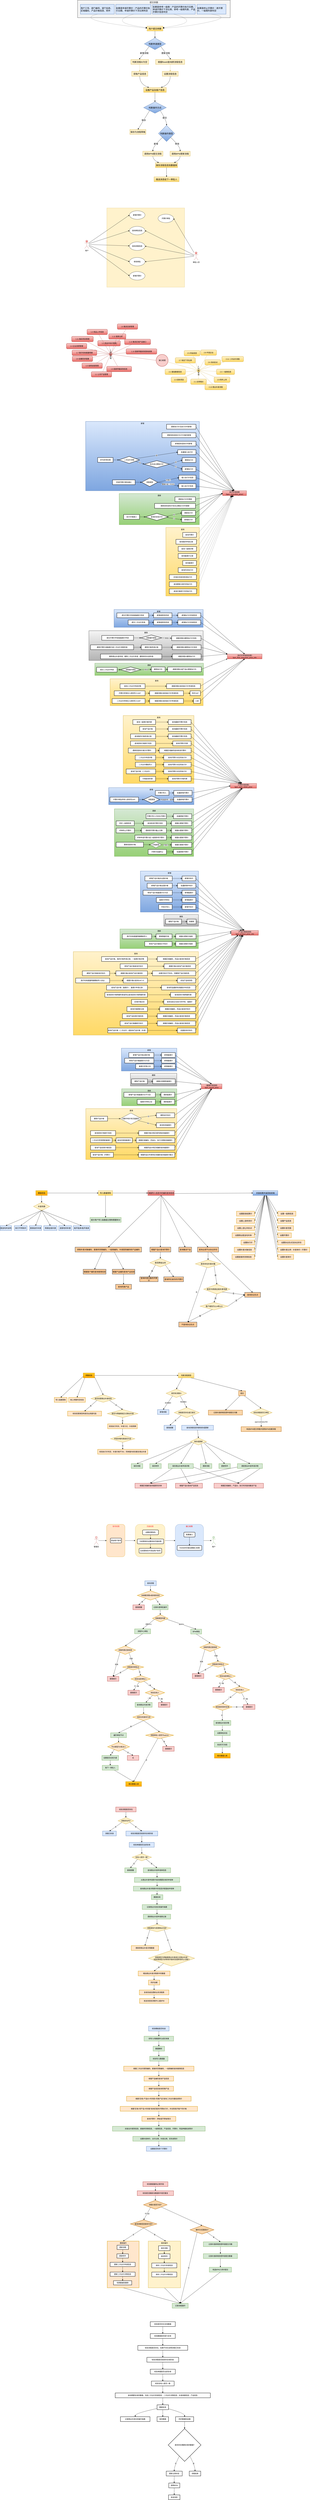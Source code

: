 <mxfile version="24.7.7">
  <diagram name="第 1 页" id="l5Lf0VB6GXugXm_NKXEi">
    <mxGraphModel dx="2440" dy="1292" grid="1" gridSize="10" guides="1" tooltips="1" connect="1" arrows="1" fold="1" page="1" pageScale="1" pageWidth="827" pageHeight="1169" math="0" shadow="0">
      <root>
        <mxCell id="0" />
        <mxCell id="1" parent="0" />
        <mxCell id="yKUO5xQ4mtwYFIjXQCxF-121" style="rounded=0;orthogonalLoop=1;jettySize=auto;html=1;entryX=0.5;entryY=0;entryDx=0;entryDy=0;exitX=0.5;exitY=1;exitDx=0;exitDy=0;" edge="1" parent="1" source="yKUO5xQ4mtwYFIjXQCxF-78" target="yKUO5xQ4mtwYFIjXQCxF-104">
          <mxGeometry relative="1" as="geometry" />
        </mxCell>
        <mxCell id="yKUO5xQ4mtwYFIjXQCxF-78" value="更新操作" style="whiteSpace=wrap;strokeWidth=2;verticalAlign=top;container=0;fillColor=#ffe6cc;strokeColor=#d79b00;" vertex="1" parent="1">
          <mxGeometry x="860" y="16070" width="225.12" height="330" as="geometry" />
        </mxCell>
        <mxCell id="hMDY3C7VhPyiTPUDgX0r-97" style="edgeStyle=orthogonalEdgeStyle;rounded=0;orthogonalLoop=1;jettySize=auto;html=1;" parent="1" source="hMDY3C7VhPyiTPUDgX0r-82" target="hMDY3C7VhPyiTPUDgX0r-95" edge="1">
          <mxGeometry relative="1" as="geometry" />
        </mxCell>
        <mxCell id="hMDY3C7VhPyiTPUDgX0r-82" value="" style="rounded=1;whiteSpace=wrap;html=1;fillColor=#dae8fc;strokeColor=#6c8ebf;" parent="1" vertex="1">
          <mxGeometry x="1341.12" y="11000" width="200" height="230" as="geometry" />
        </mxCell>
        <mxCell id="hMDY3C7VhPyiTPUDgX0r-94" style="edgeStyle=orthogonalEdgeStyle;rounded=0;orthogonalLoop=1;jettySize=auto;html=1;entryX=0;entryY=0.5;entryDx=0;entryDy=0;" parent="1" source="hMDY3C7VhPyiTPUDgX0r-81" target="hMDY3C7VhPyiTPUDgX0r-82" edge="1">
          <mxGeometry relative="1" as="geometry" />
        </mxCell>
        <mxCell id="hMDY3C7VhPyiTPUDgX0r-81" value="" style="rounded=1;whiteSpace=wrap;html=1;fillColor=#fff2cc;strokeColor=#d6b656;" parent="1" vertex="1">
          <mxGeometry x="1058.12" y="11000" width="210" height="230" as="geometry" />
        </mxCell>
        <mxCell id="hMDY3C7VhPyiTPUDgX0r-92" style="edgeStyle=orthogonalEdgeStyle;rounded=0;orthogonalLoop=1;jettySize=auto;html=1;entryX=0;entryY=0.5;entryDx=0;entryDy=0;" parent="1" source="hMDY3C7VhPyiTPUDgX0r-80" target="hMDY3C7VhPyiTPUDgX0r-81" edge="1">
          <mxGeometry relative="1" as="geometry" />
        </mxCell>
        <mxCell id="hMDY3C7VhPyiTPUDgX0r-80" value="" style="rounded=1;whiteSpace=wrap;html=1;fillColor=#ffe6cc;strokeColor=#d79b00;" parent="1" vertex="1">
          <mxGeometry x="855.12" y="11000" width="130" height="230" as="geometry" />
        </mxCell>
        <mxCell id="3gcszN6TvIsbYGYXbhkd-58" value="" style="rounded=0;whiteSpace=wrap;html=1;fillColor=#fff2cc;strokeColor=#d6b656;" parent="1" vertex="1">
          <mxGeometry x="857" y="1690" width="550" height="560" as="geometry" />
        </mxCell>
        <mxCell id="dfa77TRQc0kNnZSTThjv-1" value="提交参数" style="whiteSpace=wrap;strokeWidth=2;verticalAlign=top;fontSize=15;fillColor=#f5f5f5;strokeColor=#666666;fontColor=#333333;" parent="1" vertex="1">
          <mxGeometry x="650" y="220" width="1080" height="124" as="geometry" />
        </mxCell>
        <mxCell id="dfa77TRQc0kNnZSTThjv-2" value="用户工号、部门编号、部门名称、区域编码、产品价格信息、附件" style="whiteSpace=wrap;strokeWidth=2;fontSize=15;align=left;fillColor=#dae8fc;strokeColor=#6c8ebf;" parent="1" vertex="1">
          <mxGeometry x="670" y="250" width="240" height="69" as="geometry" />
        </mxCell>
        <mxCell id="dfa77TRQc0kNnZSTThjv-3" value="如果是申请开票价：产品的开票价执行日期、申请开票价下浮比例判空" style="whiteSpace=wrap;strokeWidth=2;fontSize=15;align=left;fillColor=#dae8fc;strokeColor=#6c8ebf;" parent="1" vertex="1">
          <mxGeometry x="920" y="250" width="250" height="69" as="geometry" />
        </mxCell>
        <mxCell id="dfa77TRQc0kNnZSTThjv-4" value="如果是参考一级商：产品的开票价执行日期、申请开票价下浮比例、参考一级商列表、产品开票价信息判空" style="whiteSpace=wrap;strokeWidth=2;fontSize=15;align=left;fillColor=#dae8fc;strokeColor=#6c8ebf;" parent="1" vertex="1">
          <mxGeometry x="1180" y="250" width="303" height="69" as="geometry" />
        </mxCell>
        <mxCell id="dfa77TRQc0kNnZSTThjv-5" value="如果是终止开票价：原开票价、一级商列表判空" style="whiteSpace=wrap;strokeWidth=2;fontSize=15;align=left;fillColor=#dae8fc;strokeColor=#6c8ebf;" parent="1" vertex="1">
          <mxGeometry x="1495" y="250" width="205" height="69" as="geometry" />
        </mxCell>
        <mxCell id="dfa77TRQc0kNnZSTThjv-6" value="用户提交参数" style="whiteSpace=wrap;strokeWidth=2;fontSize=15;fillColor=#fff2cc;gradientColor=#ffd966;strokeColor=#d6b656;" parent="1" vertex="1">
          <mxGeometry x="1141.5" y="404" width="112" height="34" as="geometry" />
        </mxCell>
        <mxCell id="dfa77TRQc0kNnZSTThjv-7" value="判断申请类型" style="rhombus;strokeWidth=2;whiteSpace=wrap;fontSize=15;fillColor=#dae8fc;strokeColor=#6c8ebf;gradientColor=#7ea6e0;" parent="1" vertex="1">
          <mxGeometry x="1122.5" y="488" width="150" height="82" as="geometry" />
        </mxCell>
        <mxCell id="dfa77TRQc0kNnZSTThjv-8" value="判断流程ID为空" style="whiteSpace=wrap;strokeWidth=2;fontSize=15;fillColor=#fff2cc;strokeColor=#d6b656;" parent="1" vertex="1">
          <mxGeometry x="1027.5" y="640" width="125" height="34" as="geometry" />
        </mxCell>
        <mxCell id="dfa77TRQc0kNnZSTThjv-9" value="根据flowId查询原流程信息" style="whiteSpace=wrap;strokeWidth=2;fontSize=15;fillColor=#fff2cc;strokeColor=#d6b656;" parent="1" vertex="1">
          <mxGeometry x="1202.5" y="640" width="205" height="34" as="geometry" />
        </mxCell>
        <mxCell id="dfa77TRQc0kNnZSTThjv-10" value="获取产品信息" style="whiteSpace=wrap;strokeWidth=2;fontSize=15;fillColor=#fff2cc;strokeColor=#d6b656;" parent="1" vertex="1">
          <mxGeometry x="1033.5" y="724" width="113" height="34" as="geometry" />
        </mxCell>
        <mxCell id="dfa77TRQc0kNnZSTThjv-11" value="设置流程信息" style="whiteSpace=wrap;strokeWidth=2;fontSize=15;fillColor=#fff2cc;strokeColor=#d6b656;" parent="1" vertex="1">
          <mxGeometry x="1249.5" y="724" width="112" height="34" as="geometry" />
        </mxCell>
        <mxCell id="dfa77TRQc0kNnZSTThjv-12" value="设置产品及客户信息" style="whiteSpace=wrap;strokeWidth=2;fontSize=15;fillColor=#fff2cc;gradientColor=#ffd966;strokeColor=#d6b656;" parent="1" vertex="1">
          <mxGeometry x="1117.5" y="838" width="160" height="34" as="geometry" />
        </mxCell>
        <mxCell id="dfa77TRQc0kNnZSTThjv-13" value="判断操作方式" style="rhombus;strokeWidth=2;whiteSpace=wrap;fontSize=15;fillColor=#dae8fc;gradientColor=#7ea6e0;strokeColor=#6c8ebf;" parent="1" vertex="1">
          <mxGeometry x="1117.5" y="940" width="160" height="80" as="geometry" />
        </mxCell>
        <mxCell id="dfa77TRQc0kNnZSTThjv-14" value="保存为流程草稿" style="whiteSpace=wrap;strokeWidth=2;fontSize=15;fillColor=#fff2cc;strokeColor=#d6b656;" parent="1" vertex="1">
          <mxGeometry x="1020" y="1135" width="113" height="34" as="geometry" />
        </mxCell>
        <mxCell id="dfa77TRQc0kNnZSTThjv-15" value="判断操作类型" style="rhombus;strokeWidth=2;whiteSpace=wrap;fontSize=15;fillColor=#dae8fc;gradientColor=#7ea6e0;strokeColor=#6c8ebf;" parent="1" vertex="1">
          <mxGeometry x="1222.5" y="1106" width="114" height="114" as="geometry" />
        </mxCell>
        <mxCell id="dfa77TRQc0kNnZSTThjv-16" value="调用BPM提交流程" style="whiteSpace=wrap;strokeWidth=2;fontSize=15;fillColor=#fff2cc;strokeColor=#d6b656;" parent="1" vertex="1">
          <mxGeometry x="1111.5" y="1289" width="142" height="34" as="geometry" />
        </mxCell>
        <mxCell id="dfa77TRQc0kNnZSTThjv-17" value="调用BPM更新流程" style="whiteSpace=wrap;strokeWidth=2;fontSize=15;fillColor=#fff2cc;strokeColor=#d6b656;" parent="1" vertex="1">
          <mxGeometry x="1304.5" y="1289" width="142" height="34" as="geometry" />
        </mxCell>
        <mxCell id="dfa77TRQc0kNnZSTThjv-18" value="保存流程信息到数据库" style="whiteSpace=wrap;strokeWidth=2;fontSize=15;fillColor=#fff2cc;gradientColor=#ffd966;strokeColor=#d6b656;" parent="1" vertex="1">
          <mxGeometry x="1200.75" y="1370" width="156.5" height="34" as="geometry" />
        </mxCell>
        <mxCell id="dfa77TRQc0kNnZSTThjv-19" value="推送消息给下一审批人" style="whiteSpace=wrap;strokeWidth=2;fontSize=15;fillColor=#fff2cc;gradientColor=#ffd966;strokeColor=#d6b656;" parent="1" vertex="1">
          <mxGeometry x="1191" y="1470" width="177" height="34" as="geometry" />
        </mxCell>
        <mxCell id="dfa77TRQc0kNnZSTThjv-20" value="" style="curved=1;startArrow=none;endArrow=block;exitX=0.5;exitY=1;entryX=0.5;entryY=0;rounded=0;fontSize=15;" parent="1" source="dfa77TRQc0kNnZSTThjv-6" target="dfa77TRQc0kNnZSTThjv-7" edge="1">
          <mxGeometry relative="1" as="geometry">
            <Array as="points" />
          </mxGeometry>
        </mxCell>
        <mxCell id="dfa77TRQc0kNnZSTThjv-21" value="新增流程" style="curved=1;startArrow=none;endArrow=block;exitX=0;exitY=0.92;entryX=0.5;entryY=0;rounded=0;fontSize=15;" parent="1" source="dfa77TRQc0kNnZSTThjv-7" target="dfa77TRQc0kNnZSTThjv-8" edge="1">
          <mxGeometry relative="1" as="geometry">
            <Array as="points">
              <mxPoint x="1089.5" y="636" />
            </Array>
          </mxGeometry>
        </mxCell>
        <mxCell id="dfa77TRQc0kNnZSTThjv-22" value="更新流程" style="curved=1;startArrow=none;endArrow=block;exitX=1;exitY=0.92;entryX=0.5;entryY=0;rounded=0;fontSize=15;" parent="1" source="dfa77TRQc0kNnZSTThjv-7" target="dfa77TRQc0kNnZSTThjv-9" edge="1">
          <mxGeometry relative="1" as="geometry">
            <Array as="points">
              <mxPoint x="1305.5" y="636" />
            </Array>
          </mxGeometry>
        </mxCell>
        <mxCell id="dfa77TRQc0kNnZSTThjv-23" value="" style="curved=1;startArrow=none;endArrow=block;exitX=0.5;exitY=1;entryX=0.5;entryY=0;rounded=0;fontSize=15;fillColor=#fff2cc;strokeColor=#d6b656;" parent="1" source="dfa77TRQc0kNnZSTThjv-8" target="dfa77TRQc0kNnZSTThjv-10" edge="1">
          <mxGeometry relative="1" as="geometry">
            <Array as="points" />
          </mxGeometry>
        </mxCell>
        <mxCell id="dfa77TRQc0kNnZSTThjv-24" value="" style="curved=1;startArrow=none;endArrow=block;exitX=0.5;exitY=1;entryX=0.5;entryY=0;rounded=0;fontSize=15;fillColor=#fff2cc;strokeColor=#d6b656;" parent="1" source="dfa77TRQc0kNnZSTThjv-9" target="dfa77TRQc0kNnZSTThjv-11" edge="1">
          <mxGeometry relative="1" as="geometry">
            <Array as="points" />
          </mxGeometry>
        </mxCell>
        <mxCell id="dfa77TRQc0kNnZSTThjv-25" value="" style="curved=1;startArrow=none;endArrow=block;exitX=0.5;exitY=1;entryX=0.23;entryY=0;rounded=0;fontSize=15;" parent="1" source="dfa77TRQc0kNnZSTThjv-10" target="dfa77TRQc0kNnZSTThjv-12" edge="1">
          <mxGeometry relative="1" as="geometry">
            <Array as="points">
              <mxPoint x="1089.5" y="813" />
            </Array>
          </mxGeometry>
        </mxCell>
        <mxCell id="dfa77TRQc0kNnZSTThjv-26" value="" style="curved=1;startArrow=none;endArrow=block;exitX=0.5;exitY=1;entryX=0.77;entryY=0;rounded=0;fontSize=15;" parent="1" source="dfa77TRQc0kNnZSTThjv-11" target="dfa77TRQc0kNnZSTThjv-12" edge="1">
          <mxGeometry relative="1" as="geometry">
            <Array as="points">
              <mxPoint x="1305.5" y="813" />
            </Array>
          </mxGeometry>
        </mxCell>
        <mxCell id="dfa77TRQc0kNnZSTThjv-27" value="" style="curved=1;startArrow=none;endArrow=block;exitX=0.5;exitY=1;entryX=0.5;entryY=0;rounded=0;fontSize=15;" parent="1" source="dfa77TRQc0kNnZSTThjv-12" target="dfa77TRQc0kNnZSTThjv-13" edge="1">
          <mxGeometry relative="1" as="geometry">
            <Array as="points" />
          </mxGeometry>
        </mxCell>
        <mxCell id="dfa77TRQc0kNnZSTThjv-28" value="保存" style="curved=1;startArrow=none;endArrow=block;exitX=0.05;exitY=1;entryX=0.5;entryY=0;rounded=0;fontSize=15;" parent="1" source="dfa77TRQc0kNnZSTThjv-13" target="dfa77TRQc0kNnZSTThjv-14" edge="1">
          <mxGeometry relative="1" as="geometry">
            <Array as="points">
              <mxPoint x="1115.5" y="1072" />
            </Array>
          </mxGeometry>
        </mxCell>
        <mxCell id="dfa77TRQc0kNnZSTThjv-29" value="提交" style="curved=1;startArrow=none;endArrow=block;exitX=0.94;exitY=1;entryX=0.5;entryY=0;rounded=0;fontSize=15;" parent="1" source="dfa77TRQc0kNnZSTThjv-13" target="dfa77TRQc0kNnZSTThjv-15" edge="1">
          <mxGeometry relative="1" as="geometry">
            <Array as="points">
              <mxPoint x="1279.5" y="1072" />
            </Array>
          </mxGeometry>
        </mxCell>
        <mxCell id="dfa77TRQc0kNnZSTThjv-30" value="新增" style="curved=1;startArrow=none;endArrow=block;exitX=0;exitY=0.98;entryX=0.5;entryY=0;rounded=0;fontSize=15;" parent="1" source="dfa77TRQc0kNnZSTThjv-15" target="dfa77TRQc0kNnZSTThjv-16" edge="1">
          <mxGeometry relative="1" as="geometry">
            <Array as="points">
              <mxPoint x="1183.5" y="1255" />
            </Array>
          </mxGeometry>
        </mxCell>
        <mxCell id="dfa77TRQc0kNnZSTThjv-31" value="修改" style="curved=1;startArrow=none;endArrow=block;exitX=1;exitY=0.98;entryX=0.5;entryY=0;rounded=0;fontSize=15;" parent="1" source="dfa77TRQc0kNnZSTThjv-15" target="dfa77TRQc0kNnZSTThjv-17" edge="1">
          <mxGeometry relative="1" as="geometry">
            <Array as="points">
              <mxPoint x="1375.5" y="1255" />
            </Array>
          </mxGeometry>
        </mxCell>
        <mxCell id="dfa77TRQc0kNnZSTThjv-32" value="" style="curved=1;startArrow=none;endArrow=block;exitX=0.5;exitY=1;entryX=0.15;entryY=0;rounded=0;fontSize=15;" parent="1" source="dfa77TRQc0kNnZSTThjv-16" target="dfa77TRQc0kNnZSTThjv-18" edge="1">
          <mxGeometry relative="1" as="geometry">
            <Array as="points">
              <mxPoint x="1183.5" y="1348" />
            </Array>
          </mxGeometry>
        </mxCell>
        <mxCell id="dfa77TRQc0kNnZSTThjv-33" value="" style="curved=1;startArrow=none;endArrow=block;exitX=0.5;exitY=1;entryX=0.85;entryY=0;rounded=0;fontSize=15;" parent="1" source="dfa77TRQc0kNnZSTThjv-17" target="dfa77TRQc0kNnZSTThjv-18" edge="1">
          <mxGeometry relative="1" as="geometry">
            <Array as="points">
              <mxPoint x="1375.5" y="1348" />
            </Array>
          </mxGeometry>
        </mxCell>
        <mxCell id="dfa77TRQc0kNnZSTThjv-34" value="" style="curved=1;startArrow=none;endArrow=block;exitX=0.5;exitY=1;entryX=0.5;entryY=0;rounded=0;fontSize=15;entryDx=0;entryDy=0;" parent="1" source="dfa77TRQc0kNnZSTThjv-18" target="dfa77TRQc0kNnZSTThjv-19" edge="1">
          <mxGeometry relative="1" as="geometry">
            <Array as="points" />
            <mxPoint x="1279" y="1457" as="targetPoint" />
          </mxGeometry>
        </mxCell>
        <mxCell id="dfa77TRQc0kNnZSTThjv-35" value="" style="curved=1;dashed=1;dashPattern=2 3;startArrow=none;endArrow=block;exitX=0.5;exitY=1;entryX=0;entryY=0.42;rounded=0;fontSize=15;" parent="1" source="dfa77TRQc0kNnZSTThjv-2" target="dfa77TRQc0kNnZSTThjv-6" edge="1">
          <mxGeometry relative="1" as="geometry">
            <Array as="points">
              <mxPoint x="701.5" y="340" />
              <mxPoint x="871.5" y="390" />
            </Array>
          </mxGeometry>
        </mxCell>
        <mxCell id="dfa77TRQc0kNnZSTThjv-36" value="" style="curved=1;dashed=1;dashPattern=2 3;startArrow=none;endArrow=block;exitX=0.5;exitY=1;entryX=0;entryY=0.3;rounded=0;fontSize=15;" parent="1" source="dfa77TRQc0kNnZSTThjv-3" target="dfa77TRQc0kNnZSTThjv-6" edge="1">
          <mxGeometry relative="1" as="geometry">
            <Array as="points">
              <mxPoint x="852.5" y="379" />
            </Array>
          </mxGeometry>
        </mxCell>
        <mxCell id="dfa77TRQc0kNnZSTThjv-37" value="" style="curved=1;dashed=1;dashPattern=2 3;startArrow=none;endArrow=block;exitX=0.5;exitY=1;entryX=1;entryY=0.3;rounded=0;fontSize=15;" parent="1" source="dfa77TRQc0kNnZSTThjv-4" target="dfa77TRQc0kNnZSTThjv-6" edge="1">
          <mxGeometry relative="1" as="geometry">
            <Array as="points">
              <mxPoint x="1542.5" y="379" />
            </Array>
          </mxGeometry>
        </mxCell>
        <mxCell id="dfa77TRQc0kNnZSTThjv-38" value="" style="curved=1;dashed=1;dashPattern=2 3;startArrow=none;endArrow=block;exitX=0.5;exitY=1;entryX=1;entryY=0.43;rounded=0;fontSize=15;" parent="1" source="dfa77TRQc0kNnZSTThjv-5" target="dfa77TRQc0kNnZSTThjv-6" edge="1">
          <mxGeometry relative="1" as="geometry">
            <Array as="points">
              <mxPoint x="1741.5" y="340" />
              <mxPoint x="1411.5" y="410" />
            </Array>
          </mxGeometry>
        </mxCell>
        <mxCell id="3gcszN6TvIsbYGYXbhkd-63" style="rounded=0;orthogonalLoop=1;jettySize=auto;html=1;entryX=0;entryY=0.5;entryDx=0;entryDy=0;" parent="1" source="3gcszN6TvIsbYGYXbhkd-57" target="3gcszN6TvIsbYGYXbhkd-59" edge="1">
          <mxGeometry relative="1" as="geometry" />
        </mxCell>
        <mxCell id="3gcszN6TvIsbYGYXbhkd-65" style="rounded=0;orthogonalLoop=1;jettySize=auto;html=1;entryX=0;entryY=0.5;entryDx=0;entryDy=0;" parent="1" source="3gcszN6TvIsbYGYXbhkd-57" target="3gcszN6TvIsbYGYXbhkd-61" edge="1">
          <mxGeometry relative="1" as="geometry" />
        </mxCell>
        <mxCell id="3gcszN6TvIsbYGYXbhkd-77" style="rounded=0;orthogonalLoop=1;jettySize=auto;html=1;entryX=0;entryY=0.5;entryDx=0;entryDy=0;" parent="1" source="3gcszN6TvIsbYGYXbhkd-57" target="3gcszN6TvIsbYGYXbhkd-69" edge="1">
          <mxGeometry relative="1" as="geometry" />
        </mxCell>
        <mxCell id="3gcszN6TvIsbYGYXbhkd-78" style="rounded=0;orthogonalLoop=1;jettySize=auto;html=1;" parent="1" source="3gcszN6TvIsbYGYXbhkd-57" target="3gcszN6TvIsbYGYXbhkd-70" edge="1">
          <mxGeometry relative="1" as="geometry" />
        </mxCell>
        <mxCell id="3gcszN6TvIsbYGYXbhkd-79" style="rounded=0;orthogonalLoop=1;jettySize=auto;html=1;entryX=0;entryY=0.5;entryDx=0;entryDy=0;" parent="1" source="3gcszN6TvIsbYGYXbhkd-57" target="3gcszN6TvIsbYGYXbhkd-71" edge="1">
          <mxGeometry relative="1" as="geometry" />
        </mxCell>
        <mxCell id="3gcszN6TvIsbYGYXbhkd-57" value="用户" style="shape=umlActor;verticalLabelPosition=bottom;verticalAlign=top;html=1;fillColor=#f8cecc;gradientColor=#ea6b66;strokeColor=#b85450;" parent="1" vertex="1">
          <mxGeometry x="700" y="1917.5" width="30" height="60" as="geometry" />
        </mxCell>
        <mxCell id="3gcszN6TvIsbYGYXbhkd-59" value="新增开票价" style="ellipse;whiteSpace=wrap;html=1;" parent="1" vertex="1">
          <mxGeometry x="1017" y="1710" width="110" height="60" as="geometry" />
        </mxCell>
        <mxCell id="3gcszN6TvIsbYGYXbhkd-60" value="开票价审批" style="ellipse;whiteSpace=wrap;html=1;" parent="1" vertex="1">
          <mxGeometry x="1219.5" y="1734" width="110" height="60" as="geometry" />
        </mxCell>
        <mxCell id="3gcszN6TvIsbYGYXbhkd-61" value="新增开票价" style="ellipse;whiteSpace=wrap;html=1;" parent="1" vertex="1">
          <mxGeometry x="1017" y="2140" width="110" height="60" as="geometry" />
        </mxCell>
        <mxCell id="3gcszN6TvIsbYGYXbhkd-72" style="rounded=0;orthogonalLoop=1;jettySize=auto;html=1;entryX=1;entryY=0.5;entryDx=0;entryDy=0;" parent="1" source="3gcszN6TvIsbYGYXbhkd-67" target="3gcszN6TvIsbYGYXbhkd-69" edge="1">
          <mxGeometry relative="1" as="geometry" />
        </mxCell>
        <mxCell id="3gcszN6TvIsbYGYXbhkd-73" style="rounded=0;orthogonalLoop=1;jettySize=auto;html=1;entryX=1;entryY=0.5;entryDx=0;entryDy=0;" parent="1" source="3gcszN6TvIsbYGYXbhkd-67" target="3gcszN6TvIsbYGYXbhkd-70" edge="1">
          <mxGeometry relative="1" as="geometry" />
        </mxCell>
        <mxCell id="3gcszN6TvIsbYGYXbhkd-74" style="rounded=0;orthogonalLoop=1;jettySize=auto;html=1;entryX=1;entryY=0.5;entryDx=0;entryDy=0;" parent="1" source="3gcszN6TvIsbYGYXbhkd-67" target="3gcszN6TvIsbYGYXbhkd-71" edge="1">
          <mxGeometry relative="1" as="geometry" />
        </mxCell>
        <mxCell id="3gcszN6TvIsbYGYXbhkd-76" style="rounded=0;orthogonalLoop=1;jettySize=auto;html=1;entryX=1;entryY=0.5;entryDx=0;entryDy=0;" parent="1" source="3gcszN6TvIsbYGYXbhkd-67" target="3gcszN6TvIsbYGYXbhkd-60" edge="1">
          <mxGeometry relative="1" as="geometry" />
        </mxCell>
        <mxCell id="3gcszN6TvIsbYGYXbhkd-67" value="审批人员" style="shape=umlActor;verticalLabelPosition=bottom;verticalAlign=top;html=1;fillColor=#f8cecc;gradientColor=#ea6b66;strokeColor=#b85450;" parent="1" vertex="1">
          <mxGeometry x="1473.5" y="2000" width="30" height="60" as="geometry" />
        </mxCell>
        <mxCell id="3gcszN6TvIsbYGYXbhkd-69" value="查询审批信息" style="ellipse;whiteSpace=wrap;html=1;" parent="1" vertex="1">
          <mxGeometry x="1017" y="1820" width="110" height="60" as="geometry" />
        </mxCell>
        <mxCell id="3gcszN6TvIsbYGYXbhkd-70" value="查询流程信息" style="ellipse;whiteSpace=wrap;html=1;" parent="1" vertex="1">
          <mxGeometry x="1017" y="1930" width="110" height="60" as="geometry" />
        </mxCell>
        <mxCell id="3gcszN6TvIsbYGYXbhkd-71" value="修改审批" style="ellipse;whiteSpace=wrap;html=1;" parent="1" vertex="1">
          <mxGeometry x="1017" y="2040" width="110" height="60" as="geometry" />
        </mxCell>
        <mxCell id="Mqd-t4iiEbfScV_6FuaS-342" value="接口梳理" style="ellipse;aspect=fixed;strokeWidth=2;whiteSpace=wrap;fillColor=#f8cecc;strokeColor=#b85450;" parent="1" vertex="1">
          <mxGeometry x="1205.5" y="2725.5" width="85" height="85" as="geometry" />
        </mxCell>
        <mxCell id="Mqd-t4iiEbfScV_6FuaS-343" value="1. 投标管理" style="rounded=1;absoluteArcSize=1;arcSize=14;whiteSpace=wrap;strokeWidth=2;fillColor=#f8cecc;gradientColor=#ea6b66;strokeColor=#b85450;" parent="1" vertex="1">
          <mxGeometry x="874" y="2714" width="20" height="19" as="geometry" />
        </mxCell>
        <mxCell id="Mqd-t4iiEbfScV_6FuaS-344" value="1.1 公司产品管理" style="rounded=1;absoluteArcSize=1;arcSize=14;whiteSpace=wrap;strokeWidth=2;fillColor=#f8cecc;gradientColor=#ea6b66;strokeColor=#b85450;" parent="1" vertex="1">
          <mxGeometry x="747" y="2848" width="144" height="38" as="geometry" />
        </mxCell>
        <mxCell id="Mqd-t4iiEbfScV_6FuaS-345" value="1.2 竞品中标价管理" style="rounded=1;absoluteArcSize=1;arcSize=14;whiteSpace=wrap;strokeWidth=2;fillColor=#f8cecc;gradientColor=#ea6b66;strokeColor=#b85450;" parent="1" vertex="1">
          <mxGeometry x="792.5" y="2628" width="160" height="38" as="geometry" />
        </mxCell>
        <mxCell id="Mqd-t4iiEbfScV_6FuaS-346" value="1.3 竞品上市信息" style="rounded=1;absoluteArcSize=1;arcSize=14;whiteSpace=wrap;strokeWidth=2;fillColor=#f8cecc;gradientColor=#ea6b66;strokeColor=#b85450;" parent="1" vertex="1">
          <mxGeometry x="717" y="2548" width="144" height="38" as="geometry" />
        </mxCell>
        <mxCell id="Mqd-t4iiEbfScV_6FuaS-347" value="1.4 企业资质管理" style="rounded=1;absoluteArcSize=1;arcSize=14;whiteSpace=wrap;strokeWidth=2;fillColor=#f8cecc;gradientColor=#ea6b66;strokeColor=#b85450;" parent="1" vertex="1">
          <mxGeometry x="571" y="2648" width="144" height="38" as="geometry" />
        </mxCell>
        <mxCell id="Mqd-t4iiEbfScV_6FuaS-348" value="1.5 挂网进度管理" style="rounded=1;absoluteArcSize=1;arcSize=14;whiteSpace=wrap;strokeWidth=2;fillColor=#f8cecc;gradientColor=#ea6b66;strokeColor=#b85450;" parent="1" vertex="1">
          <mxGeometry x="681" y="2786.5" width="144" height="38" as="geometry" />
        </mxCell>
        <mxCell id="Mqd-t4iiEbfScV_6FuaS-349" value="1.6 金蝶同步配置" style="rounded=1;absoluteArcSize=1;arcSize=14;whiteSpace=wrap;strokeWidth=2;fillColor=#f8cecc;gradientColor=#ea6b66;strokeColor=#b85450;" parent="1" vertex="1">
          <mxGeometry x="612.5" y="2738" width="144" height="38" as="geometry" />
        </mxCell>
        <mxCell id="Mqd-t4iiEbfScV_6FuaS-350" value="1.7 医疗机构报量明细" style="rounded=1;absoluteArcSize=1;arcSize=14;whiteSpace=wrap;strokeWidth=2;fillColor=#f8cecc;gradientColor=#ea6b66;strokeColor=#b85450;" parent="1" vertex="1">
          <mxGeometry x="611" y="2695" width="175" height="38" as="geometry" />
        </mxCell>
        <mxCell id="Mqd-t4iiEbfScV_6FuaS-351" value="1.8 集采目录管理" style="rounded=1;absoluteArcSize=1;arcSize=14;whiteSpace=wrap;strokeWidth=2;fillColor=#f8cecc;gradientColor=#ea6b66;strokeColor=#b85450;" parent="1" vertex="1">
          <mxGeometry x="931" y="2510" width="144" height="38" as="geometry" />
        </mxCell>
        <mxCell id="Mqd-t4iiEbfScV_6FuaS-352" value="1.9 国家带量采购信息" style="rounded=1;absoluteArcSize=1;arcSize=14;whiteSpace=wrap;strokeWidth=2;fillColor=#f8cecc;gradientColor=#ea6b66;strokeColor=#b85450;" parent="1" vertex="1">
          <mxGeometry x="856" y="2810" width="176" height="38" as="geometry" />
        </mxCell>
        <mxCell id="Mqd-t4iiEbfScV_6FuaS-353" value="1.10 国家带量采购落地政策" style="rounded=1;absoluteArcSize=1;arcSize=14;whiteSpace=wrap;strokeWidth=2;fillColor=#f8cecc;gradientColor=#ea6b66;strokeColor=#b85450;" parent="1" vertex="1">
          <mxGeometry x="993.5" y="2686" width="217" height="38" as="geometry" />
        </mxCell>
        <mxCell id="Mqd-t4iiEbfScV_6FuaS-354" value="1.11 集采项目管理" style="rounded=1;absoluteArcSize=1;arcSize=14;whiteSpace=wrap;strokeWidth=2;fillColor=#f8cecc;gradientColor=#ea6b66;strokeColor=#b85450;" parent="1" vertex="1">
          <mxGeometry x="608" y="2598" width="153" height="38" as="geometry" />
        </mxCell>
        <mxCell id="Mqd-t4iiEbfScV_6FuaS-355" value="1.12 报表分析" style="rounded=1;absoluteArcSize=1;arcSize=14;whiteSpace=wrap;strokeWidth=2;fillColor=#f8cecc;gradientColor=#ea6b66;strokeColor=#b85450;" parent="1" vertex="1">
          <mxGeometry x="870.5" y="2580" width="121" height="38" as="geometry" />
        </mxCell>
        <mxCell id="Mqd-t4iiEbfScV_6FuaS-356" value="1.13 集采区域产品接口" style="rounded=1;absoluteArcSize=1;arcSize=14;whiteSpace=wrap;strokeWidth=2;fillColor=#f8cecc;gradientColor=#ea6b66;strokeColor=#b85450;" parent="1" vertex="1">
          <mxGeometry x="982.5" y="2618" width="184" height="38" as="geometry" />
        </mxCell>
        <mxCell id="Mqd-t4iiEbfScV_6FuaS-357" value="2. 价格管理" style="rounded=1;absoluteArcSize=1;arcSize=14;whiteSpace=wrap;strokeWidth=2;fillColor=#fff2cc;strokeColor=#d6b656;gradientColor=#ffd966;" parent="1" vertex="1">
          <mxGeometry x="1496" y="2830" width="20" height="19" as="geometry" />
        </mxCell>
        <mxCell id="Mqd-t4iiEbfScV_6FuaS-358" value="2.1 应用埋点" style="rounded=1;absoluteArcSize=1;arcSize=14;whiteSpace=wrap;strokeWidth=2;fillColor=#fff2cc;strokeColor=#d6b656;gradientColor=#ffd966;" parent="1" vertex="1">
          <mxGeometry x="1450.5" y="2900" width="111" height="38" as="geometry" />
        </mxCell>
        <mxCell id="Mqd-t4iiEbfScV_6FuaS-359" value="2.2 基础数据信息" style="rounded=1;absoluteArcSize=1;arcSize=14;whiteSpace=wrap;strokeWidth=2;fillColor=#fff2cc;strokeColor=#d6b656;gradientColor=#ffd966;" parent="1" vertex="1">
          <mxGeometry x="1269" y="2830" width="144" height="38" as="geometry" />
        </mxCell>
        <mxCell id="Mqd-t4iiEbfScV_6FuaS-360" value="2.3 招标项目" style="rounded=1;absoluteArcSize=1;arcSize=14;whiteSpace=wrap;strokeWidth=2;fillColor=#fff2cc;strokeColor=#d6b656;gradientColor=#ffd966;" parent="1" vertex="1">
          <mxGeometry x="1312" y="2886" width="111" height="38" as="geometry" />
        </mxCell>
        <mxCell id="Mqd-t4iiEbfScV_6FuaS-361" value="2.4 一级商信息" style="rounded=1;absoluteArcSize=1;arcSize=14;whiteSpace=wrap;strokeWidth=2;fillColor=#fff2cc;strokeColor=#d6b656;gradientColor=#ffd966;" parent="1" vertex="1">
          <mxGeometry x="1633" y="2830" width="128" height="38" as="geometry" />
        </mxCell>
        <mxCell id="Mqd-t4iiEbfScV_6FuaS-362" value="2.5 药品信息" style="rounded=1;absoluteArcSize=1;arcSize=14;whiteSpace=wrap;strokeWidth=2;fillColor=#fff2cc;strokeColor=#d6b656;gradientColor=#ffd966;" parent="1" vertex="1">
          <mxGeometry x="1404" y="2698" width="112" height="38" as="geometry" />
        </mxCell>
        <mxCell id="Mqd-t4iiEbfScV_6FuaS-363" value="2.6 流向扣点" style="rounded=1;absoluteArcSize=1;arcSize=14;whiteSpace=wrap;strokeWidth=2;fillColor=#fff2cc;strokeColor=#d6b656;gradientColor=#ffd966;" parent="1" vertex="1">
          <mxGeometry x="1551" y="2763" width="111" height="38" as="geometry" />
        </mxCell>
        <mxCell id="Mqd-t4iiEbfScV_6FuaS-364" value="2.7 核定下浮比例" style="rounded=1;absoluteArcSize=1;arcSize=14;whiteSpace=wrap;strokeWidth=2;fillColor=#fff2cc;strokeColor=#d6b656;gradientColor=#ffd966;" parent="1" vertex="1">
          <mxGeometry x="1341" y="2749" width="143" height="38" as="geometry" />
        </mxCell>
        <mxCell id="Mqd-t4iiEbfScV_6FuaS-365" value="2.8 中选企业" style="rounded=1;absoluteArcSize=1;arcSize=14;whiteSpace=wrap;strokeWidth=2;fillColor=#fff2cc;strokeColor=#d6b656;gradientColor=#ffd966;" parent="1" vertex="1">
          <mxGeometry x="1521" y="2694" width="112" height="38" as="geometry" />
        </mxCell>
        <mxCell id="Mqd-t4iiEbfScV_6FuaS-366" value="2.9 附件上传" style="rounded=1;absoluteArcSize=1;arcSize=14;whiteSpace=wrap;strokeWidth=2;fillColor=#fff2cc;strokeColor=#d6b656;gradientColor=#ffd966;" parent="1" vertex="1">
          <mxGeometry x="1616" y="2886" width="112" height="38" as="geometry" />
        </mxCell>
        <mxCell id="Mqd-t4iiEbfScV_6FuaS-367" value="2.10 商业补差流程" style="rounded=1;absoluteArcSize=1;arcSize=14;whiteSpace=wrap;strokeWidth=2;fillColor=#fff2cc;strokeColor=#d6b656;gradientColor=#ffd966;" parent="1" vertex="1">
          <mxGeometry x="1551" y="2938" width="153" height="38" as="geometry" />
        </mxCell>
        <mxCell id="Mqd-t4iiEbfScV_6FuaS-368" value="2.11 二次议价流程" style="rounded=1;absoluteArcSize=1;arcSize=14;whiteSpace=wrap;strokeWidth=2;fillColor=#fff2cc;strokeColor=#d6b656;gradientColor=#ffd966;" parent="1" vertex="1">
          <mxGeometry x="1671" y="2739.5" width="153" height="38" as="geometry" />
        </mxCell>
        <mxCell id="Mqd-t4iiEbfScV_6FuaS-369" style="endArrow=none;rounded=0;exitX=0;exitY=0.5;exitDx=0;exitDy=0;fillColor=#f8cecc;gradientColor=#ea6b66;strokeColor=#b85450;" parent="1" source="Mqd-t4iiEbfScV_6FuaS-342" target="Mqd-t4iiEbfScV_6FuaS-343" edge="1">
          <mxGeometry relative="1" as="geometry">
            <mxPoint x="1149.532" y="2848.932" as="sourcePoint" />
          </mxGeometry>
        </mxCell>
        <mxCell id="Mqd-t4iiEbfScV_6FuaS-370" style="endArrow=none;rounded=0;fillColor=#fff2cc;strokeColor=#d6b656;gradientColor=#ffd966;" parent="1" source="Mqd-t4iiEbfScV_6FuaS-342" target="Mqd-t4iiEbfScV_6FuaS-357" edge="1">
          <mxGeometry relative="1" as="geometry" />
        </mxCell>
        <mxCell id="Mqd-t4iiEbfScV_6FuaS-371" style="endArrow=none;rounded=0;fillColor=#f8cecc;gradientColor=#ea6b66;strokeColor=#b85450;" parent="1" source="Mqd-t4iiEbfScV_6FuaS-343" target="Mqd-t4iiEbfScV_6FuaS-344" edge="1">
          <mxGeometry relative="1" as="geometry" />
        </mxCell>
        <mxCell id="Mqd-t4iiEbfScV_6FuaS-372" style="endArrow=none;rounded=0;fillColor=#f8cecc;gradientColor=#ea6b66;strokeColor=#b85450;" parent="1" source="Mqd-t4iiEbfScV_6FuaS-343" target="Mqd-t4iiEbfScV_6FuaS-345" edge="1">
          <mxGeometry relative="1" as="geometry" />
        </mxCell>
        <mxCell id="Mqd-t4iiEbfScV_6FuaS-373" style="endArrow=none;rounded=0;fillColor=#f8cecc;gradientColor=#ea6b66;strokeColor=#b85450;" parent="1" source="Mqd-t4iiEbfScV_6FuaS-343" target="Mqd-t4iiEbfScV_6FuaS-346" edge="1">
          <mxGeometry relative="1" as="geometry" />
        </mxCell>
        <mxCell id="Mqd-t4iiEbfScV_6FuaS-374" style="endArrow=none;rounded=0;fillColor=#f8cecc;gradientColor=#ea6b66;strokeColor=#b85450;" parent="1" source="Mqd-t4iiEbfScV_6FuaS-343" target="Mqd-t4iiEbfScV_6FuaS-347" edge="1">
          <mxGeometry relative="1" as="geometry" />
        </mxCell>
        <mxCell id="Mqd-t4iiEbfScV_6FuaS-375" style="endArrow=none;rounded=0;fillColor=#f8cecc;gradientColor=#ea6b66;strokeColor=#b85450;" parent="1" source="Mqd-t4iiEbfScV_6FuaS-343" target="Mqd-t4iiEbfScV_6FuaS-348" edge="1">
          <mxGeometry relative="1" as="geometry" />
        </mxCell>
        <mxCell id="Mqd-t4iiEbfScV_6FuaS-376" style="endArrow=none;rounded=0;fillColor=#f8cecc;gradientColor=#ea6b66;strokeColor=#b85450;" parent="1" source="Mqd-t4iiEbfScV_6FuaS-343" target="Mqd-t4iiEbfScV_6FuaS-349" edge="1">
          <mxGeometry relative="1" as="geometry" />
        </mxCell>
        <mxCell id="Mqd-t4iiEbfScV_6FuaS-377" style="endArrow=none;rounded=0;fillColor=#f8cecc;gradientColor=#ea6b66;strokeColor=#b85450;" parent="1" source="Mqd-t4iiEbfScV_6FuaS-343" target="Mqd-t4iiEbfScV_6FuaS-350" edge="1">
          <mxGeometry relative="1" as="geometry" />
        </mxCell>
        <mxCell id="Mqd-t4iiEbfScV_6FuaS-378" style="endArrow=none;rounded=0;fillColor=#f8cecc;gradientColor=#ea6b66;strokeColor=#b85450;" parent="1" source="Mqd-t4iiEbfScV_6FuaS-343" target="Mqd-t4iiEbfScV_6FuaS-351" edge="1">
          <mxGeometry relative="1" as="geometry" />
        </mxCell>
        <mxCell id="Mqd-t4iiEbfScV_6FuaS-379" style="endArrow=none;rounded=0;fillColor=#f8cecc;gradientColor=#ea6b66;strokeColor=#b85450;" parent="1" source="Mqd-t4iiEbfScV_6FuaS-343" target="Mqd-t4iiEbfScV_6FuaS-352" edge="1">
          <mxGeometry relative="1" as="geometry" />
        </mxCell>
        <mxCell id="Mqd-t4iiEbfScV_6FuaS-380" style="endArrow=none;rounded=0;fillColor=#f8cecc;gradientColor=#ea6b66;strokeColor=#b85450;" parent="1" source="Mqd-t4iiEbfScV_6FuaS-343" target="Mqd-t4iiEbfScV_6FuaS-353" edge="1">
          <mxGeometry relative="1" as="geometry" />
        </mxCell>
        <mxCell id="Mqd-t4iiEbfScV_6FuaS-381" style="endArrow=none;rounded=0;fillColor=#f8cecc;gradientColor=#ea6b66;strokeColor=#b85450;" parent="1" source="Mqd-t4iiEbfScV_6FuaS-343" target="Mqd-t4iiEbfScV_6FuaS-354" edge="1">
          <mxGeometry relative="1" as="geometry" />
        </mxCell>
        <mxCell id="Mqd-t4iiEbfScV_6FuaS-382" style="endArrow=none;rounded=0;fillColor=#f8cecc;gradientColor=#ea6b66;strokeColor=#b85450;" parent="1" source="Mqd-t4iiEbfScV_6FuaS-343" target="Mqd-t4iiEbfScV_6FuaS-355" edge="1">
          <mxGeometry relative="1" as="geometry" />
        </mxCell>
        <mxCell id="Mqd-t4iiEbfScV_6FuaS-383" style="endArrow=none;rounded=0;fillColor=#f8cecc;gradientColor=#ea6b66;strokeColor=#b85450;" parent="1" source="Mqd-t4iiEbfScV_6FuaS-343" target="Mqd-t4iiEbfScV_6FuaS-356" edge="1">
          <mxGeometry relative="1" as="geometry" />
        </mxCell>
        <mxCell id="Mqd-t4iiEbfScV_6FuaS-384" style="endArrow=none;rounded=0;fillColor=#fff2cc;strokeColor=#d6b656;gradientColor=#ffd966;" parent="1" source="Mqd-t4iiEbfScV_6FuaS-357" target="Mqd-t4iiEbfScV_6FuaS-358" edge="1">
          <mxGeometry relative="1" as="geometry" />
        </mxCell>
        <mxCell id="Mqd-t4iiEbfScV_6FuaS-385" style="endArrow=none;rounded=0;entryX=1;entryY=0.5;entryDx=0;entryDy=0;fillColor=#fff2cc;strokeColor=#d6b656;gradientColor=#ffd966;" parent="1" source="Mqd-t4iiEbfScV_6FuaS-357" target="Mqd-t4iiEbfScV_6FuaS-359" edge="1">
          <mxGeometry relative="1" as="geometry">
            <mxPoint x="1397" y="2856.663" as="targetPoint" />
          </mxGeometry>
        </mxCell>
        <mxCell id="Mqd-t4iiEbfScV_6FuaS-386" style="endArrow=none;rounded=0;fillColor=#fff2cc;strokeColor=#d6b656;gradientColor=#ffd966;" parent="1" source="Mqd-t4iiEbfScV_6FuaS-357" target="Mqd-t4iiEbfScV_6FuaS-360" edge="1">
          <mxGeometry relative="1" as="geometry" />
        </mxCell>
        <mxCell id="Mqd-t4iiEbfScV_6FuaS-387" style="endArrow=none;rounded=0;fillColor=#fff2cc;strokeColor=#d6b656;gradientColor=#ffd966;" parent="1" source="Mqd-t4iiEbfScV_6FuaS-357" target="Mqd-t4iiEbfScV_6FuaS-361" edge="1">
          <mxGeometry relative="1" as="geometry" />
        </mxCell>
        <mxCell id="Mqd-t4iiEbfScV_6FuaS-388" style="endArrow=none;rounded=0;fillColor=#fff2cc;strokeColor=#d6b656;gradientColor=#ffd966;" parent="1" source="Mqd-t4iiEbfScV_6FuaS-357" target="Mqd-t4iiEbfScV_6FuaS-362" edge="1">
          <mxGeometry relative="1" as="geometry" />
        </mxCell>
        <mxCell id="Mqd-t4iiEbfScV_6FuaS-389" style="endArrow=none;rounded=0;fillColor=#fff2cc;strokeColor=#d6b656;gradientColor=#ffd966;" parent="1" source="Mqd-t4iiEbfScV_6FuaS-357" target="Mqd-t4iiEbfScV_6FuaS-363" edge="1">
          <mxGeometry relative="1" as="geometry" />
        </mxCell>
        <mxCell id="Mqd-t4iiEbfScV_6FuaS-390" style="endArrow=none;rounded=0;fillColor=#fff2cc;strokeColor=#d6b656;gradientColor=#ffd966;" parent="1" source="Mqd-t4iiEbfScV_6FuaS-357" target="Mqd-t4iiEbfScV_6FuaS-364" edge="1">
          <mxGeometry relative="1" as="geometry" />
        </mxCell>
        <mxCell id="Mqd-t4iiEbfScV_6FuaS-391" style="endArrow=none;rounded=0;fillColor=#fff2cc;strokeColor=#d6b656;gradientColor=#ffd966;" parent="1" source="Mqd-t4iiEbfScV_6FuaS-357" target="Mqd-t4iiEbfScV_6FuaS-365" edge="1">
          <mxGeometry relative="1" as="geometry" />
        </mxCell>
        <mxCell id="Mqd-t4iiEbfScV_6FuaS-392" style="endArrow=none;rounded=0;fillColor=#fff2cc;strokeColor=#d6b656;gradientColor=#ffd966;" parent="1" source="Mqd-t4iiEbfScV_6FuaS-357" target="Mqd-t4iiEbfScV_6FuaS-366" edge="1">
          <mxGeometry relative="1" as="geometry" />
        </mxCell>
        <mxCell id="Mqd-t4iiEbfScV_6FuaS-393" style="endArrow=none;rounded=0;fillColor=#fff2cc;strokeColor=#d6b656;gradientColor=#ffd966;" parent="1" source="Mqd-t4iiEbfScV_6FuaS-357" target="Mqd-t4iiEbfScV_6FuaS-367" edge="1">
          <mxGeometry relative="1" as="geometry" />
        </mxCell>
        <mxCell id="Mqd-t4iiEbfScV_6FuaS-394" style="endArrow=none;rounded=0;fillColor=#fff2cc;strokeColor=#d6b656;gradientColor=#ffd966;" parent="1" source="Mqd-t4iiEbfScV_6FuaS-357" target="Mqd-t4iiEbfScV_6FuaS-368" edge="1">
          <mxGeometry relative="1" as="geometry" />
        </mxCell>
        <mxCell id="rynvTIRfDshoLx3w2XqS-369" value="查询" style="whiteSpace=wrap;strokeWidth=2;verticalAlign=top;fillColor=#fff2cc;gradientColor=#ffd966;strokeColor=#d6b656;" parent="1" vertex="1">
          <mxGeometry x="1274.5" y="3950" width="237" height="484" as="geometry" />
        </mxCell>
        <mxCell id="rynvTIRfDshoLx3w2XqS-370" value="查询开票价" style="whiteSpace=wrap;strokeWidth=2;" parent="1" vertex="1">
          <mxGeometry x="1394" y="3985" width="97" height="34" as="geometry" />
        </mxCell>
        <mxCell id="rynvTIRfDshoLx3w2XqS-371" value="查询我的申请记录" style="whiteSpace=wrap;strokeWidth=2;" parent="1" vertex="1">
          <mxGeometry x="1346" y="4034" width="145" height="34" as="geometry" />
        </mxCell>
        <mxCell id="rynvTIRfDshoLx3w2XqS-372" value="查询一级商详情" style="whiteSpace=wrap;strokeWidth=2;" parent="1" vertex="1">
          <mxGeometry x="1362" y="4084" width="129" height="34" as="geometry" />
        </mxCell>
        <mxCell id="rynvTIRfDshoLx3w2XqS-373" value="查询备案价记录" style="whiteSpace=wrap;strokeWidth=2;" parent="1" vertex="1">
          <mxGeometry x="1362" y="4134" width="129" height="34" as="geometry" />
        </mxCell>
        <mxCell id="rynvTIRfDshoLx3w2XqS-374" value="查询备案价" style="whiteSpace=wrap;strokeWidth=2;" parent="1" vertex="1">
          <mxGeometry x="1394" y="4184" width="97" height="34" as="geometry" />
        </mxCell>
        <mxCell id="rynvTIRfDshoLx3w2XqS-375" value="查询历史执行价" style="whiteSpace=wrap;strokeWidth=2;" parent="1" vertex="1">
          <mxGeometry x="1362" y="4234" width="129" height="34" as="geometry" />
        </mxCell>
        <mxCell id="rynvTIRfDshoLx3w2XqS-376" value="区域总览查询有效执行价" style="whiteSpace=wrap;strokeWidth=2;" parent="1" vertex="1">
          <mxGeometry x="1299" y="4284" width="192" height="34" as="geometry" />
        </mxCell>
        <mxCell id="rynvTIRfDshoLx3w2XqS-377" value="查询更新记录中的执行价" style="whiteSpace=wrap;strokeWidth=2;" parent="1" vertex="1">
          <mxGeometry x="1299" y="4334" width="193" height="34" as="geometry" />
        </mxCell>
        <mxCell id="rynvTIRfDshoLx3w2XqS-378" value="查询价格排行中的执行价" style="whiteSpace=wrap;strokeWidth=2;" parent="1" vertex="1">
          <mxGeometry x="1299" y="4384" width="193" height="34" as="geometry" />
        </mxCell>
        <mxCell id="rynvTIRfDshoLx3w2XqS-379" value="更新" style="whiteSpace=wrap;strokeWidth=2;verticalAlign=top;fillColor=#d5e8d4;gradientColor=#97d077;strokeColor=#82b366;" parent="1" vertex="1">
          <mxGeometry x="944.5" y="3710" width="567" height="220" as="geometry" />
        </mxCell>
        <mxCell id="rynvTIRfDshoLx3w2XqS-380" value="更新执行价时更新" style="whiteSpace=wrap;strokeWidth=2;" parent="1" vertex="1">
          <mxGeometry x="1339" y="3733" width="145" height="34" as="geometry" />
        </mxCell>
        <mxCell id="rynvTIRfDshoLx3w2XqS-381" value="更新招标投标价有未过期执行价时更新" style="whiteSpace=wrap;strokeWidth=2;" parent="1" vertex="1">
          <mxGeometry x="1195" y="3780" width="289" height="34" as="geometry" />
        </mxCell>
        <mxCell id="rynvTIRfDshoLx3w2XqS-382" value="查询历史执行价" style="rhombus;strokeWidth=2;whiteSpace=wrap;" parent="1" vertex="1">
          <mxGeometry x="1129" y="3850" width="163" height="50" as="geometry" />
        </mxCell>
        <mxCell id="rynvTIRfDshoLx3w2XqS-383" value="执行价格接口" style="whiteSpace=wrap;strokeWidth=2;" parent="1" vertex="1">
          <mxGeometry x="976" y="3858" width="112" height="34" as="geometry" />
        </mxCell>
        <mxCell id="rynvTIRfDshoLx3w2XqS-384" value="更新执行价" style="whiteSpace=wrap;strokeWidth=2;" parent="1" vertex="1">
          <mxGeometry x="1387" y="3830" width="97" height="34" as="geometry" />
        </mxCell>
        <mxCell id="rynvTIRfDshoLx3w2XqS-385" value="新增执行价" style="whiteSpace=wrap;strokeWidth=2;" parent="1" vertex="1">
          <mxGeometry x="1387" y="3878" width="97" height="34" as="geometry" />
        </mxCell>
        <mxCell id="rynvTIRfDshoLx3w2XqS-388" value="新增" style="whiteSpace=wrap;strokeWidth=2;verticalAlign=top;fillColor=#dae8fc;strokeColor=#6c8ebf;gradientColor=#7ea6e0;" parent="1" vertex="1">
          <mxGeometry x="707" y="3200" width="804.5" height="490" as="geometry" />
        </mxCell>
        <mxCell id="rynvTIRfDshoLx3w2XqS-389" value="执行价信息表（bpm_executive_price）" style="whiteSpace=wrap;strokeWidth=2;fillColor=#f8cecc;gradientColor=#ea6b66;strokeColor=#b85450;" parent="1" vertex="1">
          <mxGeometry x="1676" y="3690" width="169" height="34" as="geometry" />
        </mxCell>
        <mxCell id="rynvTIRfDshoLx3w2XqS-390" value="更新执行价无执行价时新增" style="whiteSpace=wrap;strokeWidth=2;" parent="1" vertex="1">
          <mxGeometry x="1279.5" y="3220" width="208" height="34" as="geometry" />
        </mxCell>
        <mxCell id="rynvTIRfDshoLx3w2XqS-391" value="更新招标投标价无子价格时新增" style="whiteSpace=wrap;strokeWidth=2;" parent="1" vertex="1">
          <mxGeometry x="1247.5" y="3280" width="240" height="34" as="geometry" />
        </mxCell>
        <mxCell id="rynvTIRfDshoLx3w2XqS-392" value="新增招标投标价时新增" style="whiteSpace=wrap;strokeWidth=2;" parent="1" vertex="1">
          <mxGeometry x="1311.5" y="3340" width="176" height="34" as="geometry" />
        </mxCell>
        <mxCell id="rynvTIRfDshoLx3w2XqS-393" value="二次议价流程" style="rhombus;strokeWidth=2;whiteSpace=wrap;" parent="1" vertex="1">
          <mxGeometry x="942" y="3447" width="146" height="50" as="geometry" />
        </mxCell>
        <mxCell id="rynvTIRfDshoLx3w2XqS-394" value="BPM异常处理" style="whiteSpace=wrap;strokeWidth=2;" parent="1" vertex="1">
          <mxGeometry x="792" y="3455" width="109" height="34" as="geometry" />
        </mxCell>
        <mxCell id="rynvTIRfDshoLx3w2XqS-395" value="批量插入执行价" style="whiteSpace=wrap;strokeWidth=2;" parent="1" vertex="1">
          <mxGeometry x="1358.5" y="3400" width="129" height="34" as="geometry" />
        </mxCell>
        <mxCell id="rynvTIRfDshoLx3w2XqS-396" value="有无未过期执行价" style="rhombus;strokeWidth=2;whiteSpace=wrap;" parent="1" vertex="1">
          <mxGeometry x="1121" y="3477" width="179" height="50" as="geometry" />
        </mxCell>
        <mxCell id="rynvTIRfDshoLx3w2XqS-397" value="更新执行价" style="whiteSpace=wrap;strokeWidth=2;" parent="1" vertex="1">
          <mxGeometry x="1390" y="3456" width="97" height="34" as="geometry" />
        </mxCell>
        <mxCell id="rynvTIRfDshoLx3w2XqS-398" value="新增执行价" style="whiteSpace=wrap;strokeWidth=2;" parent="1" vertex="1">
          <mxGeometry x="1390" y="3520" width="97" height="34" as="geometry" />
        </mxCell>
        <mxCell id="rynvTIRfDshoLx3w2XqS-399" value="流程类型" style="rhombus;strokeWidth=2;whiteSpace=wrap;" parent="1" vertex="1">
          <mxGeometry x="1103" y="3600" width="114" height="60" as="geometry" />
        </mxCell>
        <mxCell id="rynvTIRfDshoLx3w2XqS-400" value="申请开票价审批通过" style="whiteSpace=wrap;strokeWidth=2;" parent="1" vertex="1">
          <mxGeometry x="897" y="3613" width="160" height="34" as="geometry" />
        </mxCell>
        <mxCell id="rynvTIRfDshoLx3w2XqS-401" value="插入执行价信息" style="whiteSpace=wrap;strokeWidth=2;" parent="1" vertex="1">
          <mxGeometry x="1366.5" y="3580" width="121" height="34" as="geometry" />
        </mxCell>
        <mxCell id="rynvTIRfDshoLx3w2XqS-402" value="插入执行价信息" style="whiteSpace=wrap;strokeWidth=2;" parent="1" vertex="1">
          <mxGeometry x="1366" y="3640" width="121" height="34" as="geometry" />
        </mxCell>
        <mxCell id="rynvTIRfDshoLx3w2XqS-403" value="" style="startArrow=none;endArrow=block;exitX=1;exitY=0.5;entryX=0.49;entryY=-0.01;rounded=0;" parent="1" source="rynvTIRfDshoLx3w2XqS-390" target="rynvTIRfDshoLx3w2XqS-389" edge="1">
          <mxGeometry relative="1" as="geometry" />
        </mxCell>
        <mxCell id="rynvTIRfDshoLx3w2XqS-404" value="" style="startArrow=none;endArrow=block;exitX=1;exitY=0.5;entryX=0.49;entryY=-0.01;rounded=0;" parent="1" source="rynvTIRfDshoLx3w2XqS-391" target="rynvTIRfDshoLx3w2XqS-389" edge="1">
          <mxGeometry relative="1" as="geometry" />
        </mxCell>
        <mxCell id="rynvTIRfDshoLx3w2XqS-405" value="" style="startArrow=none;endArrow=block;exitX=1;exitY=0.5;entryX=0.48;entryY=-0.01;rounded=0;" parent="1" source="rynvTIRfDshoLx3w2XqS-392" target="rynvTIRfDshoLx3w2XqS-389" edge="1">
          <mxGeometry relative="1" as="geometry" />
        </mxCell>
        <mxCell id="rynvTIRfDshoLx3w2XqS-406" value="" style="startArrow=none;endArrow=block;exitX=1;exitY=0.5;entryX=0;entryY=0.5;rounded=0;" parent="1" source="rynvTIRfDshoLx3w2XqS-394" target="rynvTIRfDshoLx3w2XqS-393" edge="1">
          <mxGeometry relative="1" as="geometry" />
        </mxCell>
        <mxCell id="rynvTIRfDshoLx3w2XqS-407" value="是" style="startArrow=none;endArrow=block;exitX=1;exitY=0.2;entryX=0;entryY=0.5;rounded=0;" parent="1" source="rynvTIRfDshoLx3w2XqS-393" target="rynvTIRfDshoLx3w2XqS-395" edge="1">
          <mxGeometry relative="1" as="geometry" />
        </mxCell>
        <mxCell id="rynvTIRfDshoLx3w2XqS-408" value="否" style="startArrow=none;endArrow=block;exitX=1;exitY=0.82;entryX=0;entryY=0.5;rounded=0;" parent="1" source="rynvTIRfDshoLx3w2XqS-393" target="rynvTIRfDshoLx3w2XqS-396" edge="1">
          <mxGeometry relative="1" as="geometry" />
        </mxCell>
        <mxCell id="rynvTIRfDshoLx3w2XqS-409" value="有" style="startArrow=none;endArrow=block;entryX=0;entryY=0.5;rounded=0;exitX=1;exitY=0.5;exitDx=0;exitDy=0;" parent="1" source="rynvTIRfDshoLx3w2XqS-396" target="rynvTIRfDshoLx3w2XqS-397" edge="1">
          <mxGeometry relative="1" as="geometry">
            <mxPoint x="1247" y="3494" as="sourcePoint" />
          </mxGeometry>
        </mxCell>
        <mxCell id="rynvTIRfDshoLx3w2XqS-410" value="无" style="startArrow=none;endArrow=block;exitX=1;exitY=0.5;entryX=0;entryY=0.51;rounded=0;exitDx=0;exitDy=0;" parent="1" source="rynvTIRfDshoLx3w2XqS-396" target="rynvTIRfDshoLx3w2XqS-398" edge="1">
          <mxGeometry relative="1" as="geometry">
            <mxPoint x="1230.803" y="3503.061" as="sourcePoint" />
          </mxGeometry>
        </mxCell>
        <mxCell id="rynvTIRfDshoLx3w2XqS-411" value="" style="startArrow=none;endArrow=block;exitX=1;exitY=0.5;entryX=0.48;entryY=-0.01;rounded=0;" parent="1" source="rynvTIRfDshoLx3w2XqS-395" target="rynvTIRfDshoLx3w2XqS-389" edge="1">
          <mxGeometry relative="1" as="geometry" />
        </mxCell>
        <mxCell id="rynvTIRfDshoLx3w2XqS-412" value="" style="startArrow=none;endArrow=block;exitX=1;exitY=0.51;entryX=0.46;entryY=-0.01;rounded=0;" parent="1" source="rynvTIRfDshoLx3w2XqS-398" target="rynvTIRfDshoLx3w2XqS-389" edge="1">
          <mxGeometry relative="1" as="geometry" />
        </mxCell>
        <mxCell id="rynvTIRfDshoLx3w2XqS-413" value="" style="startArrow=none;endArrow=block;exitX=1;exitY=0.49;entryX=0;entryY=0.5;rounded=0;" parent="1" source="rynvTIRfDshoLx3w2XqS-400" target="rynvTIRfDshoLx3w2XqS-399" edge="1">
          <mxGeometry relative="1" as="geometry" />
        </mxCell>
        <mxCell id="rynvTIRfDshoLx3w2XqS-414" value="开票价" style="startArrow=none;endArrow=block;exitX=1;exitY=0.5;entryX=0;entryY=0.51;rounded=0;exitDx=0;exitDy=0;" parent="1" source="rynvTIRfDshoLx3w2XqS-399" target="rynvTIRfDshoLx3w2XqS-401" edge="1">
          <mxGeometry relative="1" as="geometry">
            <mxPoint x="1213.468" y="3715.194" as="sourcePoint" />
          </mxGeometry>
        </mxCell>
        <mxCell id="rynvTIRfDshoLx3w2XqS-415" value="" style="startArrow=none;endArrow=block;exitX=1;exitY=0.51;entryX=0.44;entryY=-0.01;rounded=0;" parent="1" source="rynvTIRfDshoLx3w2XqS-401" target="rynvTIRfDshoLx3w2XqS-389" edge="1">
          <mxGeometry relative="1" as="geometry" />
        </mxCell>
        <mxCell id="rynvTIRfDshoLx3w2XqS-416" value="备案价或二次议价" style="startArrow=none;endArrow=block;exitX=1;exitY=0.5;entryX=0;entryY=0.49;rounded=0;exitDx=0;exitDy=0;" parent="1" source="rynvTIRfDshoLx3w2XqS-399" target="rynvTIRfDshoLx3w2XqS-402" edge="1">
          <mxGeometry relative="1" as="geometry">
            <mxPoint x="1212.738" y="3727.19" as="sourcePoint" />
          </mxGeometry>
        </mxCell>
        <mxCell id="rynvTIRfDshoLx3w2XqS-417" value="" style="startArrow=none;endArrow=block;exitX=1;exitY=0.49;entryX=0.459;entryY=0.029;rounded=0;entryDx=0;entryDy=0;entryPerimeter=0;" parent="1" source="rynvTIRfDshoLx3w2XqS-402" target="rynvTIRfDshoLx3w2XqS-389" edge="1">
          <mxGeometry relative="1" as="geometry" />
        </mxCell>
        <mxCell id="rynvTIRfDshoLx3w2XqS-419" value="" style="startArrow=none;endArrow=block;exitX=1;exitY=0.49;rounded=0;" parent="1" source="rynvTIRfDshoLx3w2XqS-380" edge="1">
          <mxGeometry relative="1" as="geometry">
            <mxPoint x="1676" y="3710" as="targetPoint" />
          </mxGeometry>
        </mxCell>
        <mxCell id="rynvTIRfDshoLx3w2XqS-420" value="" style="startArrow=none;endArrow=block;exitX=1;exitY=0.49;entryX=0;entryY=0.5;rounded=0;entryDx=0;entryDy=0;" parent="1" source="rynvTIRfDshoLx3w2XqS-381" target="rynvTIRfDshoLx3w2XqS-389" edge="1">
          <mxGeometry relative="1" as="geometry" />
        </mxCell>
        <mxCell id="rynvTIRfDshoLx3w2XqS-421" value="" style="startArrow=none;endArrow=block;exitX=1;exitY=0.49;entryX=0;entryY=0.5;rounded=0;" parent="1" source="rynvTIRfDshoLx3w2XqS-383" target="rynvTIRfDshoLx3w2XqS-382" edge="1">
          <mxGeometry relative="1" as="geometry" />
        </mxCell>
        <mxCell id="rynvTIRfDshoLx3w2XqS-422" value="有" style="startArrow=none;endArrow=block;exitX=1;exitY=0.4;entryX=0;entryY=0.49;rounded=0;" parent="1" source="rynvTIRfDshoLx3w2XqS-382" target="rynvTIRfDshoLx3w2XqS-384" edge="1">
          <mxGeometry relative="1" as="geometry" />
        </mxCell>
        <mxCell id="rynvTIRfDshoLx3w2XqS-423" value="" style="startArrow=none;endArrow=block;exitX=1;exitY=0.49;entryX=0;entryY=0.49;rounded=0;" parent="1" source="rynvTIRfDshoLx3w2XqS-384" target="rynvTIRfDshoLx3w2XqS-389" edge="1">
          <mxGeometry relative="1" as="geometry" />
        </mxCell>
        <mxCell id="rynvTIRfDshoLx3w2XqS-424" value="无" style="startArrow=none;endArrow=block;exitX=1;exitY=0.6;entryX=0;entryY=0.49;rounded=0;" parent="1" source="rynvTIRfDshoLx3w2XqS-382" target="rynvTIRfDshoLx3w2XqS-385" edge="1">
          <mxGeometry x="-0.001" relative="1" as="geometry">
            <mxPoint as="offset" />
          </mxGeometry>
        </mxCell>
        <mxCell id="rynvTIRfDshoLx3w2XqS-425" value="" style="startArrow=none;endArrow=block;exitX=1;exitY=0.49;entryX=0;entryY=0.5;rounded=0;entryDx=0;entryDy=0;" parent="1" source="rynvTIRfDshoLx3w2XqS-385" target="rynvTIRfDshoLx3w2XqS-389" edge="1">
          <mxGeometry relative="1" as="geometry" />
        </mxCell>
        <mxCell id="rynvTIRfDshoLx3w2XqS-426" value="" style="dashed=1;dashPattern=2 3;startArrow=none;endArrow=block;exitX=1;exitY=0.49;rounded=0;" parent="1" source="rynvTIRfDshoLx3w2XqS-370" edge="1">
          <mxGeometry relative="1" as="geometry">
            <mxPoint x="1740" y="3730" as="targetPoint" />
          </mxGeometry>
        </mxCell>
        <mxCell id="rynvTIRfDshoLx3w2XqS-427" value="" style="dashed=1;dashPattern=2 3;startArrow=none;endArrow=block;exitX=1;exitY=0.49;entryX=0.419;entryY=1.027;rounded=0;entryDx=0;entryDy=0;entryPerimeter=0;" parent="1" source="rynvTIRfDshoLx3w2XqS-371" target="rynvTIRfDshoLx3w2XqS-389" edge="1">
          <mxGeometry relative="1" as="geometry" />
        </mxCell>
        <mxCell id="rynvTIRfDshoLx3w2XqS-428" value="" style="dashed=1;dashPattern=2 3;startArrow=none;endArrow=block;exitX=1;exitY=0.49;entryX=0.37;entryY=0.99;rounded=0;" parent="1" source="rynvTIRfDshoLx3w2XqS-372" target="rynvTIRfDshoLx3w2XqS-389" edge="1">
          <mxGeometry relative="1" as="geometry" />
        </mxCell>
        <mxCell id="rynvTIRfDshoLx3w2XqS-429" value="" style="dashed=1;dashPattern=2 3;startArrow=none;endArrow=block;exitX=1;exitY=0.49;entryX=0.39;entryY=0.99;rounded=0;" parent="1" source="rynvTIRfDshoLx3w2XqS-373" target="rynvTIRfDshoLx3w2XqS-389" edge="1">
          <mxGeometry relative="1" as="geometry" />
        </mxCell>
        <mxCell id="rynvTIRfDshoLx3w2XqS-430" value="" style="dashed=1;dashPattern=2 3;startArrow=none;endArrow=block;exitX=1;exitY=0.49;entryX=0.41;entryY=0.99;rounded=0;" parent="1" source="rynvTIRfDshoLx3w2XqS-374" target="rynvTIRfDshoLx3w2XqS-389" edge="1">
          <mxGeometry relative="1" as="geometry" />
        </mxCell>
        <mxCell id="rynvTIRfDshoLx3w2XqS-431" value="" style="dashed=1;dashPattern=2 3;startArrow=none;endArrow=block;exitX=1;exitY=0.49;entryX=0.42;entryY=0.99;rounded=0;" parent="1" source="rynvTIRfDshoLx3w2XqS-375" target="rynvTIRfDshoLx3w2XqS-389" edge="1">
          <mxGeometry relative="1" as="geometry" />
        </mxCell>
        <mxCell id="rynvTIRfDshoLx3w2XqS-432" value="" style="dashed=1;dashPattern=2 3;startArrow=none;endArrow=block;exitX=1;exitY=0.49;entryX=0.43;entryY=0.99;rounded=0;" parent="1" source="rynvTIRfDshoLx3w2XqS-376" target="rynvTIRfDshoLx3w2XqS-389" edge="1">
          <mxGeometry relative="1" as="geometry" />
        </mxCell>
        <mxCell id="rynvTIRfDshoLx3w2XqS-433" value="" style="dashed=1;dashPattern=2 3;startArrow=none;endArrow=block;exitX=1;exitY=0.49;entryX=0.44;entryY=0.99;rounded=0;" parent="1" source="rynvTIRfDshoLx3w2XqS-377" target="rynvTIRfDshoLx3w2XqS-389" edge="1">
          <mxGeometry relative="1" as="geometry" />
        </mxCell>
        <mxCell id="rynvTIRfDshoLx3w2XqS-434" value="" style="dashed=1;dashPattern=2 3;startArrow=none;endArrow=block;exitX=1;exitY=0.49;entryX=0.45;entryY=0.99;rounded=0;" parent="1" source="rynvTIRfDshoLx3w2XqS-378" target="rynvTIRfDshoLx3w2XqS-389" edge="1">
          <mxGeometry relative="1" as="geometry" />
        </mxCell>
        <mxCell id="rynvTIRfDshoLx3w2XqS-435" value="查询" style="whiteSpace=wrap;strokeWidth=2;verticalAlign=top;fillColor=#fff2cc;gradientColor=#ffd966;strokeColor=#d6b656;" parent="1" vertex="1">
          <mxGeometry x="880" y="5020" width="658.5" height="190" as="geometry" />
        </mxCell>
        <mxCell id="rynvTIRfDshoLx3w2XqS-436" value="根据流程ID查询执行价申请信息" style="whiteSpace=wrap;strokeWidth=2;" parent="1" vertex="1">
          <mxGeometry x="1280" y="5055" width="239" height="34" as="geometry" />
        </mxCell>
        <mxCell id="rynvTIRfDshoLx3w2XqS-437" value="查询二次议价申请详情" style="whiteSpace=wrap;strokeWidth=2;" parent="1" vertex="1">
          <mxGeometry x="950.5" y="5055" width="177" height="34" as="geometry" />
        </mxCell>
        <mxCell id="rynvTIRfDshoLx3w2XqS-438" value="同步SAP" style="whiteSpace=wrap;strokeWidth=2;" parent="1" vertex="1">
          <mxGeometry x="1446" y="5105" width="73" height="34" as="geometry" />
        </mxCell>
        <mxCell id="rynvTIRfDshoLx3w2XqS-439" value="根据流程ID查询执行价申请信息" style="whiteSpace=wrap;strokeWidth=2;" parent="1" vertex="1">
          <mxGeometry x="1160" y="5105" width="239" height="34" as="geometry" />
        </mxCell>
        <mxCell id="rynvTIRfDshoLx3w2XqS-440" value="开票价终审后入库和写入SAP" style="whiteSpace=wrap;strokeWidth=2;" parent="1" vertex="1">
          <mxGeometry x="909.5" y="5105" width="218" height="34" as="geometry" />
        </mxCell>
        <mxCell id="rynvTIRfDshoLx3w2XqS-441" value="入库" style="whiteSpace=wrap;strokeWidth=2;" parent="1" vertex="1">
          <mxGeometry x="1471" y="5160" width="48" height="34" as="geometry" />
        </mxCell>
        <mxCell id="rynvTIRfDshoLx3w2XqS-442" value="根据流程ID查询执行价申请信息" style="whiteSpace=wrap;strokeWidth=2;" parent="1" vertex="1">
          <mxGeometry x="1160" y="5160" width="239" height="34" as="geometry" />
        </mxCell>
        <mxCell id="rynvTIRfDshoLx3w2XqS-443" value="二次议价终审后入库和写入SAP" style="whiteSpace=wrap;strokeWidth=2;" parent="1" vertex="1">
          <mxGeometry x="894.5" y="5160" width="233" height="34" as="geometry" />
        </mxCell>
        <mxCell id="rynvTIRfDshoLx3w2XqS-444" value="更新" style="whiteSpace=wrap;strokeWidth=2;verticalAlign=top;fillColor=#d5e8d4;gradientColor=#97d077;strokeColor=#82b366;" parent="1" vertex="1">
          <mxGeometry x="772" y="4910" width="768.5" height="86" as="geometry" />
        </mxCell>
        <mxCell id="rynvTIRfDshoLx3w2XqS-445" value="流程操作类型" style="rhombus;strokeWidth=2;whiteSpace=wrap;" parent="1" vertex="1">
          <mxGeometry x="952" y="4936" width="146" height="39.5" as="geometry" />
        </mxCell>
        <mxCell id="rynvTIRfDshoLx3w2XqS-446" value="提交二次议价申请" style="whiteSpace=wrap;strokeWidth=2;" parent="1" vertex="1">
          <mxGeometry x="784.5" y="4938.75" width="145" height="34" as="geometry" />
        </mxCell>
        <mxCell id="rynvTIRfDshoLx3w2XqS-447" value="根据流程ID或产品ID更新执行价" style="whiteSpace=wrap;strokeWidth=2;" parent="1" vertex="1">
          <mxGeometry x="1287.5" y="4936" width="238" height="34" as="geometry" />
        </mxCell>
        <mxCell id="rynvTIRfDshoLx3w2XqS-448" value="删除执行价" style="whiteSpace=wrap;strokeWidth=2;" parent="1" vertex="1">
          <mxGeometry x="1172" y="4936" width="97" height="34" as="geometry" />
        </mxCell>
        <mxCell id="rynvTIRfDshoLx3w2XqS-449" value="删除" style="whiteSpace=wrap;strokeWidth=2;verticalAlign=top;fillColor=#f5f5f5;gradientColor=#b3b3b3;strokeColor=#666666;" parent="1" vertex="1">
          <mxGeometry x="730" y="4680" width="808.5" height="210" as="geometry" />
        </mxCell>
        <mxCell id="rynvTIRfDshoLx3w2XqS-450" value="流程操作类型" style="rhombus;strokeWidth=2;whiteSpace=wrap;" parent="1" vertex="1">
          <mxGeometry x="1098.25" y="4710" width="146.75" height="41" as="geometry" />
        </mxCell>
        <mxCell id="rynvTIRfDshoLx3w2XqS-451" value="提交开票价申请或备案价申请" style="whiteSpace=wrap;strokeWidth=2;" parent="1" vertex="1">
          <mxGeometry x="821" y="4713.5" width="225" height="34" as="geometry" />
        </mxCell>
        <mxCell id="rynvTIRfDshoLx3w2XqS-452" value="根据流程ID删除执行价信息" style="whiteSpace=wrap;strokeWidth=2;" parent="1" vertex="1">
          <mxGeometry x="1316" y="4716" width="207" height="34" as="geometry" />
        </mxCell>
        <mxCell id="rynvTIRfDshoLx3w2XqS-453" value="根据流程ID删除执行价信息" style="whiteSpace=wrap;strokeWidth=2;" parent="1" vertex="1">
          <mxGeometry x="1320.5" y="4780" width="203" height="34" as="geometry" />
        </mxCell>
        <mxCell id="rynvTIRfDshoLx3w2XqS-454" value="删除价格申请记录" style="whiteSpace=wrap;strokeWidth=2;" parent="1" vertex="1">
          <mxGeometry x="1100.5" y="4780" width="145" height="34" as="geometry" />
        </mxCell>
        <mxCell id="rynvTIRfDshoLx3w2XqS-455" value="删除开票价或备案价或二次议价流程申请" style="whiteSpace=wrap;strokeWidth=2;" parent="1" vertex="1">
          <mxGeometry x="741.5" y="4780" width="305" height="34" as="geometry" />
        </mxCell>
        <mxCell id="rynvTIRfDshoLx3w2XqS-456" value="根据流程ID删除执行价" style="whiteSpace=wrap;strokeWidth=2;" parent="1" vertex="1">
          <mxGeometry x="1320.5" y="4845" width="203" height="34" as="geometry" />
        </mxCell>
        <mxCell id="rynvTIRfDshoLx3w2XqS-457" value="删除商业补差申请、删除二次议价申请、删除库存补差申请" style="whiteSpace=wrap;strokeWidth=2;" parent="1" vertex="1">
          <mxGeometry x="812.5" y="4845" width="433" height="34" as="geometry" />
        </mxCell>
        <mxCell id="rynvTIRfDshoLx3w2XqS-458" value="新增" style="whiteSpace=wrap;strokeWidth=2;verticalAlign=top;fillColor=#dae8fc;gradientColor=#7ea6e0;strokeColor=#6c8ebf;" parent="1" vertex="1">
          <mxGeometry x="908" y="4530" width="630.5" height="126" as="geometry" />
        </mxCell>
        <mxCell id="rynvTIRfDshoLx3w2XqS-459" value="（执行价申请信息表）bpm_flow_executive_price_info" style="whiteSpace=wrap;strokeWidth=2;fillColor=#f8cecc;gradientColor=#ea6b66;strokeColor=#b85450;" parent="1" vertex="1">
          <mxGeometry x="1710" y="4845" width="245" height="34" as="geometry" />
        </mxCell>
        <mxCell id="rynvTIRfDshoLx3w2XqS-460" value="新增执行价申请信息" style="whiteSpace=wrap;strokeWidth=2;" parent="1" vertex="1">
          <mxGeometry x="1360" y="4554" width="161" height="34" as="geometry" />
        </mxCell>
        <mxCell id="rynvTIRfDshoLx3w2XqS-461" value="新增或修改申请" style="whiteSpace=wrap;strokeWidth=2;" parent="1" vertex="1">
          <mxGeometry x="1188" y="4554" width="129.5" height="34" as="geometry" />
        </mxCell>
        <mxCell id="rynvTIRfDshoLx3w2XqS-462" value="提交开票价申请或备案价申请" style="whiteSpace=wrap;strokeWidth=2;" parent="1" vertex="1">
          <mxGeometry x="928" y="4554" width="225" height="34" as="geometry" />
        </mxCell>
        <mxCell id="rynvTIRfDshoLx3w2XqS-463" value="新增执行价申请信息" style="whiteSpace=wrap;strokeWidth=2;" parent="1" vertex="1">
          <mxGeometry x="1360" y="4604" width="161" height="34" as="geometry" />
        </mxCell>
        <mxCell id="rynvTIRfDshoLx3w2XqS-464" value="新增或修改申请" style="whiteSpace=wrap;strokeWidth=2;" parent="1" vertex="1">
          <mxGeometry x="1188.5" y="4604" width="129" height="34" as="geometry" />
        </mxCell>
        <mxCell id="rynvTIRfDshoLx3w2XqS-465" value="提交二次议价申请" style="whiteSpace=wrap;strokeWidth=2;" parent="1" vertex="1">
          <mxGeometry x="1008" y="4604" width="145" height="34" as="geometry" />
        </mxCell>
        <mxCell id="rynvTIRfDshoLx3w2XqS-466" value="" style="startArrow=none;endArrow=block;exitX=1;exitY=0.5;entryX=0;entryY=0.5;rounded=0;" parent="1" source="rynvTIRfDshoLx3w2XqS-462" target="rynvTIRfDshoLx3w2XqS-461" edge="1">
          <mxGeometry relative="1" as="geometry" />
        </mxCell>
        <mxCell id="rynvTIRfDshoLx3w2XqS-467" value="" style="startArrow=none;endArrow=block;exitX=1;exitY=0.5;entryX=0;entryY=0.5;rounded=0;" parent="1" source="rynvTIRfDshoLx3w2XqS-461" target="rynvTIRfDshoLx3w2XqS-460" edge="1">
          <mxGeometry relative="1" as="geometry" />
        </mxCell>
        <mxCell id="rynvTIRfDshoLx3w2XqS-468" value="" style="startArrow=none;endArrow=block;exitX=1;exitY=0.5;entryX=0.5;entryY=0;rounded=0;entryDx=0;entryDy=0;" parent="1" source="rynvTIRfDshoLx3w2XqS-460" target="rynvTIRfDshoLx3w2XqS-459" edge="1">
          <mxGeometry relative="1" as="geometry" />
        </mxCell>
        <mxCell id="rynvTIRfDshoLx3w2XqS-469" value="" style="startArrow=none;endArrow=block;exitX=1;exitY=0.5;entryX=0;entryY=0.5;rounded=0;" parent="1" source="rynvTIRfDshoLx3w2XqS-465" target="rynvTIRfDshoLx3w2XqS-464" edge="1">
          <mxGeometry relative="1" as="geometry" />
        </mxCell>
        <mxCell id="rynvTIRfDshoLx3w2XqS-470" value="" style="startArrow=none;endArrow=block;exitX=1;exitY=0.5;entryX=0;entryY=0.5;rounded=0;" parent="1" source="rynvTIRfDshoLx3w2XqS-464" target="rynvTIRfDshoLx3w2XqS-463" edge="1">
          <mxGeometry relative="1" as="geometry" />
        </mxCell>
        <mxCell id="rynvTIRfDshoLx3w2XqS-471" value="" style="startArrow=none;endArrow=block;exitX=1;exitY=0.5;entryX=0.5;entryY=0;rounded=0;entryDx=0;entryDy=0;" parent="1" source="rynvTIRfDshoLx3w2XqS-463" target="rynvTIRfDshoLx3w2XqS-459" edge="1">
          <mxGeometry relative="1" as="geometry" />
        </mxCell>
        <mxCell id="rynvTIRfDshoLx3w2XqS-472" value="" style="startArrow=none;endArrow=block;exitX=1;exitY=0.5;entryX=0;entryY=0.5;rounded=0;" parent="1" source="rynvTIRfDshoLx3w2XqS-451" target="rynvTIRfDshoLx3w2XqS-450" edge="1">
          <mxGeometry relative="1" as="geometry" />
        </mxCell>
        <mxCell id="rynvTIRfDshoLx3w2XqS-473" value="修改" style="startArrow=none;endArrow=block;exitX=1;exitY=0.5;entryX=0;entryY=0.5;rounded=0;" parent="1" source="rynvTIRfDshoLx3w2XqS-450" target="rynvTIRfDshoLx3w2XqS-452" edge="1">
          <mxGeometry relative="1" as="geometry" />
        </mxCell>
        <mxCell id="rynvTIRfDshoLx3w2XqS-474" value="" style="startArrow=none;endArrow=block;exitX=1;exitY=0.5;entryX=0;entryY=0;rounded=0;entryDx=0;entryDy=0;" parent="1" source="rynvTIRfDshoLx3w2XqS-452" target="rynvTIRfDshoLx3w2XqS-459" edge="1">
          <mxGeometry relative="1" as="geometry" />
        </mxCell>
        <mxCell id="rynvTIRfDshoLx3w2XqS-475" value="" style="startArrow=none;endArrow=block;exitX=1;exitY=0.5;entryX=0;entryY=0.5;rounded=0;" parent="1" source="rynvTIRfDshoLx3w2XqS-455" target="rynvTIRfDshoLx3w2XqS-454" edge="1">
          <mxGeometry relative="1" as="geometry" />
        </mxCell>
        <mxCell id="rynvTIRfDshoLx3w2XqS-476" value="" style="startArrow=none;endArrow=block;exitX=1;exitY=0.5;entryX=0;entryY=0.5;rounded=0;" parent="1" source="rynvTIRfDshoLx3w2XqS-454" target="rynvTIRfDshoLx3w2XqS-453" edge="1">
          <mxGeometry relative="1" as="geometry" />
        </mxCell>
        <mxCell id="rynvTIRfDshoLx3w2XqS-477" value="" style="startArrow=none;endArrow=block;exitX=1;exitY=0.5;entryX=0;entryY=0.01;rounded=0;" parent="1" source="rynvTIRfDshoLx3w2XqS-453" target="rynvTIRfDshoLx3w2XqS-459" edge="1">
          <mxGeometry relative="1" as="geometry" />
        </mxCell>
        <mxCell id="rynvTIRfDshoLx3w2XqS-478" value="" style="startArrow=none;endArrow=block;exitX=1;exitY=0.5;entryX=0;entryY=0.5;rounded=0;" parent="1" source="rynvTIRfDshoLx3w2XqS-457" target="rynvTIRfDshoLx3w2XqS-456" edge="1">
          <mxGeometry relative="1" as="geometry" />
        </mxCell>
        <mxCell id="rynvTIRfDshoLx3w2XqS-479" value="" style="startArrow=none;endArrow=block;exitX=1;exitY=0.5;entryX=0;entryY=0;rounded=0;entryDx=0;entryDy=0;" parent="1" source="rynvTIRfDshoLx3w2XqS-456" target="rynvTIRfDshoLx3w2XqS-459" edge="1">
          <mxGeometry relative="1" as="geometry" />
        </mxCell>
        <mxCell id="rynvTIRfDshoLx3w2XqS-480" value="" style="startArrow=none;endArrow=block;exitX=1;exitY=0.5;entryX=0;entryY=0.5;rounded=0;" parent="1" source="rynvTIRfDshoLx3w2XqS-446" target="rynvTIRfDshoLx3w2XqS-445" edge="1">
          <mxGeometry relative="1" as="geometry" />
        </mxCell>
        <mxCell id="rynvTIRfDshoLx3w2XqS-481" value="修改" style="startArrow=none;endArrow=block;exitX=1;exitY=0.5;entryX=0;entryY=0.5;rounded=0;" parent="1" source="rynvTIRfDshoLx3w2XqS-445" target="rynvTIRfDshoLx3w2XqS-448" edge="1">
          <mxGeometry relative="1" as="geometry" />
        </mxCell>
        <mxCell id="rynvTIRfDshoLx3w2XqS-482" value="" style="startArrow=none;endArrow=block;exitX=1;exitY=0.5;entryX=0;entryY=0.5;rounded=0;" parent="1" source="rynvTIRfDshoLx3w2XqS-448" target="rynvTIRfDshoLx3w2XqS-447" edge="1">
          <mxGeometry relative="1" as="geometry" />
        </mxCell>
        <mxCell id="rynvTIRfDshoLx3w2XqS-483" value="" style="startArrow=none;endArrow=block;exitX=1;exitY=0.5;entryX=0;entryY=0.99;rounded=0;" parent="1" source="rynvTIRfDshoLx3w2XqS-447" target="rynvTIRfDshoLx3w2XqS-459" edge="1">
          <mxGeometry relative="1" as="geometry" />
        </mxCell>
        <mxCell id="rynvTIRfDshoLx3w2XqS-484" value="" style="startArrow=none;endArrow=block;exitX=1;exitY=0.5;entryX=0;entryY=0.5;rounded=0;" parent="1" source="rynvTIRfDshoLx3w2XqS-437" target="rynvTIRfDshoLx3w2XqS-436" edge="1">
          <mxGeometry relative="1" as="geometry" />
        </mxCell>
        <mxCell id="rynvTIRfDshoLx3w2XqS-485" value="" style="startArrow=none;endArrow=block;exitX=1;exitY=0.5;entryX=0.5;entryY=1;rounded=0;entryDx=0;entryDy=0;" parent="1" source="rynvTIRfDshoLx3w2XqS-436" target="rynvTIRfDshoLx3w2XqS-459" edge="1">
          <mxGeometry relative="1" as="geometry" />
        </mxCell>
        <mxCell id="rynvTIRfDshoLx3w2XqS-486" value="" style="startArrow=none;endArrow=block;exitX=1;exitY=0.5;entryX=0;entryY=0.5;rounded=0;" parent="1" source="rynvTIRfDshoLx3w2XqS-440" target="rynvTIRfDshoLx3w2XqS-439" edge="1">
          <mxGeometry relative="1" as="geometry" />
        </mxCell>
        <mxCell id="rynvTIRfDshoLx3w2XqS-487" value="" style="startArrow=none;endArrow=block;exitX=1;exitY=0.5;entryX=0;entryY=0.5;rounded=0;" parent="1" source="rynvTIRfDshoLx3w2XqS-439" target="rynvTIRfDshoLx3w2XqS-438" edge="1">
          <mxGeometry relative="1" as="geometry" />
        </mxCell>
        <mxCell id="rynvTIRfDshoLx3w2XqS-488" value="" style="startArrow=none;endArrow=block;exitX=1;exitY=0.5;rounded=0;entryX=0.5;entryY=1;entryDx=0;entryDy=0;" parent="1" source="rynvTIRfDshoLx3w2XqS-438" target="rynvTIRfDshoLx3w2XqS-459" edge="1">
          <mxGeometry relative="1" as="geometry">
            <mxPoint x="1760" y="4790" as="targetPoint" />
          </mxGeometry>
        </mxCell>
        <mxCell id="rynvTIRfDshoLx3w2XqS-489" value="" style="startArrow=none;endArrow=block;exitX=1;exitY=0.5;entryX=0;entryY=0.5;rounded=0;" parent="1" source="rynvTIRfDshoLx3w2XqS-443" target="rynvTIRfDshoLx3w2XqS-442" edge="1">
          <mxGeometry relative="1" as="geometry" />
        </mxCell>
        <mxCell id="rynvTIRfDshoLx3w2XqS-490" value="" style="startArrow=none;endArrow=block;exitX=1;exitY=0.5;entryX=-0.01;entryY=0.5;rounded=0;" parent="1" source="rynvTIRfDshoLx3w2XqS-442" target="rynvTIRfDshoLx3w2XqS-441" edge="1">
          <mxGeometry relative="1" as="geometry" />
        </mxCell>
        <mxCell id="rynvTIRfDshoLx3w2XqS-491" value="" style="startArrow=none;endArrow=block;exitX=0.99;exitY=0.5;entryX=0.5;entryY=1;rounded=0;entryDx=0;entryDy=0;" parent="1" source="rynvTIRfDshoLx3w2XqS-441" target="rynvTIRfDshoLx3w2XqS-459" edge="1">
          <mxGeometry relative="1" as="geometry" />
        </mxCell>
        <mxCell id="rynvTIRfDshoLx3w2XqS-492" value="查询" style="whiteSpace=wrap;strokeWidth=2;verticalAlign=top;fillColor=#fff2cc;gradientColor=#ffd966;strokeColor=#d6b656;" parent="1" vertex="1">
          <mxGeometry x="972.5" y="5280" width="500.75" height="480" as="geometry" />
        </mxCell>
        <mxCell id="rynvTIRfDshoLx3w2XqS-493" value="查询最新开票价信息" style="whiteSpace=wrap;strokeWidth=2;" parent="1" vertex="1">
          <mxGeometry x="1292" y="5309" width="161" height="34" as="geometry" />
        </mxCell>
        <mxCell id="rynvTIRfDshoLx3w2XqS-494" value="查询一级商价格列表" style="whiteSpace=wrap;strokeWidth=2;" parent="1" vertex="1">
          <mxGeometry x="1041" y="5309" width="161" height="34" as="geometry" />
        </mxCell>
        <mxCell id="rynvTIRfDshoLx3w2XqS-495" value="查询最新开票价信息" style="whiteSpace=wrap;strokeWidth=2;" parent="1" vertex="1">
          <mxGeometry x="1292" y="5358" width="161" height="34" as="geometry" />
        </mxCell>
        <mxCell id="rynvTIRfDshoLx3w2XqS-496" value="查询产品价格" style="whiteSpace=wrap;strokeWidth=2;" parent="1" vertex="1">
          <mxGeometry x="1089" y="5358" width="113" height="34" as="geometry" />
        </mxCell>
        <mxCell id="rynvTIRfDshoLx3w2XqS-497" value="查询最新开票价信息" style="whiteSpace=wrap;strokeWidth=2;" parent="1" vertex="1">
          <mxGeometry x="1292" y="5410" width="161" height="34" as="geometry" />
        </mxCell>
        <mxCell id="rynvTIRfDshoLx3w2XqS-498" value="查询我的价格申请记录" style="whiteSpace=wrap;strokeWidth=2;" parent="1" vertex="1">
          <mxGeometry x="1025" y="5410" width="177" height="34" as="geometry" />
        </mxCell>
        <mxCell id="rynvTIRfDshoLx3w2XqS-499" value="查询开票价列表" style="whiteSpace=wrap;strokeWidth=2;" parent="1" vertex="1">
          <mxGeometry x="1324" y="5460" width="129" height="34" as="geometry" />
        </mxCell>
        <mxCell id="rynvTIRfDshoLx3w2XqS-500" value="查询招标价格排行信息" style="whiteSpace=wrap;strokeWidth=2;" parent="1" vertex="1">
          <mxGeometry x="1025" y="5460" width="177" height="34" as="geometry" />
        </mxCell>
        <mxCell id="rynvTIRfDshoLx3w2XqS-501" value="根据区域编号查询有效开票价" style="whiteSpace=wrap;strokeWidth=2;" parent="1" vertex="1">
          <mxGeometry x="1228" y="5510" width="225" height="34" as="geometry" />
        </mxCell>
        <mxCell id="rynvTIRfDshoLx3w2XqS-502" value="更新招投标价格为开票价" style="whiteSpace=wrap;strokeWidth=2;" parent="1" vertex="1">
          <mxGeometry x="1009" y="5510" width="193" height="34" as="geometry" />
        </mxCell>
        <mxCell id="rynvTIRfDshoLx3w2XqS-503" value="查询开票价对应的执行价" style="whiteSpace=wrap;strokeWidth=2;" parent="1" vertex="1">
          <mxGeometry x="1260" y="5560" width="193" height="34" as="geometry" />
        </mxCell>
        <mxCell id="rynvTIRfDshoLx3w2XqS-504" value="二次议价申请详情" style="whiteSpace=wrap;strokeWidth=2;" parent="1" vertex="1">
          <mxGeometry x="1058" y="5560" width="144" height="34" as="geometry" />
        </mxCell>
        <mxCell id="rynvTIRfDshoLx3w2XqS-505" value="查询开票价对应的执行价" style="whiteSpace=wrap;strokeWidth=2;" parent="1" vertex="1">
          <mxGeometry x="1260" y="5610" width="193" height="34" as="geometry" />
        </mxCell>
        <mxCell id="rynvTIRfDshoLx3w2XqS-506" value="二次议价模板导入" style="whiteSpace=wrap;strokeWidth=2;" parent="1" vertex="1">
          <mxGeometry x="1059" y="5610" width="143" height="34" as="geometry" />
        </mxCell>
        <mxCell id="rynvTIRfDshoLx3w2XqS-507" value="查询开票价对应的执行价" style="whiteSpace=wrap;strokeWidth=2;" parent="1" vertex="1">
          <mxGeometry x="1260" y="5658" width="193" height="34" as="geometry" />
        </mxCell>
        <mxCell id="rynvTIRfDshoLx3w2XqS-508" value="查询产品价格（二次议价）" style="whiteSpace=wrap;strokeWidth=2;" parent="1" vertex="1">
          <mxGeometry x="994" y="5658" width="208" height="34" as="geometry" />
        </mxCell>
        <mxCell id="rynvTIRfDshoLx3w2XqS-509" value="查询开票价价格列表" style="whiteSpace=wrap;strokeWidth=2;" parent="1" vertex="1">
          <mxGeometry x="1292" y="5710" width="161" height="34" as="geometry" />
        </mxCell>
        <mxCell id="rynvTIRfDshoLx3w2XqS-510" value="价格查询列表" style="whiteSpace=wrap;strokeWidth=2;" parent="1" vertex="1">
          <mxGeometry x="1089" y="5710" width="113" height="34" as="geometry" />
        </mxCell>
        <mxCell id="rynvTIRfDshoLx3w2XqS-511" value="更新" style="whiteSpace=wrap;strokeWidth=2;verticalAlign=top;fillColor=#d5e8d4;gradientColor=#97d077;strokeColor=#82b366;" parent="1" vertex="1">
          <mxGeometry x="910.5" y="5940" width="560.75" height="336" as="geometry" />
        </mxCell>
        <mxCell id="rynvTIRfDshoLx3w2XqS-512" value="批量更新开票价" style="whiteSpace=wrap;strokeWidth=2;" parent="1" vertex="1">
          <mxGeometry x="1328.5" y="5975" width="129" height="34" as="geometry" />
        </mxCell>
        <mxCell id="rynvTIRfDshoLx3w2XqS-513" value="开票价导入已存在开票价" style="whiteSpace=wrap;strokeWidth=2;" parent="1" vertex="1">
          <mxGeometry x="1134.5" y="5975" width="144" height="34" as="geometry" />
        </mxCell>
        <mxCell id="rynvTIRfDshoLx3w2XqS-514" value="根据ID更新开票价" style="whiteSpace=wrap;strokeWidth=2;" parent="1" vertex="1">
          <mxGeometry x="1314.5" y="6025" width="143" height="34" as="geometry" />
        </mxCell>
        <mxCell id="rynvTIRfDshoLx3w2XqS-515" value="查询有效开票价信息" style="whiteSpace=wrap;strokeWidth=2;" parent="1" vertex="1">
          <mxGeometry x="1117.5" y="6025" width="161" height="34" as="geometry" />
        </mxCell>
        <mxCell id="rynvTIRfDshoLx3w2XqS-516" value="同步一级商信息" style="whiteSpace=wrap;strokeWidth=2;" parent="1" vertex="1">
          <mxGeometry x="923" y="6025" width="128" height="34" as="geometry" />
        </mxCell>
        <mxCell id="rynvTIRfDshoLx3w2XqS-517" value="根据ID更新开票价" style="whiteSpace=wrap;strokeWidth=2;" parent="1" vertex="1">
          <mxGeometry x="1314.5" y="6076" width="143" height="34" as="geometry" />
        </mxCell>
        <mxCell id="rynvTIRfDshoLx3w2XqS-518" value="更新原开票价截止日期" style="whiteSpace=wrap;strokeWidth=2;" parent="1" vertex="1">
          <mxGeometry x="1102.5" y="6076" width="176" height="34" as="geometry" />
        </mxCell>
        <mxCell id="rynvTIRfDshoLx3w2XqS-519" value="终审终止开票价" style="whiteSpace=wrap;strokeWidth=2;" parent="1" vertex="1">
          <mxGeometry x="923" y="6076" width="129" height="34" as="geometry" />
        </mxCell>
        <mxCell id="rynvTIRfDshoLx3w2XqS-520" value="根据ID更新开票价" style="whiteSpace=wrap;strokeWidth=2;" parent="1" vertex="1">
          <mxGeometry x="1314.5" y="6126" width="143" height="34" as="geometry" />
        </mxCell>
        <mxCell id="rynvTIRfDshoLx3w2XqS-521" value="终审申请开票价或一级商参考开票价" style="whiteSpace=wrap;strokeWidth=2;" parent="1" vertex="1">
          <mxGeometry x="1055.75" y="6126" width="222.75" height="34" as="geometry" />
        </mxCell>
        <mxCell id="rynvTIRfDshoLx3w2XqS-522" value="根据ID更新开票价" style="whiteSpace=wrap;strokeWidth=2;" parent="1" vertex="1">
          <mxGeometry x="1314.5" y="6177" width="143" height="34" as="geometry" />
        </mxCell>
        <mxCell id="rynvTIRfDshoLx3w2XqS-576" style="edgeStyle=none;rounded=0;orthogonalLoop=1;jettySize=auto;html=1;exitX=1;exitY=0.5;exitDx=0;exitDy=0;" parent="1" source="rynvTIRfDshoLx3w2XqS-523" target="rynvTIRfDshoLx3w2XqS-573" edge="1">
          <mxGeometry relative="1" as="geometry" />
        </mxCell>
        <mxCell id="rynvTIRfDshoLx3w2XqS-523" value="更新招投标价格" style="whiteSpace=wrap;strokeWidth=2;" parent="1" vertex="1">
          <mxGeometry x="923" y="6176" width="193" height="34" as="geometry" />
        </mxCell>
        <mxCell id="rynvTIRfDshoLx3w2XqS-524" value="批量更新开票价" style="whiteSpace=wrap;strokeWidth=2;" parent="1" vertex="1">
          <mxGeometry x="1328.5" y="6227" width="129" height="34" as="geometry" />
        </mxCell>
        <mxCell id="rynvTIRfDshoLx3w2XqS-525" value="开票价批量终止" style="whiteSpace=wrap;strokeWidth=2;" parent="1" vertex="1">
          <mxGeometry x="1149.5" y="6227" width="129" height="34" as="geometry" />
        </mxCell>
        <mxCell id="rynvTIRfDshoLx3w2XqS-528" value="新增" style="whiteSpace=wrap;strokeWidth=2;verticalAlign=top;fillColor=#dae8fc;gradientColor=#7ea6e0;strokeColor=#6c8ebf;" parent="1" vertex="1">
          <mxGeometry x="869.75" y="5790" width="603.5" height="120" as="geometry" />
        </mxCell>
        <mxCell id="rynvTIRfDshoLx3w2XqS-529" value="（开票价信息表）bpm_open_ticket_price" style="whiteSpace=wrap;strokeWidth=2;fillColor=#f8cecc;gradientColor=#ea6b66;strokeColor=#b85450;" parent="1" vertex="1">
          <mxGeometry x="1731.25" y="5760" width="185" height="34" as="geometry" />
        </mxCell>
        <mxCell id="rynvTIRfDshoLx3w2XqS-530" value="批量新增开票价" style="whiteSpace=wrap;strokeWidth=2;" parent="1" vertex="1">
          <mxGeometry x="1330.75" y="5810" width="129" height="34" as="geometry" />
        </mxCell>
        <mxCell id="rynvTIRfDshoLx3w2XqS-531" value="开票价导入" style="whiteSpace=wrap;strokeWidth=2;" parent="1" vertex="1">
          <mxGeometry x="1200.25" y="5810" width="96" height="34" as="geometry" />
        </mxCell>
        <mxCell id="rynvTIRfDshoLx3w2XqS-532" value="流程类型" style="rhombus;strokeWidth=2;whiteSpace=wrap;" parent="1" vertex="1">
          <mxGeometry x="1117" y="5848.5" width="114" height="51" as="geometry" />
        </mxCell>
        <mxCell id="rynvTIRfDshoLx3w2XqS-533" value="开票价审批终审入库和写SAP" style="whiteSpace=wrap;strokeWidth=2;" parent="1" vertex="1">
          <mxGeometry x="879.25" y="5857" width="202" height="34" as="geometry" />
        </mxCell>
        <mxCell id="rynvTIRfDshoLx3w2XqS-534" value="批量新增开票价" style="whiteSpace=wrap;strokeWidth=2;" parent="1" vertex="1">
          <mxGeometry x="1330.75" y="5857" width="129" height="34" as="geometry" />
        </mxCell>
        <mxCell id="rynvTIRfDshoLx3w2XqS-535" value="" style="startArrow=none;endArrow=block;exitX=1;exitY=0.5;entryX=0;entryY=0.5;rounded=0;" parent="1" source="rynvTIRfDshoLx3w2XqS-531" target="rynvTIRfDshoLx3w2XqS-530" edge="1">
          <mxGeometry relative="1" as="geometry" />
        </mxCell>
        <mxCell id="rynvTIRfDshoLx3w2XqS-536" value="" style="startArrow=none;endArrow=block;exitX=1;exitY=0.5;entryX=0;entryY=0.5;rounded=0;entryDx=0;entryDy=0;" parent="1" source="rynvTIRfDshoLx3w2XqS-530" target="rynvTIRfDshoLx3w2XqS-529" edge="1">
          <mxGeometry relative="1" as="geometry" />
        </mxCell>
        <mxCell id="rynvTIRfDshoLx3w2XqS-537" value="" style="startArrow=none;endArrow=block;exitX=1;exitY=0.5;entryX=0;entryY=0.5;rounded=0;" parent="1" source="rynvTIRfDshoLx3w2XqS-533" target="rynvTIRfDshoLx3w2XqS-532" edge="1">
          <mxGeometry relative="1" as="geometry" />
        </mxCell>
        <mxCell id="rynvTIRfDshoLx3w2XqS-538" value="申请或参考一级商" style="startArrow=none;endArrow=block;exitX=1;exitY=0.5;entryX=0;entryY=0.5;rounded=0;" parent="1" source="rynvTIRfDshoLx3w2XqS-532" target="rynvTIRfDshoLx3w2XqS-534" edge="1">
          <mxGeometry relative="1" as="geometry" />
        </mxCell>
        <mxCell id="rynvTIRfDshoLx3w2XqS-539" value="" style="startArrow=none;endArrow=block;exitX=1;exitY=0.5;entryX=0;entryY=0.5;rounded=0;entryDx=0;entryDy=0;" parent="1" source="rynvTIRfDshoLx3w2XqS-534" target="rynvTIRfDshoLx3w2XqS-529" edge="1">
          <mxGeometry relative="1" as="geometry" />
        </mxCell>
        <mxCell id="rynvTIRfDshoLx3w2XqS-541" value="" style="startArrow=none;endArrow=block;exitX=1;exitY=0.5;entryX=0;entryY=0.5;rounded=0;" parent="1" source="rynvTIRfDshoLx3w2XqS-513" target="rynvTIRfDshoLx3w2XqS-512" edge="1">
          <mxGeometry relative="1" as="geometry" />
        </mxCell>
        <mxCell id="rynvTIRfDshoLx3w2XqS-542" value="" style="startArrow=none;endArrow=block;exitX=1;exitY=0.5;entryX=0.44;entryY=1;rounded=0;" parent="1" source="rynvTIRfDshoLx3w2XqS-512" target="rynvTIRfDshoLx3w2XqS-529" edge="1">
          <mxGeometry relative="1" as="geometry" />
        </mxCell>
        <mxCell id="rynvTIRfDshoLx3w2XqS-543" value="" style="startArrow=none;endArrow=block;exitX=1;exitY=0.5;entryX=0;entryY=0.5;rounded=0;" parent="1" source="rynvTIRfDshoLx3w2XqS-516" target="rynvTIRfDshoLx3w2XqS-515" edge="1">
          <mxGeometry relative="1" as="geometry" />
        </mxCell>
        <mxCell id="rynvTIRfDshoLx3w2XqS-544" value="" style="startArrow=none;endArrow=block;exitX=1;exitY=0.5;entryX=0;entryY=0.5;rounded=0;" parent="1" source="rynvTIRfDshoLx3w2XqS-515" target="rynvTIRfDshoLx3w2XqS-514" edge="1">
          <mxGeometry relative="1" as="geometry" />
        </mxCell>
        <mxCell id="rynvTIRfDshoLx3w2XqS-545" value="" style="startArrow=none;endArrow=block;exitX=1;exitY=0.5;entryX=0.44;entryY=1;rounded=0;" parent="1" source="rynvTIRfDshoLx3w2XqS-514" target="rynvTIRfDshoLx3w2XqS-529" edge="1">
          <mxGeometry relative="1" as="geometry" />
        </mxCell>
        <mxCell id="rynvTIRfDshoLx3w2XqS-546" value="" style="startArrow=none;endArrow=block;exitX=1;exitY=0.5;entryX=0;entryY=0.5;rounded=0;" parent="1" source="rynvTIRfDshoLx3w2XqS-519" target="rynvTIRfDshoLx3w2XqS-518" edge="1">
          <mxGeometry relative="1" as="geometry" />
        </mxCell>
        <mxCell id="rynvTIRfDshoLx3w2XqS-547" value="" style="startArrow=none;endArrow=block;exitX=1;exitY=0.5;entryX=0;entryY=0.5;rounded=0;" parent="1" source="rynvTIRfDshoLx3w2XqS-518" target="rynvTIRfDshoLx3w2XqS-517" edge="1">
          <mxGeometry relative="1" as="geometry" />
        </mxCell>
        <mxCell id="rynvTIRfDshoLx3w2XqS-548" value="" style="startArrow=none;endArrow=block;exitX=1;exitY=0.5;entryX=0.45;entryY=1;rounded=0;" parent="1" source="rynvTIRfDshoLx3w2XqS-517" target="rynvTIRfDshoLx3w2XqS-529" edge="1">
          <mxGeometry relative="1" as="geometry" />
        </mxCell>
        <mxCell id="rynvTIRfDshoLx3w2XqS-549" value="" style="startArrow=none;endArrow=block;exitX=1;exitY=0.5;entryX=0;entryY=0.5;rounded=0;" parent="1" source="rynvTIRfDshoLx3w2XqS-521" target="rynvTIRfDshoLx3w2XqS-520" edge="1">
          <mxGeometry relative="1" as="geometry" />
        </mxCell>
        <mxCell id="rynvTIRfDshoLx3w2XqS-550" value="" style="startArrow=none;endArrow=block;exitX=1;exitY=0.5;entryX=0.45;entryY=1;rounded=0;" parent="1" source="rynvTIRfDshoLx3w2XqS-520" target="rynvTIRfDshoLx3w2XqS-529" edge="1">
          <mxGeometry relative="1" as="geometry" />
        </mxCell>
        <mxCell id="rynvTIRfDshoLx3w2XqS-552" value="" style="startArrow=none;endArrow=block;exitX=1;exitY=0.5;entryX=0.46;entryY=1;rounded=0;" parent="1" source="rynvTIRfDshoLx3w2XqS-522" target="rynvTIRfDshoLx3w2XqS-529" edge="1">
          <mxGeometry relative="1" as="geometry" />
        </mxCell>
        <mxCell id="rynvTIRfDshoLx3w2XqS-553" value="" style="startArrow=none;endArrow=block;exitX=1;exitY=0.5;entryX=0;entryY=0.5;rounded=0;" parent="1" source="rynvTIRfDshoLx3w2XqS-525" target="rynvTIRfDshoLx3w2XqS-524" edge="1">
          <mxGeometry relative="1" as="geometry" />
        </mxCell>
        <mxCell id="rynvTIRfDshoLx3w2XqS-554" value="" style="startArrow=none;endArrow=block;exitX=1;exitY=0.5;entryX=0.46;entryY=1;rounded=0;" parent="1" source="rynvTIRfDshoLx3w2XqS-524" target="rynvTIRfDshoLx3w2XqS-529" edge="1">
          <mxGeometry relative="1" as="geometry" />
        </mxCell>
        <mxCell id="rynvTIRfDshoLx3w2XqS-555" value="" style="startArrow=none;endArrow=block;exitX=1;exitY=0.5;entryX=0;entryY=0.5;rounded=0;" parent="1" source="rynvTIRfDshoLx3w2XqS-494" target="rynvTIRfDshoLx3w2XqS-493" edge="1">
          <mxGeometry relative="1" as="geometry" />
        </mxCell>
        <mxCell id="rynvTIRfDshoLx3w2XqS-556" value="" style="startArrow=none;endArrow=block;exitX=1;exitY=0.5;entryX=0.44;entryY=0;rounded=0;" parent="1" source="rynvTIRfDshoLx3w2XqS-493" target="rynvTIRfDshoLx3w2XqS-529" edge="1">
          <mxGeometry relative="1" as="geometry" />
        </mxCell>
        <mxCell id="rynvTIRfDshoLx3w2XqS-557" value="" style="startArrow=none;endArrow=block;exitX=1;exitY=0.5;entryX=0;entryY=0.5;rounded=0;" parent="1" source="rynvTIRfDshoLx3w2XqS-496" target="rynvTIRfDshoLx3w2XqS-495" edge="1">
          <mxGeometry relative="1" as="geometry" />
        </mxCell>
        <mxCell id="rynvTIRfDshoLx3w2XqS-558" value="" style="startArrow=none;endArrow=block;exitX=1;exitY=0.5;entryX=0.43;entryY=0;rounded=0;" parent="1" source="rynvTIRfDshoLx3w2XqS-495" target="rynvTIRfDshoLx3w2XqS-529" edge="1">
          <mxGeometry relative="1" as="geometry" />
        </mxCell>
        <mxCell id="rynvTIRfDshoLx3w2XqS-559" value="" style="startArrow=none;endArrow=block;exitX=1;exitY=0.5;entryX=0;entryY=0.5;rounded=0;" parent="1" source="rynvTIRfDshoLx3w2XqS-498" target="rynvTIRfDshoLx3w2XqS-497" edge="1">
          <mxGeometry relative="1" as="geometry" />
        </mxCell>
        <mxCell id="rynvTIRfDshoLx3w2XqS-560" value="" style="startArrow=none;endArrow=block;exitX=1;exitY=0.5;entryX=0.42;entryY=0;rounded=0;" parent="1" source="rynvTIRfDshoLx3w2XqS-497" target="rynvTIRfDshoLx3w2XqS-529" edge="1">
          <mxGeometry relative="1" as="geometry" />
        </mxCell>
        <mxCell id="rynvTIRfDshoLx3w2XqS-561" value="" style="startArrow=none;endArrow=block;exitX=1;exitY=0.5;entryX=0;entryY=0.5;rounded=0;" parent="1" source="rynvTIRfDshoLx3w2XqS-500" target="rynvTIRfDshoLx3w2XqS-499" edge="1">
          <mxGeometry relative="1" as="geometry" />
        </mxCell>
        <mxCell id="rynvTIRfDshoLx3w2XqS-562" value="" style="startArrow=none;endArrow=block;exitX=1;exitY=0.5;entryX=0.4;entryY=0;rounded=0;" parent="1" source="rynvTIRfDshoLx3w2XqS-499" target="rynvTIRfDshoLx3w2XqS-529" edge="1">
          <mxGeometry relative="1" as="geometry" />
        </mxCell>
        <mxCell id="rynvTIRfDshoLx3w2XqS-563" value="" style="startArrow=none;endArrow=block;exitX=1;exitY=0.5;entryX=0;entryY=0.5;rounded=0;entryDx=0;entryDy=0;" parent="1" source="rynvTIRfDshoLx3w2XqS-502" target="rynvTIRfDshoLx3w2XqS-501" edge="1">
          <mxGeometry relative="1" as="geometry">
            <mxPoint x="1220.5" y="5527.0" as="targetPoint" />
          </mxGeometry>
        </mxCell>
        <mxCell id="rynvTIRfDshoLx3w2XqS-564" value="" style="startArrow=none;endArrow=block;exitX=1;exitY=0.5;entryX=0.38;entryY=0;rounded=0;" parent="1" source="rynvTIRfDshoLx3w2XqS-501" target="rynvTIRfDshoLx3w2XqS-529" edge="1">
          <mxGeometry relative="1" as="geometry" />
        </mxCell>
        <mxCell id="rynvTIRfDshoLx3w2XqS-565" value="" style="startArrow=none;endArrow=block;exitX=1;exitY=0.5;entryX=0;entryY=0.5;rounded=0;entryDx=0;entryDy=0;" parent="1" source="rynvTIRfDshoLx3w2XqS-504" target="rynvTIRfDshoLx3w2XqS-503" edge="1">
          <mxGeometry relative="1" as="geometry">
            <mxPoint x="1244.62" y="5606" as="targetPoint" />
          </mxGeometry>
        </mxCell>
        <mxCell id="rynvTIRfDshoLx3w2XqS-566" value="" style="startArrow=none;endArrow=block;exitX=1;exitY=0.5;entryX=0.35;entryY=0;rounded=0;" parent="1" source="rynvTIRfDshoLx3w2XqS-503" target="rynvTIRfDshoLx3w2XqS-529" edge="1">
          <mxGeometry relative="1" as="geometry" />
        </mxCell>
        <mxCell id="rynvTIRfDshoLx3w2XqS-567" value="" style="startArrow=none;endArrow=block;exitX=1;exitY=0.5;entryX=0;entryY=0.5;rounded=0;entryDx=0;entryDy=0;" parent="1" source="rynvTIRfDshoLx3w2XqS-506" target="rynvTIRfDshoLx3w2XqS-505" edge="1">
          <mxGeometry relative="1" as="geometry">
            <mxPoint x="1244.62" y="5676" as="targetPoint" />
          </mxGeometry>
        </mxCell>
        <mxCell id="rynvTIRfDshoLx3w2XqS-568" value="" style="startArrow=none;endArrow=block;exitX=1;exitY=0.5;rounded=0;" parent="1" source="rynvTIRfDshoLx3w2XqS-505" edge="1">
          <mxGeometry relative="1" as="geometry">
            <mxPoint x="1800" y="5760" as="targetPoint" />
          </mxGeometry>
        </mxCell>
        <mxCell id="rynvTIRfDshoLx3w2XqS-569" value="" style="startArrow=none;endArrow=block;exitX=1;exitY=0.5;entryX=0;entryY=0.5;rounded=0;entryDx=0;entryDy=0;" parent="1" source="rynvTIRfDshoLx3w2XqS-508" target="rynvTIRfDshoLx3w2XqS-507" edge="1">
          <mxGeometry relative="1" as="geometry">
            <mxPoint x="1244.62" y="5746" as="targetPoint" />
          </mxGeometry>
        </mxCell>
        <mxCell id="rynvTIRfDshoLx3w2XqS-570" value="" style="startArrow=none;endArrow=block;exitX=1;exitY=0.5;entryX=0.378;entryY=-0.074;rounded=0;entryDx=0;entryDy=0;entryPerimeter=0;" parent="1" source="rynvTIRfDshoLx3w2XqS-507" target="rynvTIRfDshoLx3w2XqS-529" edge="1">
          <mxGeometry relative="1" as="geometry" />
        </mxCell>
        <mxCell id="rynvTIRfDshoLx3w2XqS-571" value="" style="startArrow=none;endArrow=block;exitX=1;exitY=0.5;entryX=0;entryY=0.5;rounded=0;" parent="1" source="rynvTIRfDshoLx3w2XqS-510" target="rynvTIRfDshoLx3w2XqS-509" edge="1">
          <mxGeometry relative="1" as="geometry" />
        </mxCell>
        <mxCell id="rynvTIRfDshoLx3w2XqS-572" value="" style="startArrow=none;endArrow=block;exitX=1;exitY=0.5;rounded=0;" parent="1" source="rynvTIRfDshoLx3w2XqS-509" edge="1">
          <mxGeometry relative="1" as="geometry">
            <mxPoint x="1810" y="5760" as="targetPoint" />
          </mxGeometry>
        </mxCell>
        <mxCell id="rynvTIRfDshoLx3w2XqS-574" style="edgeStyle=none;rounded=0;orthogonalLoop=1;jettySize=auto;html=1;entryX=0;entryY=0.5;entryDx=0;entryDy=0;" parent="1" source="rynvTIRfDshoLx3w2XqS-573" target="rynvTIRfDshoLx3w2XqS-522" edge="1">
          <mxGeometry relative="1" as="geometry" />
        </mxCell>
        <mxCell id="rynvTIRfDshoLx3w2XqS-575" value="开票价" style="edgeLabel;html=1;align=center;verticalAlign=middle;resizable=0;points=[];" parent="rynvTIRfDshoLx3w2XqS-574" vertex="1" connectable="0">
          <mxGeometry x="-0.166" y="-3" relative="1" as="geometry">
            <mxPoint y="-1" as="offset" />
          </mxGeometry>
        </mxCell>
        <mxCell id="rynvTIRfDshoLx3w2XqS-573" value="价格类型" style="rhombus;whiteSpace=wrap;html=1;" parent="1" vertex="1">
          <mxGeometry x="1164" y="6173" width="80" height="42" as="geometry" />
        </mxCell>
        <mxCell id="rynvTIRfDshoLx3w2XqS-577" value="查询" style="whiteSpace=wrap;strokeWidth=2;verticalAlign=top;fillColor=#fff2cc;gradientColor=#ffd966;strokeColor=#d6b656;" parent="1" vertex="1">
          <mxGeometry x="619.75" y="6950" width="885" height="590" as="geometry" />
        </mxCell>
        <mxCell id="rynvTIRfDshoLx3w2XqS-578" value="根据区域编码、药品ID查询价格信息" style="whiteSpace=wrap;strokeWidth=2;" parent="1" vertex="1">
          <mxGeometry x="1214.25" y="6985" width="271" height="34" as="geometry" />
        </mxCell>
        <mxCell id="rynvTIRfDshoLx3w2XqS-579" value="查询产品价格、我的价格申请记录、一级商价格详情" style="whiteSpace=wrap;strokeWidth=2;" parent="1" vertex="1">
          <mxGeometry x="819.75" y="6985" width="324.5" height="34" as="geometry" />
        </mxCell>
        <mxCell id="rynvTIRfDshoLx3w2XqS-580" value="根据价格ID查询产品价格信息" style="whiteSpace=wrap;strokeWidth=2;" parent="1" vertex="1">
          <mxGeometry x="1262.25" y="7036" width="223" height="34" as="geometry" />
        </mxCell>
        <mxCell id="rynvTIRfDshoLx3w2XqS-581" value="修改产品价格查询中标价" style="whiteSpace=wrap;strokeWidth=2;" parent="1" vertex="1">
          <mxGeometry x="951.25" y="7036" width="193" height="34" as="geometry" />
        </mxCell>
        <mxCell id="rynvTIRfDshoLx3w2XqS-582" value="如果中标价不存在，则删除产品价格信息" style="whiteSpace=wrap;strokeWidth=2;" parent="1" vertex="1">
          <mxGeometry x="1180.25" y="7086" width="305" height="34" as="geometry" />
        </mxCell>
        <mxCell id="rynvTIRfDshoLx3w2XqS-583" value="根据价格ID查询产品价格信息" style="whiteSpace=wrap;strokeWidth=2;" parent="1" vertex="1">
          <mxGeometry x="921.25" y="7086" width="223" height="34" as="geometry" />
        </mxCell>
        <mxCell id="rynvTIRfDshoLx3w2XqS-584" value="删除产品价格查询中标价" style="whiteSpace=wrap;strokeWidth=2;" parent="1" vertex="1">
          <mxGeometry x="683.75" y="7086" width="193" height="34" as="geometry" />
        </mxCell>
        <mxCell id="rynvTIRfDshoLx3w2XqS-585" value="检验产品有效性" style="whiteSpace=wrap;strokeWidth=2;" parent="1" vertex="1">
          <mxGeometry x="1356.25" y="7137" width="129" height="34" as="geometry" />
        </mxCell>
        <mxCell id="rynvTIRfDshoLx3w2XqS-586" value="根据价格ID查询SAP ID" style="whiteSpace=wrap;strokeWidth=2;" parent="1" vertex="1">
          <mxGeometry x="973.25" y="7137" width="171" height="34" as="geometry" />
        </mxCell>
        <mxCell id="rynvTIRfDshoLx3w2XqS-587" value="医疗机构报量明细模板导入验证" style="whiteSpace=wrap;strokeWidth=2;" parent="1" vertex="1">
          <mxGeometry x="636.75" y="7137" width="240" height="34" as="geometry" />
        </mxCell>
        <mxCell id="rynvTIRfDshoLx3w2XqS-588" value="查询药品最新有效最低中标信息" style="whiteSpace=wrap;strokeWidth=2;" parent="1" vertex="1">
          <mxGeometry x="1244.25" y="7187" width="241" height="34" as="geometry" />
        </mxCell>
        <mxCell id="rynvTIRfDshoLx3w2XqS-589" value="查询产品价格（备案价）、备案价申请记录" style="whiteSpace=wrap;strokeWidth=2;" parent="1" vertex="1">
          <mxGeometry x="855.25" y="7187" width="289" height="34" as="geometry" />
        </mxCell>
        <mxCell id="rynvTIRfDshoLx3w2XqS-590" value="查询招标价格明细列表" style="whiteSpace=wrap;strokeWidth=2;" parent="1" vertex="1">
          <mxGeometry x="1308.25" y="7238" width="177" height="34" as="geometry" />
        </mxCell>
        <mxCell id="rynvTIRfDshoLx3w2XqS-591" value="查询招标价格明细列表或导出查询招标价格明细列表" style="whiteSpace=wrap;strokeWidth=2;" parent="1" vertex="1">
          <mxGeometry x="843.25" y="7238" width="301" height="34" as="geometry" />
        </mxCell>
        <mxCell id="rynvTIRfDshoLx3w2XqS-592" value="查询当前正在执行的中标、备案价" style="whiteSpace=wrap;strokeWidth=2;" parent="1" vertex="1">
          <mxGeometry x="1260.25" y="7288" width="225" height="34" as="geometry" />
        </mxCell>
        <mxCell id="rynvTIRfDshoLx3w2XqS-593" value="区域价格总览" style="whiteSpace=wrap;strokeWidth=2;" parent="1" vertex="1">
          <mxGeometry x="1032.25" y="7288" width="112" height="34" as="geometry" />
        </mxCell>
        <mxCell id="rynvTIRfDshoLx3w2XqS-594" value="根据区域编码、药品ID查询中标价" style="whiteSpace=wrap;strokeWidth=2;" parent="1" vertex="1">
          <mxGeometry x="1231.25" y="7339" width="254" height="34" as="geometry" />
        </mxCell>
        <mxCell id="rynvTIRfDshoLx3w2XqS-595" value="查询价格更新记录" style="whiteSpace=wrap;strokeWidth=2;" parent="1" vertex="1">
          <mxGeometry x="999.25" y="7339" width="145" height="34" as="geometry" />
        </mxCell>
        <mxCell id="rynvTIRfDshoLx3w2XqS-596" value="根据区域编码、药品ID查询价格信息" style="whiteSpace=wrap;strokeWidth=2;" parent="1" vertex="1">
          <mxGeometry x="1214.25" y="7389" width="271" height="34" as="geometry" />
        </mxCell>
        <mxCell id="rynvTIRfDshoLx3w2XqS-597" value="查询产品各类价格信息" style="whiteSpace=wrap;strokeWidth=2;" parent="1" vertex="1">
          <mxGeometry x="967.25" y="7389" width="177" height="34" as="geometry" />
        </mxCell>
        <mxCell id="rynvTIRfDshoLx3w2XqS-598" value="根据区域编码、药品ID查询价格信息" style="whiteSpace=wrap;strokeWidth=2;" parent="1" vertex="1">
          <mxGeometry x="1214.25" y="7440" width="271" height="34" as="geometry" />
        </mxCell>
        <mxCell id="rynvTIRfDshoLx3w2XqS-599" value="查询产品价格最新中标价" style="whiteSpace=wrap;strokeWidth=2;" parent="1" vertex="1">
          <mxGeometry x="951.25" y="7440" width="193" height="34" as="geometry" />
        </mxCell>
        <mxCell id="rynvTIRfDshoLx3w2XqS-600" value="批量查询中标价" style="whiteSpace=wrap;strokeWidth=2;" parent="1" vertex="1">
          <mxGeometry x="1356.25" y="7490" width="129" height="34" as="geometry" />
        </mxCell>
        <mxCell id="rynvTIRfDshoLx3w2XqS-601" value="查询产品价格（二次议价）或查询产品价格（补差）" style="whiteSpace=wrap;strokeWidth=2;" parent="1" vertex="1">
          <mxGeometry x="863.25" y="7490" width="281" height="34" as="geometry" />
        </mxCell>
        <mxCell id="rynvTIRfDshoLx3w2XqS-602" value="更新" style="whiteSpace=wrap;strokeWidth=2;verticalAlign=top;fillColor=#d5e8d4;gradientColor=#97d077;strokeColor=#82b366;" parent="1" vertex="1">
          <mxGeometry x="949.75" y="6790" width="555" height="138" as="geometry" />
        </mxCell>
        <mxCell id="rynvTIRfDshoLx3w2XqS-603" value="根据ID更新价格表" style="whiteSpace=wrap;strokeWidth=2;" parent="1" vertex="1">
          <mxGeometry x="1344.75" y="6825" width="143" height="34" as="geometry" />
        </mxCell>
        <mxCell id="rynvTIRfDshoLx3w2XqS-604" value="更新数量字段" style="whiteSpace=wrap;strokeWidth=2;" parent="1" vertex="1">
          <mxGeometry x="1205.25" y="6825" width="113" height="34" as="geometry" />
        </mxCell>
        <mxCell id="rynvTIRfDshoLx3w2XqS-605" value="医疗机构报量明细模板导入" style="whiteSpace=wrap;strokeWidth=2;" parent="1" vertex="1">
          <mxGeometry x="966.75" y="6825" width="207" height="34" as="geometry" />
        </mxCell>
        <mxCell id="rynvTIRfDshoLx3w2XqS-606" value="根据ID更新价格表" style="whiteSpace=wrap;strokeWidth=2;" parent="1" vertex="1">
          <mxGeometry x="1344.75" y="6878" width="143" height="34" as="geometry" />
        </mxCell>
        <mxCell id="rynvTIRfDshoLx3w2XqS-607" value="修改产品价格相关中标价" style="whiteSpace=wrap;strokeWidth=2;" parent="1" vertex="1">
          <mxGeometry x="1125.25" y="6878" width="193" height="34" as="geometry" />
        </mxCell>
        <mxCell id="rynvTIRfDshoLx3w2XqS-608" value="删除" style="whiteSpace=wrap;strokeWidth=2;verticalAlign=top;fillColor=#f5f5f5;gradientColor=#b3b3b3;strokeColor=#666666;" parent="1" vertex="1">
          <mxGeometry x="1260.5" y="6688" width="245" height="82" as="geometry" />
        </mxCell>
        <mxCell id="rynvTIRfDshoLx3w2XqS-609" value="软删除" style="whiteSpace=wrap;strokeWidth=2;" parent="1" vertex="1">
          <mxGeometry x="1424.5" y="6720" width="64" height="34" as="geometry" />
        </mxCell>
        <mxCell id="rynvTIRfDshoLx3w2XqS-610" value="删除产品价格" style="whiteSpace=wrap;strokeWidth=2;" parent="1" vertex="1">
          <mxGeometry x="1272.5" y="6720" width="113" height="34" as="geometry" />
        </mxCell>
        <mxCell id="rynvTIRfDshoLx3w2XqS-611" value="新增" style="whiteSpace=wrap;strokeWidth=2;verticalAlign=top;fillColor=#dae8fc;gradientColor=#7ea6e0;strokeColor=#6c8ebf;" parent="1" vertex="1">
          <mxGeometry x="1094.5" y="6380" width="411" height="290" as="geometry" />
        </mxCell>
        <mxCell id="rynvTIRfDshoLx3w2XqS-612" value="（产品价格信息表）bpm_product_price_info" style="whiteSpace=wrap;strokeWidth=2;fillColor=#f8cecc;gradientColor=#ea6b66;strokeColor=#b85450;" parent="1" vertex="1">
          <mxGeometry x="1738.25" y="6800" width="191" height="34" as="geometry" />
        </mxCell>
        <mxCell id="rynvTIRfDshoLx3w2XqS-613" value="新增中标价" style="whiteSpace=wrap;strokeWidth=2;" parent="1" vertex="1">
          <mxGeometry x="1389.5" y="6415" width="97" height="34" as="geometry" />
        </mxCell>
        <mxCell id="rynvTIRfDshoLx3w2XqS-614" value="新增产品价格非全国价格" style="whiteSpace=wrap;strokeWidth=2;" parent="1" vertex="1">
          <mxGeometry x="1126.5" y="6415" width="193" height="34" as="geometry" />
        </mxCell>
        <mxCell id="rynvTIRfDshoLx3w2XqS-615" value="批量新增中标价" style="whiteSpace=wrap;strokeWidth=2;" parent="1" vertex="1">
          <mxGeometry x="1357.5" y="6466" width="129" height="34" as="geometry" />
        </mxCell>
        <mxCell id="rynvTIRfDshoLx3w2XqS-616" value="新增产品价格全国价格" style="whiteSpace=wrap;strokeWidth=2;" parent="1" vertex="1">
          <mxGeometry x="1142.5" y="6466" width="177" height="34" as="geometry" />
        </mxCell>
        <mxCell id="rynvTIRfDshoLx3w2XqS-617" value="新增备案价" style="whiteSpace=wrap;strokeWidth=2;" parent="1" vertex="1">
          <mxGeometry x="1389.5" y="6516" width="97" height="34" as="geometry" />
        </mxCell>
        <mxCell id="rynvTIRfDshoLx3w2XqS-618" value="修改产品价格备案价ID为空" style="whiteSpace=wrap;strokeWidth=2;" parent="1" vertex="1">
          <mxGeometry x="1113.5" y="6516" width="206" height="34" as="geometry" />
        </mxCell>
        <mxCell id="rynvTIRfDshoLx3w2XqS-619" value="新增备案价" style="whiteSpace=wrap;strokeWidth=2;" parent="1" vertex="1">
          <mxGeometry x="1389.5" y="6567" width="97" height="34" as="geometry" />
        </mxCell>
        <mxCell id="rynvTIRfDshoLx3w2XqS-620" value="备案价终审后" style="whiteSpace=wrap;strokeWidth=2;" parent="1" vertex="1">
          <mxGeometry x="1207.5" y="6567" width="112" height="34" as="geometry" />
        </mxCell>
        <mxCell id="rynvTIRfDshoLx3w2XqS-621" value="新增中标价" style="whiteSpace=wrap;strokeWidth=2;" parent="1" vertex="1">
          <mxGeometry x="1389.5" y="6617" width="97" height="34" as="geometry" />
        </mxCell>
        <mxCell id="rynvTIRfDshoLx3w2XqS-622" value="中标价导入" style="whiteSpace=wrap;strokeWidth=2;" parent="1" vertex="1">
          <mxGeometry x="1224" y="6617" width="95" height="34" as="geometry" />
        </mxCell>
        <mxCell id="rynvTIRfDshoLx3w2XqS-623" value="" style="startArrow=none;endArrow=block;exitX=1;exitY=0.5;entryX=0;entryY=0.5;rounded=0;" parent="1" source="rynvTIRfDshoLx3w2XqS-614" target="rynvTIRfDshoLx3w2XqS-613" edge="1">
          <mxGeometry relative="1" as="geometry" />
        </mxCell>
        <mxCell id="rynvTIRfDshoLx3w2XqS-624" value="" style="startArrow=none;endArrow=block;exitX=1;exitY=0.5;entryX=0.48;entryY=0;rounded=0;" parent="1" source="rynvTIRfDshoLx3w2XqS-613" target="rynvTIRfDshoLx3w2XqS-612" edge="1">
          <mxGeometry relative="1" as="geometry" />
        </mxCell>
        <mxCell id="rynvTIRfDshoLx3w2XqS-625" value="" style="startArrow=none;endArrow=block;exitX=1;exitY=0.5;entryX=0;entryY=0.5;rounded=0;" parent="1" source="rynvTIRfDshoLx3w2XqS-616" target="rynvTIRfDshoLx3w2XqS-615" edge="1">
          <mxGeometry relative="1" as="geometry" />
        </mxCell>
        <mxCell id="rynvTIRfDshoLx3w2XqS-626" value="" style="startArrow=none;endArrow=block;exitX=1;exitY=0.5;entryX=0.47;entryY=0;rounded=0;" parent="1" source="rynvTIRfDshoLx3w2XqS-615" target="rynvTIRfDshoLx3w2XqS-612" edge="1">
          <mxGeometry relative="1" as="geometry" />
        </mxCell>
        <mxCell id="rynvTIRfDshoLx3w2XqS-627" value="" style="startArrow=none;endArrow=block;exitX=1;exitY=0.5;entryX=0;entryY=0.5;rounded=0;" parent="1" source="rynvTIRfDshoLx3w2XqS-618" target="rynvTIRfDshoLx3w2XqS-617" edge="1">
          <mxGeometry relative="1" as="geometry" />
        </mxCell>
        <mxCell id="rynvTIRfDshoLx3w2XqS-628" value="" style="startArrow=none;endArrow=block;exitX=1;exitY=0.5;entryX=0.46;entryY=0;rounded=0;" parent="1" source="rynvTIRfDshoLx3w2XqS-617" target="rynvTIRfDshoLx3w2XqS-612" edge="1">
          <mxGeometry relative="1" as="geometry" />
        </mxCell>
        <mxCell id="rynvTIRfDshoLx3w2XqS-629" value="" style="startArrow=none;endArrow=block;exitX=1;exitY=0.5;entryX=0;entryY=0.5;rounded=0;" parent="1" source="rynvTIRfDshoLx3w2XqS-620" target="rynvTIRfDshoLx3w2XqS-619" edge="1">
          <mxGeometry relative="1" as="geometry" />
        </mxCell>
        <mxCell id="rynvTIRfDshoLx3w2XqS-630" value="" style="startArrow=none;endArrow=block;exitX=1;exitY=0.5;entryX=0.44;entryY=0;rounded=0;" parent="1" source="rynvTIRfDshoLx3w2XqS-619" target="rynvTIRfDshoLx3w2XqS-612" edge="1">
          <mxGeometry relative="1" as="geometry" />
        </mxCell>
        <mxCell id="rynvTIRfDshoLx3w2XqS-631" value="" style="startArrow=none;endArrow=block;exitX=1;exitY=0.5;entryX=0;entryY=0.5;rounded=0;" parent="1" source="rynvTIRfDshoLx3w2XqS-622" target="rynvTIRfDshoLx3w2XqS-621" edge="1">
          <mxGeometry relative="1" as="geometry" />
        </mxCell>
        <mxCell id="rynvTIRfDshoLx3w2XqS-632" value="" style="startArrow=none;endArrow=block;exitX=1;exitY=0.5;entryX=0.39;entryY=0;rounded=0;" parent="1" source="rynvTIRfDshoLx3w2XqS-621" target="rynvTIRfDshoLx3w2XqS-612" edge="1">
          <mxGeometry relative="1" as="geometry" />
        </mxCell>
        <mxCell id="rynvTIRfDshoLx3w2XqS-633" value="" style="startArrow=none;endArrow=block;exitX=1;exitY=0.5;entryX=-0.01;entryY=0.5;rounded=0;" parent="1" source="rynvTIRfDshoLx3w2XqS-610" target="rynvTIRfDshoLx3w2XqS-609" edge="1">
          <mxGeometry relative="1" as="geometry" />
        </mxCell>
        <mxCell id="rynvTIRfDshoLx3w2XqS-634" value="" style="startArrow=none;endArrow=block;exitX=0.99;exitY=0.5;entryX=0.37;entryY=0;rounded=0;" parent="1" source="rynvTIRfDshoLx3w2XqS-609" target="rynvTIRfDshoLx3w2XqS-612" edge="1">
          <mxGeometry relative="1" as="geometry" />
        </mxCell>
        <mxCell id="rynvTIRfDshoLx3w2XqS-635" value="" style="startArrow=none;endArrow=block;exitX=1;exitY=0.5;entryX=0;entryY=0.5;rounded=0;" parent="1" source="rynvTIRfDshoLx3w2XqS-605" target="rynvTIRfDshoLx3w2XqS-604" edge="1">
          <mxGeometry relative="1" as="geometry" />
        </mxCell>
        <mxCell id="rynvTIRfDshoLx3w2XqS-636" value="" style="startArrow=none;endArrow=block;exitX=1;exitY=0.5;entryX=0;entryY=0.5;rounded=0;" parent="1" source="rynvTIRfDshoLx3w2XqS-604" target="rynvTIRfDshoLx3w2XqS-603" edge="1">
          <mxGeometry relative="1" as="geometry" />
        </mxCell>
        <mxCell id="rynvTIRfDshoLx3w2XqS-637" value="" style="startArrow=none;endArrow=block;exitX=1;exitY=0.5;entryX=0;entryY=0.25;rounded=0;entryDx=0;entryDy=0;" parent="1" source="rynvTIRfDshoLx3w2XqS-603" target="rynvTIRfDshoLx3w2XqS-612" edge="1">
          <mxGeometry relative="1" as="geometry" />
        </mxCell>
        <mxCell id="rynvTIRfDshoLx3w2XqS-638" value="" style="startArrow=none;endArrow=block;exitX=1;exitY=0.5;entryX=0;entryY=0.5;rounded=0;" parent="1" source="rynvTIRfDshoLx3w2XqS-607" target="rynvTIRfDshoLx3w2XqS-606" edge="1">
          <mxGeometry relative="1" as="geometry" />
        </mxCell>
        <mxCell id="rynvTIRfDshoLx3w2XqS-639" value="" style="startArrow=none;endArrow=block;exitX=1;exitY=0.5;entryX=0;entryY=0.5;rounded=0;entryDx=0;entryDy=0;" parent="1" source="rynvTIRfDshoLx3w2XqS-606" target="rynvTIRfDshoLx3w2XqS-612" edge="1">
          <mxGeometry relative="1" as="geometry" />
        </mxCell>
        <mxCell id="rynvTIRfDshoLx3w2XqS-640" value="" style="startArrow=none;endArrow=block;exitX=1;exitY=0.5;entryX=0;entryY=0.5;rounded=0;" parent="1" source="rynvTIRfDshoLx3w2XqS-579" target="rynvTIRfDshoLx3w2XqS-578" edge="1">
          <mxGeometry relative="1" as="geometry" />
        </mxCell>
        <mxCell id="rynvTIRfDshoLx3w2XqS-641" value="" style="startArrow=none;endArrow=block;exitX=1;exitY=0.5;rounded=0;entryX=0.25;entryY=1;entryDx=0;entryDy=0;" parent="1" source="rynvTIRfDshoLx3w2XqS-578" target="rynvTIRfDshoLx3w2XqS-612" edge="1">
          <mxGeometry relative="1" as="geometry">
            <mxPoint x="1784.75" y="6840" as="targetPoint" />
          </mxGeometry>
        </mxCell>
        <mxCell id="rynvTIRfDshoLx3w2XqS-642" value="" style="startArrow=none;endArrow=block;exitX=1;exitY=0.5;entryX=0;entryY=0.5;rounded=0;" parent="1" source="rynvTIRfDshoLx3w2XqS-581" target="rynvTIRfDshoLx3w2XqS-580" edge="1">
          <mxGeometry relative="1" as="geometry" />
        </mxCell>
        <mxCell id="rynvTIRfDshoLx3w2XqS-643" value="" style="startArrow=none;endArrow=block;exitX=1;exitY=0.5;entryX=0.25;entryY=1;rounded=0;entryDx=0;entryDy=0;" parent="1" source="rynvTIRfDshoLx3w2XqS-580" target="rynvTIRfDshoLx3w2XqS-612" edge="1">
          <mxGeometry relative="1" as="geometry" />
        </mxCell>
        <mxCell id="rynvTIRfDshoLx3w2XqS-644" value="" style="startArrow=none;endArrow=block;exitX=1;exitY=0.5;entryX=0;entryY=0.5;rounded=0;" parent="1" source="rynvTIRfDshoLx3w2XqS-584" target="rynvTIRfDshoLx3w2XqS-583" edge="1">
          <mxGeometry relative="1" as="geometry" />
        </mxCell>
        <mxCell id="rynvTIRfDshoLx3w2XqS-645" value="" style="startArrow=none;endArrow=block;exitX=1;exitY=0.5;entryX=0;entryY=0.5;rounded=0;" parent="1" source="rynvTIRfDshoLx3w2XqS-583" target="rynvTIRfDshoLx3w2XqS-582" edge="1">
          <mxGeometry relative="1" as="geometry" />
        </mxCell>
        <mxCell id="rynvTIRfDshoLx3w2XqS-646" value="" style="startArrow=none;endArrow=block;exitX=1;exitY=0.5;rounded=0;entryX=0.25;entryY=1;entryDx=0;entryDy=0;" parent="1" source="rynvTIRfDshoLx3w2XqS-582" target="rynvTIRfDshoLx3w2XqS-612" edge="1">
          <mxGeometry relative="1" as="geometry">
            <mxPoint x="1774.75" y="6840" as="targetPoint" />
          </mxGeometry>
        </mxCell>
        <mxCell id="rynvTIRfDshoLx3w2XqS-647" value="" style="startArrow=none;endArrow=block;exitX=1;exitY=0.5;entryX=0;entryY=0.5;rounded=0;" parent="1" source="rynvTIRfDshoLx3w2XqS-587" target="rynvTIRfDshoLx3w2XqS-586" edge="1">
          <mxGeometry relative="1" as="geometry" />
        </mxCell>
        <mxCell id="rynvTIRfDshoLx3w2XqS-648" value="" style="startArrow=none;endArrow=block;exitX=1;exitY=0.5;entryX=0;entryY=0.5;rounded=0;" parent="1" source="rynvTIRfDshoLx3w2XqS-586" target="rynvTIRfDshoLx3w2XqS-585" edge="1">
          <mxGeometry relative="1" as="geometry" />
        </mxCell>
        <mxCell id="rynvTIRfDshoLx3w2XqS-649" value="" style="startArrow=none;endArrow=block;exitX=1;exitY=0.5;entryX=0.25;entryY=1;rounded=0;entryDx=0;entryDy=0;" parent="1" source="rynvTIRfDshoLx3w2XqS-585" target="rynvTIRfDshoLx3w2XqS-612" edge="1">
          <mxGeometry relative="1" as="geometry" />
        </mxCell>
        <mxCell id="rynvTIRfDshoLx3w2XqS-650" value="" style="startArrow=none;endArrow=block;exitX=1;exitY=0.5;entryX=0;entryY=0.5;rounded=0;" parent="1" source="rynvTIRfDshoLx3w2XqS-589" target="rynvTIRfDshoLx3w2XqS-588" edge="1">
          <mxGeometry relative="1" as="geometry" />
        </mxCell>
        <mxCell id="rynvTIRfDshoLx3w2XqS-651" value="" style="startArrow=none;endArrow=block;exitX=1;exitY=0.5;entryX=0.32;entryY=1;rounded=0;" parent="1" source="rynvTIRfDshoLx3w2XqS-588" target="rynvTIRfDshoLx3w2XqS-612" edge="1">
          <mxGeometry relative="1" as="geometry" />
        </mxCell>
        <mxCell id="rynvTIRfDshoLx3w2XqS-652" value="" style="startArrow=none;endArrow=block;exitX=1;exitY=0.5;entryX=0;entryY=0.5;rounded=0;" parent="1" source="rynvTIRfDshoLx3w2XqS-591" target="rynvTIRfDshoLx3w2XqS-590" edge="1">
          <mxGeometry relative="1" as="geometry" />
        </mxCell>
        <mxCell id="rynvTIRfDshoLx3w2XqS-653" value="" style="startArrow=none;endArrow=block;exitX=1;exitY=0.5;entryX=0.37;entryY=1;rounded=0;" parent="1" source="rynvTIRfDshoLx3w2XqS-590" target="rynvTIRfDshoLx3w2XqS-612" edge="1">
          <mxGeometry relative="1" as="geometry" />
        </mxCell>
        <mxCell id="rynvTIRfDshoLx3w2XqS-654" value="" style="startArrow=none;endArrow=block;exitX=1;exitY=0.5;entryX=0;entryY=0.5;rounded=0;" parent="1" source="rynvTIRfDshoLx3w2XqS-593" target="rynvTIRfDshoLx3w2XqS-592" edge="1">
          <mxGeometry relative="1" as="geometry" />
        </mxCell>
        <mxCell id="rynvTIRfDshoLx3w2XqS-655" value="" style="startArrow=none;endArrow=block;exitX=1;exitY=0.5;entryX=0.39;entryY=1;rounded=0;" parent="1" source="rynvTIRfDshoLx3w2XqS-592" target="rynvTIRfDshoLx3w2XqS-612" edge="1">
          <mxGeometry relative="1" as="geometry" />
        </mxCell>
        <mxCell id="rynvTIRfDshoLx3w2XqS-656" value="" style="startArrow=none;endArrow=block;exitX=1;exitY=0.5;entryX=0;entryY=0.5;rounded=0;" parent="1" source="rynvTIRfDshoLx3w2XqS-595" target="rynvTIRfDshoLx3w2XqS-594" edge="1">
          <mxGeometry relative="1" as="geometry" />
        </mxCell>
        <mxCell id="rynvTIRfDshoLx3w2XqS-657" value="" style="startArrow=none;endArrow=block;exitX=1;exitY=0.5;entryX=0.41;entryY=1;rounded=0;" parent="1" source="rynvTIRfDshoLx3w2XqS-594" target="rynvTIRfDshoLx3w2XqS-612" edge="1">
          <mxGeometry relative="1" as="geometry" />
        </mxCell>
        <mxCell id="rynvTIRfDshoLx3w2XqS-658" value="" style="startArrow=none;endArrow=block;exitX=1;exitY=0.5;entryX=0;entryY=0.5;rounded=0;" parent="1" source="rynvTIRfDshoLx3w2XqS-597" target="rynvTIRfDshoLx3w2XqS-596" edge="1">
          <mxGeometry relative="1" as="geometry" />
        </mxCell>
        <mxCell id="rynvTIRfDshoLx3w2XqS-659" value="" style="startArrow=none;endArrow=block;exitX=1;exitY=0.5;entryX=0.42;entryY=1;rounded=0;" parent="1" source="rynvTIRfDshoLx3w2XqS-596" target="rynvTIRfDshoLx3w2XqS-612" edge="1">
          <mxGeometry relative="1" as="geometry" />
        </mxCell>
        <mxCell id="rynvTIRfDshoLx3w2XqS-660" value="" style="startArrow=none;endArrow=block;exitX=1;exitY=0.5;entryX=0;entryY=0.5;rounded=0;" parent="1" source="rynvTIRfDshoLx3w2XqS-599" target="rynvTIRfDshoLx3w2XqS-598" edge="1">
          <mxGeometry relative="1" as="geometry" />
        </mxCell>
        <mxCell id="rynvTIRfDshoLx3w2XqS-661" value="" style="startArrow=none;endArrow=block;exitX=1;exitY=0.5;entryX=0.43;entryY=1;rounded=0;" parent="1" source="rynvTIRfDshoLx3w2XqS-598" target="rynvTIRfDshoLx3w2XqS-612" edge="1">
          <mxGeometry relative="1" as="geometry" />
        </mxCell>
        <mxCell id="rynvTIRfDshoLx3w2XqS-662" value="" style="startArrow=none;endArrow=block;exitX=1;exitY=0.5;entryX=0;entryY=0.5;rounded=0;" parent="1" source="rynvTIRfDshoLx3w2XqS-601" target="rynvTIRfDshoLx3w2XqS-600" edge="1">
          <mxGeometry relative="1" as="geometry" />
        </mxCell>
        <mxCell id="rynvTIRfDshoLx3w2XqS-663" value="" style="startArrow=none;endArrow=block;exitX=1;exitY=0.5;entryX=0.44;entryY=1;rounded=0;" parent="1" source="rynvTIRfDshoLx3w2XqS-600" target="rynvTIRfDshoLx3w2XqS-612" edge="1">
          <mxGeometry relative="1" as="geometry" />
        </mxCell>
        <mxCell id="rynvTIRfDshoLx3w2XqS-664" value="查询" style="whiteSpace=wrap;strokeWidth=2;verticalAlign=top;fillColor=#fff2cc;gradientColor=#ffd966;strokeColor=#d6b656;" parent="1" vertex="1">
          <mxGeometry x="708" y="8060" width="644" height="360" as="geometry" />
        </mxCell>
        <mxCell id="rynvTIRfDshoLx3w2XqS-745" style="edgeStyle=none;rounded=0;orthogonalLoop=1;jettySize=auto;html=1;entryX=0.5;entryY=1;entryDx=0;entryDy=0;exitX=1;exitY=0.5;exitDx=0;exitDy=0;" parent="1" source="rynvTIRfDshoLx3w2XqS-665" target="rynvTIRfDshoLx3w2XqS-685" edge="1">
          <mxGeometry relative="1" as="geometry" />
        </mxCell>
        <mxCell id="rynvTIRfDshoLx3w2XqS-665" value="查询有效备案价" style="whiteSpace=wrap;strokeWidth=2;" parent="1" vertex="1">
          <mxGeometry x="1207.75" y="8160" width="129" height="34" as="geometry" />
        </mxCell>
        <mxCell id="rynvTIRfDshoLx3w2XqS-723" style="edgeStyle=none;rounded=0;orthogonalLoop=1;jettySize=auto;html=1;entryX=0;entryY=0.5;entryDx=0;entryDy=0;" parent="1" source="rynvTIRfDshoLx3w2XqS-666" target="rynvTIRfDshoLx3w2XqS-722" edge="1">
          <mxGeometry relative="1" as="geometry" />
        </mxCell>
        <mxCell id="rynvTIRfDshoLx3w2XqS-666" value="删除产品价格" style="whiteSpace=wrap;strokeWidth=2;" parent="1" vertex="1">
          <mxGeometry x="742" y="8114" width="120" height="34" as="geometry" />
        </mxCell>
        <mxCell id="rynvTIRfDshoLx3w2XqS-746" style="edgeStyle=none;rounded=0;orthogonalLoop=1;jettySize=auto;html=1;exitX=1;exitY=0.5;exitDx=0;exitDy=0;" parent="1" source="rynvTIRfDshoLx3w2XqS-667" edge="1">
          <mxGeometry relative="1" as="geometry">
            <mxPoint x="1600.0" y="7920" as="targetPoint" />
          </mxGeometry>
        </mxCell>
        <mxCell id="rynvTIRfDshoLx3w2XqS-667" value="根据价格ID和区域列表查询备案价" style="whiteSpace=wrap;strokeWidth=2;" parent="1" vertex="1">
          <mxGeometry x="1083" y="8216" width="255" height="34" as="geometry" />
        </mxCell>
        <mxCell id="rynvTIRfDshoLx3w2XqS-725" style="edgeStyle=none;rounded=0;orthogonalLoop=1;jettySize=auto;html=1;entryX=0;entryY=0.5;entryDx=0;entryDy=0;exitX=1;exitY=0.5;exitDx=0;exitDy=0;" parent="1" source="rynvTIRfDshoLx3w2XqS-668" target="rynvTIRfDshoLx3w2XqS-667" edge="1">
          <mxGeometry relative="1" as="geometry" />
        </mxCell>
        <mxCell id="rynvTIRfDshoLx3w2XqS-668" value="查询招标价格排行信息" style="whiteSpace=wrap;strokeWidth=2;" parent="1" vertex="1">
          <mxGeometry x="742" y="8216" width="177" height="34" as="geometry" />
        </mxCell>
        <mxCell id="rynvTIRfDshoLx3w2XqS-747" style="edgeStyle=none;rounded=0;orthogonalLoop=1;jettySize=auto;html=1;entryX=0.5;entryY=1;entryDx=0;entryDy=0;exitX=1;exitY=0.5;exitDx=0;exitDy=0;" parent="1" source="rynvTIRfDshoLx3w2XqS-669" target="rynvTIRfDshoLx3w2XqS-685" edge="1">
          <mxGeometry relative="1" as="geometry" />
        </mxCell>
        <mxCell id="rynvTIRfDshoLx3w2XqS-669" value="根据区域编码、药品ID、执行日期查询备案价" style="whiteSpace=wrap;strokeWidth=2;" parent="1" vertex="1">
          <mxGeometry x="1065" y="8267" width="273" height="34" as="geometry" />
        </mxCell>
        <mxCell id="rynvTIRfDshoLx3w2XqS-733" style="edgeStyle=none;rounded=0;orthogonalLoop=1;jettySize=auto;html=1;entryX=0;entryY=0.5;entryDx=0;entryDy=0;" parent="1" source="rynvTIRfDshoLx3w2XqS-670" target="rynvTIRfDshoLx3w2XqS-669" edge="1">
          <mxGeometry relative="1" as="geometry" />
        </mxCell>
        <mxCell id="rynvTIRfDshoLx3w2XqS-670" value="查询并赋值备案价" style="whiteSpace=wrap;strokeWidth=2;" parent="1" vertex="1">
          <mxGeometry x="922" y="8267" width="115" height="34" as="geometry" />
        </mxCell>
        <mxCell id="rynvTIRfDshoLx3w2XqS-732" style="edgeStyle=none;rounded=0;orthogonalLoop=1;jettySize=auto;html=1;entryX=0;entryY=0.5;entryDx=0;entryDy=0;" parent="1" source="rynvTIRfDshoLx3w2XqS-671" target="rynvTIRfDshoLx3w2XqS-670" edge="1">
          <mxGeometry relative="1" as="geometry" />
        </mxCell>
        <mxCell id="rynvTIRfDshoLx3w2XqS-671" value="二次议价终审更新备案价" style="whiteSpace=wrap;strokeWidth=2;" parent="1" vertex="1">
          <mxGeometry x="742" y="8267" width="152" height="34" as="geometry" />
        </mxCell>
        <mxCell id="rynvTIRfDshoLx3w2XqS-748" style="edgeStyle=none;rounded=0;orthogonalLoop=1;jettySize=auto;html=1;entryX=0.5;entryY=1;entryDx=0;entryDy=0;exitX=1;exitY=0.5;exitDx=0;exitDy=0;" parent="1" source="rynvTIRfDshoLx3w2XqS-672" target="rynvTIRfDshoLx3w2XqS-685" edge="1">
          <mxGeometry relative="1" as="geometry" />
        </mxCell>
        <mxCell id="rynvTIRfDshoLx3w2XqS-672" value="根据药品ID和区域编码查询备案价" style="whiteSpace=wrap;strokeWidth=2;" parent="1" vertex="1">
          <mxGeometry x="1083" y="8319" width="255" height="34" as="geometry" />
        </mxCell>
        <mxCell id="rynvTIRfDshoLx3w2XqS-735" style="edgeStyle=none;rounded=0;orthogonalLoop=1;jettySize=auto;html=1;entryX=0;entryY=0.5;entryDx=0;entryDy=0;" parent="1" source="rynvTIRfDshoLx3w2XqS-673" target="rynvTIRfDshoLx3w2XqS-672" edge="1">
          <mxGeometry relative="1" as="geometry" />
        </mxCell>
        <mxCell id="rynvTIRfDshoLx3w2XqS-673" value="查询产品各类价格信息" style="whiteSpace=wrap;strokeWidth=2;" parent="1" vertex="1">
          <mxGeometry x="742" y="8319" width="177" height="34" as="geometry" />
        </mxCell>
        <mxCell id="rynvTIRfDshoLx3w2XqS-749" style="edgeStyle=none;rounded=0;orthogonalLoop=1;jettySize=auto;html=1;entryX=0.5;entryY=1;entryDx=0;entryDy=0;exitX=1;exitY=0.5;exitDx=0;exitDy=0;" parent="1" source="rynvTIRfDshoLx3w2XqS-674" target="rynvTIRfDshoLx3w2XqS-685" edge="1">
          <mxGeometry relative="1" as="geometry" />
        </mxCell>
        <mxCell id="rynvTIRfDshoLx3w2XqS-674" value="根据药品ID列表和区域编码查询备案价集合" style="whiteSpace=wrap;strokeWidth=2;" parent="1" vertex="1">
          <mxGeometry x="1082" y="8370" width="256" height="34" as="geometry" />
        </mxCell>
        <mxCell id="rynvTIRfDshoLx3w2XqS-736" style="edgeStyle=none;rounded=0;orthogonalLoop=1;jettySize=auto;html=1;entryX=0;entryY=0.5;entryDx=0;entryDy=0;" parent="1" source="rynvTIRfDshoLx3w2XqS-675" target="rynvTIRfDshoLx3w2XqS-674" edge="1">
          <mxGeometry relative="1" as="geometry" />
        </mxCell>
        <mxCell id="rynvTIRfDshoLx3w2XqS-675" value="查询产品价格（开票价）" style="whiteSpace=wrap;strokeWidth=2;" parent="1" vertex="1">
          <mxGeometry x="742" y="8370" width="161" height="34" as="geometry" />
        </mxCell>
        <mxCell id="rynvTIRfDshoLx3w2XqS-676" value="更新" style="whiteSpace=wrap;strokeWidth=2;verticalAlign=top;fillColor=#d5e8d4;gradientColor=#97d077;strokeColor=#82b366;" parent="1" vertex="1">
          <mxGeometry x="962" y="7920" width="390" height="120" as="geometry" />
        </mxCell>
        <mxCell id="rynvTIRfDshoLx3w2XqS-742" style="edgeStyle=none;rounded=0;orthogonalLoop=1;jettySize=auto;html=1;entryX=0;entryY=1;entryDx=0;entryDy=0;exitX=1;exitY=0.5;exitDx=0;exitDy=0;" parent="1" source="rynvTIRfDshoLx3w2XqS-677" target="rynvTIRfDshoLx3w2XqS-685" edge="1">
          <mxGeometry relative="1" as="geometry" />
        </mxCell>
        <mxCell id="rynvTIRfDshoLx3w2XqS-677" value="更新备案价" style="whiteSpace=wrap;strokeWidth=2;" parent="1" vertex="1">
          <mxGeometry x="1240.25" y="7945" width="97" height="34" as="geometry" />
        </mxCell>
        <mxCell id="rynvTIRfDshoLx3w2XqS-720" style="edgeStyle=none;rounded=0;orthogonalLoop=1;jettySize=auto;html=1;entryX=0;entryY=0.5;entryDx=0;entryDy=0;" parent="1" source="rynvTIRfDshoLx3w2XqS-678" target="rynvTIRfDshoLx3w2XqS-677" edge="1">
          <mxGeometry relative="1" as="geometry" />
        </mxCell>
        <mxCell id="rynvTIRfDshoLx3w2XqS-678" value="新增产品价格备案价ID不为空" style="whiteSpace=wrap;strokeWidth=2;" parent="1" vertex="1">
          <mxGeometry x="977.75" y="7945" width="222" height="34" as="geometry" />
        </mxCell>
        <mxCell id="rynvTIRfDshoLx3w2XqS-743" style="edgeStyle=none;rounded=0;orthogonalLoop=1;jettySize=auto;html=1;entryX=0;entryY=1;entryDx=0;entryDy=0;exitX=1;exitY=0.5;exitDx=0;exitDy=0;" parent="1" source="rynvTIRfDshoLx3w2XqS-679" target="rynvTIRfDshoLx3w2XqS-685" edge="1">
          <mxGeometry relative="1" as="geometry" />
        </mxCell>
        <mxCell id="rynvTIRfDshoLx3w2XqS-679" value="更新备案价" style="whiteSpace=wrap;strokeWidth=2;" parent="1" vertex="1">
          <mxGeometry x="1239.75" y="7995" width="97" height="34" as="geometry" />
        </mxCell>
        <mxCell id="rynvTIRfDshoLx3w2XqS-721" style="edgeStyle=none;rounded=0;orthogonalLoop=1;jettySize=auto;html=1;entryX=0;entryY=0.5;entryDx=0;entryDy=0;" parent="1" source="rynvTIRfDshoLx3w2XqS-680" target="rynvTIRfDshoLx3w2XqS-679" edge="1">
          <mxGeometry relative="1" as="geometry" />
        </mxCell>
        <mxCell id="rynvTIRfDshoLx3w2XqS-680" value="备案价终审之后" style="whiteSpace=wrap;strokeWidth=2;" parent="1" vertex="1">
          <mxGeometry x="1071.75" y="7995" width="128" height="34" as="geometry" />
        </mxCell>
        <mxCell id="rynvTIRfDshoLx3w2XqS-681" value="删除" style="whiteSpace=wrap;strokeWidth=2;verticalAlign=top;fillColor=#f5f5f5;gradientColor=#b3b3b3;strokeColor=#666666;" parent="1" vertex="1">
          <mxGeometry x="1023.75" y="7810" width="328.25" height="90" as="geometry" />
        </mxCell>
        <mxCell id="rynvTIRfDshoLx3w2XqS-741" style="edgeStyle=none;rounded=0;orthogonalLoop=1;jettySize=auto;html=1;entryX=0;entryY=0;entryDx=0;entryDy=0;exitX=1;exitY=0.5;exitDx=0;exitDy=0;" parent="1" source="rynvTIRfDshoLx3w2XqS-682" target="rynvTIRfDshoLx3w2XqS-685" edge="1">
          <mxGeometry relative="1" as="geometry" />
        </mxCell>
        <mxCell id="rynvTIRfDshoLx3w2XqS-682" value="根据ID软删除备案价" style="whiteSpace=wrap;strokeWidth=2;" parent="1" vertex="1">
          <mxGeometry x="1181.75" y="7850" width="159" height="34" as="geometry" />
        </mxCell>
        <mxCell id="rynvTIRfDshoLx3w2XqS-719" style="edgeStyle=none;rounded=0;orthogonalLoop=1;jettySize=auto;html=1;entryX=0;entryY=0.5;entryDx=0;entryDy=0;" parent="1" source="rynvTIRfDshoLx3w2XqS-683" target="rynvTIRfDshoLx3w2XqS-682" edge="1">
          <mxGeometry relative="1" as="geometry" />
        </mxCell>
        <mxCell id="rynvTIRfDshoLx3w2XqS-683" value="删除产品价格" style="whiteSpace=wrap;strokeWidth=2;" parent="1" vertex="1">
          <mxGeometry x="1031.75" y="7850" width="113" height="34" as="geometry" />
        </mxCell>
        <mxCell id="rynvTIRfDshoLx3w2XqS-684" value="新增" style="whiteSpace=wrap;strokeWidth=2;verticalAlign=top;fillColor=#dae8fc;gradientColor=#7ea6e0;strokeColor=#6c8ebf;" parent="1" vertex="1">
          <mxGeometry x="960" y="7633" width="392" height="161" as="geometry" />
        </mxCell>
        <mxCell id="rynvTIRfDshoLx3w2XqS-685" value="（备案价信息表）bpm_record_price" style="whiteSpace=wrap;strokeWidth=2;fillColor=#f8cecc;gradientColor=#ea6b66;strokeColor=#b85450;" parent="1" vertex="1">
          <mxGeometry x="1525.5" y="7886" width="146" height="34" as="geometry" />
        </mxCell>
        <mxCell id="rynvTIRfDshoLx3w2XqS-737" style="edgeStyle=none;rounded=0;orthogonalLoop=1;jettySize=auto;html=1;entryX=0.5;entryY=0;entryDx=0;entryDy=0;exitX=1;exitY=0.5;exitDx=0;exitDy=0;" parent="1" source="rynvTIRfDshoLx3w2XqS-686" target="rynvTIRfDshoLx3w2XqS-685" edge="1">
          <mxGeometry relative="1" as="geometry" />
        </mxCell>
        <mxCell id="rynvTIRfDshoLx3w2XqS-686" value="新增备案价" style="whiteSpace=wrap;strokeWidth=2;" parent="1" vertex="1">
          <mxGeometry x="1244.5" y="7664" width="97" height="34" as="geometry" />
        </mxCell>
        <mxCell id="rynvTIRfDshoLx3w2XqS-715" style="edgeStyle=none;rounded=0;orthogonalLoop=1;jettySize=auto;html=1;" parent="1" source="rynvTIRfDshoLx3w2XqS-687" target="rynvTIRfDshoLx3w2XqS-686" edge="1">
          <mxGeometry relative="1" as="geometry" />
        </mxCell>
        <mxCell id="rynvTIRfDshoLx3w2XqS-687" value="新增产品价格全国价格" style="whiteSpace=wrap;strokeWidth=2;" parent="1" vertex="1">
          <mxGeometry x="1012.5" y="7664" width="177" height="34" as="geometry" />
        </mxCell>
        <mxCell id="rynvTIRfDshoLx3w2XqS-739" style="edgeStyle=none;rounded=0;orthogonalLoop=1;jettySize=auto;html=1;entryX=0.5;entryY=0;entryDx=0;entryDy=0;exitX=1;exitY=0.5;exitDx=0;exitDy=0;" parent="1" source="rynvTIRfDshoLx3w2XqS-688" target="rynvTIRfDshoLx3w2XqS-685" edge="1">
          <mxGeometry relative="1" as="geometry" />
        </mxCell>
        <mxCell id="rynvTIRfDshoLx3w2XqS-688" value="新增备案价" style="whiteSpace=wrap;strokeWidth=2;" parent="1" vertex="1">
          <mxGeometry x="1244.5" y="7704" width="97" height="34" as="geometry" />
        </mxCell>
        <mxCell id="rynvTIRfDshoLx3w2XqS-717" style="edgeStyle=none;rounded=0;orthogonalLoop=1;jettySize=auto;html=1;entryX=0;entryY=0.5;entryDx=0;entryDy=0;" parent="1" source="rynvTIRfDshoLx3w2XqS-689" target="rynvTIRfDshoLx3w2XqS-688" edge="1">
          <mxGeometry relative="1" as="geometry" />
        </mxCell>
        <mxCell id="rynvTIRfDshoLx3w2XqS-689" value="修改产品价格备案价ID为空" style="whiteSpace=wrap;strokeWidth=2;" parent="1" vertex="1">
          <mxGeometry x="983.5" y="7704" width="206" height="34" as="geometry" />
        </mxCell>
        <mxCell id="rynvTIRfDshoLx3w2XqS-740" style="edgeStyle=none;rounded=0;orthogonalLoop=1;jettySize=auto;html=1;entryX=0.5;entryY=0;entryDx=0;entryDy=0;exitX=1;exitY=0.5;exitDx=0;exitDy=0;" parent="1" source="rynvTIRfDshoLx3w2XqS-690" target="rynvTIRfDshoLx3w2XqS-685" edge="1">
          <mxGeometry relative="1" as="geometry" />
        </mxCell>
        <mxCell id="rynvTIRfDshoLx3w2XqS-690" value="新增备案价" style="whiteSpace=wrap;strokeWidth=2;" parent="1" vertex="1">
          <mxGeometry x="1244.5" y="7744" width="97" height="34" as="geometry" />
        </mxCell>
        <mxCell id="rynvTIRfDshoLx3w2XqS-718" style="edgeStyle=none;rounded=0;orthogonalLoop=1;jettySize=auto;html=1;entryX=0;entryY=0.5;entryDx=0;entryDy=0;" parent="1" source="rynvTIRfDshoLx3w2XqS-691" target="rynvTIRfDshoLx3w2XqS-690" edge="1">
          <mxGeometry relative="1" as="geometry" />
        </mxCell>
        <mxCell id="rynvTIRfDshoLx3w2XqS-691" value="备案价终审之后" style="whiteSpace=wrap;strokeWidth=2;" parent="1" vertex="1">
          <mxGeometry x="1061.5" y="7744" width="128" height="34" as="geometry" />
        </mxCell>
        <mxCell id="rynvTIRfDshoLx3w2XqS-728" style="edgeStyle=none;rounded=0;orthogonalLoop=1;jettySize=auto;html=1;entryX=0;entryY=0.5;entryDx=0;entryDy=0;" parent="1" source="rynvTIRfDshoLx3w2XqS-722" target="rynvTIRfDshoLx3w2XqS-727" edge="1">
          <mxGeometry relative="1" as="geometry" />
        </mxCell>
        <mxCell id="rynvTIRfDshoLx3w2XqS-730" value="无" style="edgeLabel;html=1;align=center;verticalAlign=middle;resizable=0;points=[];" parent="rynvTIRfDshoLx3w2XqS-728" vertex="1" connectable="0">
          <mxGeometry x="0.052" relative="1" as="geometry">
            <mxPoint as="offset" />
          </mxGeometry>
        </mxCell>
        <mxCell id="rynvTIRfDshoLx3w2XqS-729" style="edgeStyle=none;rounded=0;orthogonalLoop=1;jettySize=auto;html=1;entryX=0;entryY=0.5;entryDx=0;entryDy=0;" parent="1" source="rynvTIRfDshoLx3w2XqS-722" target="rynvTIRfDshoLx3w2XqS-665" edge="1">
          <mxGeometry relative="1" as="geometry" />
        </mxCell>
        <mxCell id="rynvTIRfDshoLx3w2XqS-731" value="有" style="edgeLabel;html=1;align=center;verticalAlign=middle;resizable=0;points=[];" parent="rynvTIRfDshoLx3w2XqS-729" vertex="1" connectable="0">
          <mxGeometry x="0.08" y="-2" relative="1" as="geometry">
            <mxPoint as="offset" />
          </mxGeometry>
        </mxCell>
        <mxCell id="rynvTIRfDshoLx3w2XqS-722" value="判断中标价有无备案价" style="rhombus;whiteSpace=wrap;html=1;" parent="1" vertex="1">
          <mxGeometry x="952" y="8091" width="150" height="80" as="geometry" />
        </mxCell>
        <mxCell id="rynvTIRfDshoLx3w2XqS-744" style="edgeStyle=none;rounded=0;orthogonalLoop=1;jettySize=auto;html=1;entryX=0.5;entryY=1;entryDx=0;entryDy=0;exitX=1;exitY=0.5;exitDx=0;exitDy=0;" parent="1" source="rynvTIRfDshoLx3w2XqS-727" target="rynvTIRfDshoLx3w2XqS-685" edge="1">
          <mxGeometry relative="1" as="geometry" />
        </mxCell>
        <mxCell id="rynvTIRfDshoLx3w2XqS-727" value="删除该中标价" style="whiteSpace=wrap;strokeWidth=2;" parent="1" vertex="1">
          <mxGeometry x="1207.75" y="8090" width="129" height="34" as="geometry" />
        </mxCell>
        <mxCell id="XdUDG-fpFPOzIQF-OD1c-273" value="模板校验" style="whiteSpace=wrap;strokeWidth=2;fillColor=#ffcd28;gradientColor=#ffa500;strokeColor=#d79b00;fontSize=13;" parent="1" vertex="1">
          <mxGeometry x="354.5" y="8640" width="81" height="34" as="geometry" />
        </mxCell>
        <mxCell id="XdUDG-fpFPOzIQF-OD1c-274" value="补差场景" style="rhombus;strokeWidth=2;whiteSpace=wrap;fillColor=#fff2cc;strokeColor=#d6b656;fontSize=13;" parent="1" vertex="1">
          <mxGeometry x="338.5" y="8724" width="114" height="56" as="geometry" />
        </mxCell>
        <mxCell id="XdUDG-fpFPOzIQF-OD1c-275" value="配送毛利谈判" style="whiteSpace=wrap;strokeWidth=2;fillColor=#dae8fc;strokeColor=#6c8ebf;fontSize=13;" parent="1" vertex="1">
          <mxGeometry x="102.5" y="8888" width="80" height="34" as="geometry" />
        </mxCell>
        <mxCell id="XdUDG-fpFPOzIQF-OD1c-276" value="执行不同标价" style="whiteSpace=wrap;strokeWidth=2;fillColor=#dae8fc;strokeColor=#6c8ebf;fontSize=13;" parent="1" vertex="1">
          <mxGeometry x="202.5" y="8888" width="90" height="34" as="geometry" />
        </mxCell>
        <mxCell id="XdUDG-fpFPOzIQF-OD1c-277" value="医保谈价补差" style="whiteSpace=wrap;strokeWidth=2;fillColor=#dae8fc;strokeColor=#6c8ebf;fontSize=13;" parent="1" vertex="1">
          <mxGeometry x="309.5" y="8888" width="86" height="34" as="geometry" />
        </mxCell>
        <mxCell id="XdUDG-fpFPOzIQF-OD1c-278" value="简易征收补差" style="whiteSpace=wrap;strokeWidth=2;fillColor=#dae8fc;strokeColor=#6c8ebf;fontSize=13;" parent="1" vertex="1">
          <mxGeometry x="410.5" y="8888" width="94" height="34" as="geometry" />
        </mxCell>
        <mxCell id="XdUDG-fpFPOzIQF-OD1c-279" value="连锁毛利补差" style="whiteSpace=wrap;strokeWidth=2;fillColor=#dae8fc;strokeColor=#6c8ebf;fontSize=13;" parent="1" vertex="1">
          <mxGeometry x="516.5" y="8888" width="91" height="34" as="geometry" />
        </mxCell>
        <mxCell id="XdUDG-fpFPOzIQF-OD1c-280" value="高开低卖/低开高卖" style="whiteSpace=wrap;strokeWidth=2;fillColor=#dae8fc;strokeColor=#6c8ebf;fontSize=13;" parent="1" vertex="1">
          <mxGeometry x="619" y="8888" width="118" height="34" as="geometry" />
        </mxCell>
        <mxCell id="XdUDG-fpFPOzIQF-OD1c-281" value="导入数量限制" style="whiteSpace=wrap;strokeWidth=2;fillColor=#fff2cc;gradientColor=#ffd966;strokeColor=#d6b656;fontSize=13;" parent="1" vertex="1">
          <mxGeometry x="797.25" y="8640" width="100.5" height="34" as="geometry" />
        </mxCell>
        <mxCell id="XdUDG-fpFPOzIQF-OD1c-282" value="提示用户导入条数超过限制需要拆分" style="whiteSpace=wrap;strokeWidth=2;fillColor=#d5e8d4;strokeColor=#82b366;fontSize=13;" parent="1" vertex="1">
          <mxGeometry x="737.75" y="8830" width="220.5" height="34" as="geometry" />
        </mxCell>
        <mxCell id="XdUDG-fpFPOzIQF-OD1c-283" value="根据导入信息中的编码查询信息" style="whiteSpace=wrap;strokeWidth=2;fillColor=#f8cecc;gradientColor=#ea6b66;strokeColor=#b85450;fontSize=13;" parent="1" vertex="1">
          <mxGeometry x="1147.5" y="8640" width="186.5" height="34" as="geometry" />
        </mxCell>
        <mxCell id="XdUDG-fpFPOzIQF-OD1c-284" value="获取补差对象编码、直接供货商编码、一级商编码、补差医院编码和产品编码" style="whiteSpace=wrap;strokeWidth=2;fillColor=#ffcc99;strokeColor=#36393d;fontSize=13;" parent="1" vertex="1">
          <mxGeometry x="632.5" y="9040" width="470" height="34" as="geometry" />
        </mxCell>
        <mxCell id="XdUDG-fpFPOzIQF-OD1c-285" value="根据客户编码查询客商信息" style="whiteSpace=wrap;strokeWidth=2;fillColor=#ffcc99;strokeColor=#36393d;fontSize=13;" parent="1" vertex="1">
          <mxGeometry x="689.5" y="9196.5" width="161.5" height="34" as="geometry" />
        </mxCell>
        <mxCell id="XdUDG-fpFPOzIQF-OD1c-286" value="根据产品编码查询产品信息" style="whiteSpace=wrap;strokeWidth=2;fillColor=#ffcc99;strokeColor=#36393d;fontSize=13;" parent="1" vertex="1">
          <mxGeometry x="895.5" y="9196.5" width="159.5" height="34" as="geometry" />
        </mxCell>
        <mxCell id="XdUDG-fpFPOzIQF-OD1c-287" value="查询同类产品" style="whiteSpace=wrap;strokeWidth=2;fillColor=#ffcc99;strokeColor=#36393d;fontSize=13;" parent="1" vertex="1">
          <mxGeometry x="919.25" y="9303" width="112" height="34" as="geometry" />
        </mxCell>
        <mxCell id="XdUDG-fpFPOzIQF-OD1c-288" value="根据产品ID查询开票价" style="whiteSpace=wrap;strokeWidth=2;fillColor=#ffcc99;strokeColor=#36393d;fontSize=13;" parent="1" vertex="1">
          <mxGeometry x="1162" y="9040" width="147.5" height="34" as="geometry" />
        </mxCell>
        <mxCell id="XdUDG-fpFPOzIQF-OD1c-289" value="是否跨省业务" style="rhombus;strokeWidth=2;whiteSpace=wrap;fillColor=#fff2cc;strokeColor=#d6b656;fontSize=13;" parent="1" vertex="1">
          <mxGeometry x="1162" y="9120" width="147" height="60" as="geometry" />
        </mxCell>
        <mxCell id="XdUDG-fpFPOzIQF-OD1c-290" value="查询补差对象的开票价" style="whiteSpace=wrap;strokeWidth=2;fillColor=#ffcc99;strokeColor=#36393d;fontSize=13;" parent="1" vertex="1">
          <mxGeometry x="1089.5" y="9250" width="130" height="34" as="geometry" />
        </mxCell>
        <mxCell id="XdUDG-fpFPOzIQF-OD1c-291" value="查询所在省份的开票价" style="whiteSpace=wrap;strokeWidth=2;fillColor=#ffcc99;strokeColor=#36393d;fontSize=13;" parent="1" vertex="1">
          <mxGeometry x="1259.5" y="9250" width="140" height="34" as="geometry" />
        </mxCell>
        <mxCell id="XdUDG-fpFPOzIQF-OD1c-292" value="查询集采产品" style="whiteSpace=wrap;strokeWidth=2;fillColor=#ffcc99;strokeColor=#36393d;fontSize=13;" parent="1" vertex="1">
          <mxGeometry x="1366" y="9040" width="90.5" height="34" as="geometry" />
        </mxCell>
        <mxCell id="XdUDG-fpFPOzIQF-OD1c-293" style="rounded=0;orthogonalLoop=1;jettySize=auto;html=1;entryX=0.5;entryY=0;entryDx=0;entryDy=0;" parent="1" source="XdUDG-fpFPOzIQF-OD1c-294" target="XdUDG-fpFPOzIQF-OD1c-301" edge="1">
          <mxGeometry relative="1" as="geometry" />
        </mxCell>
        <mxCell id="XdUDG-fpFPOzIQF-OD1c-294" value="查询业绩平台协议折扣" style="whiteSpace=wrap;strokeWidth=2;fillColor=#ffcc99;strokeColor=#36393d;fontSize=13;" parent="1" vertex="1">
          <mxGeometry x="1499" y="9040" width="148.5" height="34" as="geometry" />
        </mxCell>
        <mxCell id="XdUDG-fpFPOzIQF-OD1c-295" style="rounded=0;orthogonalLoop=1;jettySize=auto;html=1;entryX=0.5;entryY=0;entryDx=0;entryDy=0;" parent="1" source="XdUDG-fpFPOzIQF-OD1c-297" target="XdUDG-fpFPOzIQF-OD1c-300" edge="1">
          <mxGeometry relative="1" as="geometry">
            <mxPoint x="1492.5" y="9530" as="targetPoint" />
          </mxGeometry>
        </mxCell>
        <mxCell id="XdUDG-fpFPOzIQF-OD1c-296" value="否" style="edgeLabel;html=1;align=center;verticalAlign=middle;resizable=0;points=[];" parent="XdUDG-fpFPOzIQF-OD1c-295" vertex="1" connectable="0">
          <mxGeometry x="-0.192" y="-3" relative="1" as="geometry">
            <mxPoint x="-16.31" y="18.67" as="offset" />
          </mxGeometry>
        </mxCell>
        <mxCell id="XdUDG-fpFPOzIQF-OD1c-297" value="是否存在补差对象" style="rhombus;strokeWidth=2;whiteSpace=wrap;fillColor=#fff2cc;strokeColor=#d6b656;fontSize=13;" parent="1" vertex="1">
          <mxGeometry x="1483.75" y="9130" width="179" height="56" as="geometry" />
        </mxCell>
        <mxCell id="XdUDG-fpFPOzIQF-OD1c-298" value="是否为简易征收补差场景" style="rhombus;strokeWidth=2;whiteSpace=wrap;fillColor=#fff2cc;strokeColor=#d6b656;fontSize=13;" parent="1" vertex="1">
          <mxGeometry x="1542.5" y="9303" width="186" height="68" as="geometry" />
        </mxCell>
        <mxCell id="XdUDG-fpFPOzIQF-OD1c-299" value="客户级别为114和115" style="rhombus;strokeWidth=2;whiteSpace=wrap;fillColor=#fff2cc;strokeColor=#d6b656;fontSize=13;" parent="1" vertex="1">
          <mxGeometry x="1517.5" y="9431" width="196" height="53" as="geometry" />
        </mxCell>
        <mxCell id="XdUDG-fpFPOzIQF-OD1c-300" value="不查询协议扣点" style="whiteSpace=wrap;strokeWidth=2;fillColor=#ffcc99;strokeColor=#36393d;fontSize=13;" parent="1" vertex="1">
          <mxGeometry x="1366" y="9570" width="128" height="34" as="geometry" />
        </mxCell>
        <mxCell id="XdUDG-fpFPOzIQF-OD1c-301" value="查询协议扣点" style="whiteSpace=wrap;strokeWidth=2;fillColor=#ffcc99;strokeColor=#36393d;fontSize=13;" parent="1" vertex="1">
          <mxGeometry x="1832.5" y="9360" width="112" height="34" as="geometry" />
        </mxCell>
        <mxCell id="XdUDG-fpFPOzIQF-OD1c-302" style="rounded=0;orthogonalLoop=1;jettySize=auto;html=1;entryX=1;entryY=0.5;entryDx=0;entryDy=0;fontSize=13;" parent="1" source="XdUDG-fpFPOzIQF-OD1c-316" target="XdUDG-fpFPOzIQF-OD1c-317" edge="1">
          <mxGeometry relative="1" as="geometry" />
        </mxCell>
        <mxCell id="XdUDG-fpFPOzIQF-OD1c-303" style="rounded=0;orthogonalLoop=1;jettySize=auto;html=1;entryX=1;entryY=0.5;entryDx=0;entryDy=0;fontSize=13;" parent="1" source="XdUDG-fpFPOzIQF-OD1c-316" target="XdUDG-fpFPOzIQF-OD1c-318" edge="1">
          <mxGeometry relative="1" as="geometry" />
        </mxCell>
        <mxCell id="XdUDG-fpFPOzIQF-OD1c-304" style="rounded=0;orthogonalLoop=1;jettySize=auto;html=1;entryX=1;entryY=0.5;entryDx=0;entryDy=0;fontSize=13;" parent="1" source="XdUDG-fpFPOzIQF-OD1c-316" target="XdUDG-fpFPOzIQF-OD1c-319" edge="1">
          <mxGeometry relative="1" as="geometry" />
        </mxCell>
        <mxCell id="XdUDG-fpFPOzIQF-OD1c-305" style="rounded=0;orthogonalLoop=1;jettySize=auto;html=1;entryX=1;entryY=0.5;entryDx=0;entryDy=0;fontSize=13;" parent="1" source="XdUDG-fpFPOzIQF-OD1c-316" target="XdUDG-fpFPOzIQF-OD1c-320" edge="1">
          <mxGeometry relative="1" as="geometry" />
        </mxCell>
        <mxCell id="XdUDG-fpFPOzIQF-OD1c-306" style="rounded=0;orthogonalLoop=1;jettySize=auto;html=1;entryX=1;entryY=0.5;entryDx=0;entryDy=0;fontSize=13;" parent="1" source="XdUDG-fpFPOzIQF-OD1c-316" target="XdUDG-fpFPOzIQF-OD1c-321" edge="1">
          <mxGeometry relative="1" as="geometry" />
        </mxCell>
        <mxCell id="XdUDG-fpFPOzIQF-OD1c-307" style="rounded=0;orthogonalLoop=1;jettySize=auto;html=1;entryX=1;entryY=0.5;entryDx=0;entryDy=0;fontSize=13;" parent="1" source="XdUDG-fpFPOzIQF-OD1c-316" target="XdUDG-fpFPOzIQF-OD1c-322" edge="1">
          <mxGeometry relative="1" as="geometry" />
        </mxCell>
        <mxCell id="XdUDG-fpFPOzIQF-OD1c-308" style="rounded=0;orthogonalLoop=1;jettySize=auto;html=1;entryX=1;entryY=0.5;entryDx=0;entryDy=0;fontSize=13;" parent="1" source="XdUDG-fpFPOzIQF-OD1c-316" target="XdUDG-fpFPOzIQF-OD1c-323" edge="1">
          <mxGeometry relative="1" as="geometry" />
        </mxCell>
        <mxCell id="XdUDG-fpFPOzIQF-OD1c-309" style="rounded=0;orthogonalLoop=1;jettySize=auto;html=1;entryX=0;entryY=0.5;entryDx=0;entryDy=0;fontSize=13;" parent="1" source="XdUDG-fpFPOzIQF-OD1c-316" target="XdUDG-fpFPOzIQF-OD1c-324" edge="1">
          <mxGeometry relative="1" as="geometry" />
        </mxCell>
        <mxCell id="XdUDG-fpFPOzIQF-OD1c-310" style="rounded=0;orthogonalLoop=1;jettySize=auto;html=1;entryX=0;entryY=0.5;entryDx=0;entryDy=0;fontSize=13;" parent="1" source="XdUDG-fpFPOzIQF-OD1c-316" target="XdUDG-fpFPOzIQF-OD1c-325" edge="1">
          <mxGeometry relative="1" as="geometry" />
        </mxCell>
        <mxCell id="XdUDG-fpFPOzIQF-OD1c-311" style="rounded=0;orthogonalLoop=1;jettySize=auto;html=1;entryX=0;entryY=0.5;entryDx=0;entryDy=0;fontSize=13;" parent="1" source="XdUDG-fpFPOzIQF-OD1c-316" target="XdUDG-fpFPOzIQF-OD1c-326" edge="1">
          <mxGeometry relative="1" as="geometry" />
        </mxCell>
        <mxCell id="XdUDG-fpFPOzIQF-OD1c-312" style="rounded=0;orthogonalLoop=1;jettySize=auto;html=1;entryX=0;entryY=0.5;entryDx=0;entryDy=0;fontSize=13;" parent="1" source="XdUDG-fpFPOzIQF-OD1c-316" target="XdUDG-fpFPOzIQF-OD1c-327" edge="1">
          <mxGeometry relative="1" as="geometry" />
        </mxCell>
        <mxCell id="XdUDG-fpFPOzIQF-OD1c-313" style="rounded=0;orthogonalLoop=1;jettySize=auto;html=1;entryX=0;entryY=0.5;entryDx=0;entryDy=0;fontSize=13;" parent="1" source="XdUDG-fpFPOzIQF-OD1c-316" target="XdUDG-fpFPOzIQF-OD1c-328" edge="1">
          <mxGeometry relative="1" as="geometry" />
        </mxCell>
        <mxCell id="XdUDG-fpFPOzIQF-OD1c-314" style="rounded=0;orthogonalLoop=1;jettySize=auto;html=1;entryX=0;entryY=0.5;entryDx=0;entryDy=0;fontSize=13;" parent="1" source="XdUDG-fpFPOzIQF-OD1c-316" target="XdUDG-fpFPOzIQF-OD1c-329" edge="1">
          <mxGeometry relative="1" as="geometry" />
        </mxCell>
        <mxCell id="XdUDG-fpFPOzIQF-OD1c-315" style="rounded=0;orthogonalLoop=1;jettySize=auto;html=1;entryX=0;entryY=0.5;entryDx=0;entryDy=0;fontSize=13;" parent="1" source="XdUDG-fpFPOzIQF-OD1c-316" target="XdUDG-fpFPOzIQF-OD1c-330" edge="1">
          <mxGeometry relative="1" as="geometry" />
        </mxCell>
        <mxCell id="XdUDG-fpFPOzIQF-OD1c-316" value="封装结果并返回给前端" style="whiteSpace=wrap;strokeWidth=2;fillColor=#dae8fc;gradientColor=#7ea6e0;strokeColor=#6c8ebf;fontSize=13;" parent="1" vertex="1">
          <mxGeometry x="1890.5" y="8640" width="176" height="34" as="geometry" />
        </mxCell>
        <mxCell id="XdUDG-fpFPOzIQF-OD1c-317" value="设置医保结算价" style="whiteSpace=wrap;strokeWidth=2;fillColor=#ffe6cc;strokeColor=#d79b00;fontSize=13;" parent="1" vertex="1">
          <mxGeometry x="1774.5" y="8786" width="128" height="34" as="geometry" />
        </mxCell>
        <mxCell id="XdUDG-fpFPOzIQF-OD1c-318" value="设置上游供货价" style="whiteSpace=wrap;strokeWidth=2;fillColor=#ffe6cc;strokeColor=#d79b00;fontSize=13;" parent="1" vertex="1">
          <mxGeometry x="1774.5" y="8837" width="128" height="34" as="geometry" />
        </mxCell>
        <mxCell id="XdUDG-fpFPOzIQF-OD1c-319" value="设置上游让利扣点" style="whiteSpace=wrap;strokeWidth=2;fillColor=#ffe6cc;strokeColor=#d79b00;fontSize=13;" parent="1" vertex="1">
          <mxGeometry x="1759.5" y="8888" width="143" height="34" as="geometry" />
        </mxCell>
        <mxCell id="XdUDG-fpFPOzIQF-OD1c-320" value="设置商业配送毛利率" style="whiteSpace=wrap;strokeWidth=2;fillColor=#ffe6cc;strokeColor=#d79b00;fontSize=13;" parent="1" vertex="1">
          <mxGeometry x="1743.5" y="8939" width="159" height="34" as="geometry" />
        </mxCell>
        <mxCell id="XdUDG-fpFPOzIQF-OD1c-321" value="设置执行价" style="whiteSpace=wrap;strokeWidth=2;fillColor=#ffe6cc;strokeColor=#d79b00;fontSize=13;" parent="1" vertex="1">
          <mxGeometry x="1806.5" y="8990" width="96" height="34" as="geometry" />
        </mxCell>
        <mxCell id="XdUDG-fpFPOzIQF-OD1c-322" value="设置补差对象信息" style="whiteSpace=wrap;strokeWidth=2;fillColor=#ffe6cc;strokeColor=#d79b00;fontSize=13;" parent="1" vertex="1">
          <mxGeometry x="1758.5" y="9041" width="144" height="34" as="geometry" />
        </mxCell>
        <mxCell id="XdUDG-fpFPOzIQF-OD1c-323" value="设置直接供货商信息" style="whiteSpace=wrap;strokeWidth=2;fillColor=#ffe6cc;strokeColor=#d79b00;fontSize=13;" parent="1" vertex="1">
          <mxGeometry x="1742.5" y="9092" width="160" height="34" as="geometry" />
        </mxCell>
        <mxCell id="XdUDG-fpFPOzIQF-OD1c-324" value="设置一级商信息" style="whiteSpace=wrap;strokeWidth=2;fillColor=#ffe6cc;strokeColor=#d79b00;fontSize=13;" parent="1" vertex="1">
          <mxGeometry x="2066.5" y="8786" width="128" height="34" as="geometry" />
        </mxCell>
        <mxCell id="XdUDG-fpFPOzIQF-OD1c-325" value="设置产品信息" style="whiteSpace=wrap;strokeWidth=2;fillColor=#ffe6cc;strokeColor=#d79b00;fontSize=13;" parent="1" vertex="1">
          <mxGeometry x="2066.5" y="8837" width="112" height="34" as="geometry" />
        </mxCell>
        <mxCell id="XdUDG-fpFPOzIQF-OD1c-326" value="设置补差范围" style="whiteSpace=wrap;strokeWidth=2;fillColor=#ffe6cc;strokeColor=#d79b00;fontSize=13;" parent="1" vertex="1">
          <mxGeometry x="2066.5" y="8888" width="111" height="34" as="geometry" />
        </mxCell>
        <mxCell id="XdUDG-fpFPOzIQF-OD1c-327" value="设置开票价" style="whiteSpace=wrap;strokeWidth=2;fillColor=#ffe6cc;strokeColor=#d79b00;fontSize=13;" parent="1" vertex="1">
          <mxGeometry x="2066.5" y="8939" width="96" height="34" as="geometry" />
        </mxCell>
        <mxCell id="XdUDG-fpFPOzIQF-OD1c-328" value="设置协议扣点及协议折扣" style="whiteSpace=wrap;strokeWidth=2;fillColor=#ffe6cc;strokeColor=#d79b00;fontSize=13;" parent="1" vertex="1">
          <mxGeometry x="2066.5" y="8990" width="191" height="34" as="geometry" />
        </mxCell>
        <mxCell id="XdUDG-fpFPOzIQF-OD1c-329" value="设置补差比例：补差单价 / 开票价" style="whiteSpace=wrap;strokeWidth=2;fillColor=#ffe6cc;strokeColor=#d79b00;fontSize=13;" parent="1" vertex="1">
          <mxGeometry x="2066.5" y="9041" width="226" height="34" as="geometry" />
        </mxCell>
        <mxCell id="XdUDG-fpFPOzIQF-OD1c-330" value="设置补差单价" style="whiteSpace=wrap;strokeWidth=2;fillColor=#ffe6cc;strokeColor=#d79b00;fontSize=13;" parent="1" vertex="1">
          <mxGeometry x="2066.5" y="9092" width="112" height="34" as="geometry" />
        </mxCell>
        <mxCell id="XdUDG-fpFPOzIQF-OD1c-331" value="" style="startArrow=none;endArrow=block;exitX=0.5;exitY=1;entryX=0.5;entryY=0;rounded=0;fontSize=13;" parent="1" source="XdUDG-fpFPOzIQF-OD1c-273" target="XdUDG-fpFPOzIQF-OD1c-274" edge="1">
          <mxGeometry relative="1" as="geometry" />
        </mxCell>
        <mxCell id="XdUDG-fpFPOzIQF-OD1c-332" value="" style="startArrow=none;endArrow=block;exitX=0.5;exitY=1;entryX=0.5;entryY=0;rounded=0;exitDx=0;exitDy=0;fontSize=13;" parent="1" source="XdUDG-fpFPOzIQF-OD1c-274" target="XdUDG-fpFPOzIQF-OD1c-275" edge="1">
          <mxGeometry relative="1" as="geometry" />
        </mxCell>
        <mxCell id="XdUDG-fpFPOzIQF-OD1c-333" value="" style="startArrow=none;endArrow=block;exitX=0.5;exitY=1;entryX=0.5;entryY=0;rounded=0;exitDx=0;exitDy=0;fontSize=13;" parent="1" source="XdUDG-fpFPOzIQF-OD1c-274" target="XdUDG-fpFPOzIQF-OD1c-276" edge="1">
          <mxGeometry relative="1" as="geometry" />
        </mxCell>
        <mxCell id="XdUDG-fpFPOzIQF-OD1c-334" value="" style="startArrow=none;endArrow=block;exitX=0.5;exitY=1;entryX=0.5;entryY=0;rounded=0;exitDx=0;exitDy=0;fontSize=13;" parent="1" source="XdUDG-fpFPOzIQF-OD1c-274" target="XdUDG-fpFPOzIQF-OD1c-277" edge="1">
          <mxGeometry relative="1" as="geometry" />
        </mxCell>
        <mxCell id="XdUDG-fpFPOzIQF-OD1c-335" value="" style="startArrow=none;endArrow=block;exitX=0.5;exitY=1;entryX=0.5;entryY=0;rounded=0;fontSize=13;" parent="1" source="XdUDG-fpFPOzIQF-OD1c-274" target="XdUDG-fpFPOzIQF-OD1c-278" edge="1">
          <mxGeometry relative="1" as="geometry" />
        </mxCell>
        <mxCell id="XdUDG-fpFPOzIQF-OD1c-336" value="" style="startArrow=none;endArrow=block;exitX=0.5;exitY=1;entryX=0.5;entryY=0;rounded=0;exitDx=0;exitDy=0;fontSize=13;" parent="1" source="XdUDG-fpFPOzIQF-OD1c-274" target="XdUDG-fpFPOzIQF-OD1c-279" edge="1">
          <mxGeometry relative="1" as="geometry" />
        </mxCell>
        <mxCell id="XdUDG-fpFPOzIQF-OD1c-337" value="" style="startArrow=none;endArrow=block;exitX=0.5;exitY=1;entryX=0.5;entryY=0;rounded=0;exitDx=0;exitDy=0;fontSize=13;" parent="1" source="XdUDG-fpFPOzIQF-OD1c-274" target="XdUDG-fpFPOzIQF-OD1c-280" edge="1">
          <mxGeometry relative="1" as="geometry" />
        </mxCell>
        <mxCell id="XdUDG-fpFPOzIQF-OD1c-338" value="" style="startArrow=none;endArrow=block;exitX=1;exitY=0.5;entryX=0;entryY=0.5;rounded=0;exitDx=0;exitDy=0;entryDx=0;entryDy=0;fontSize=13;" parent="1" source="XdUDG-fpFPOzIQF-OD1c-273" target="XdUDG-fpFPOzIQF-OD1c-281" edge="1">
          <mxGeometry relative="1" as="geometry" />
        </mxCell>
        <mxCell id="XdUDG-fpFPOzIQF-OD1c-339" value="" style="startArrow=none;endArrow=block;exitX=0.5;exitY=1;entryX=0.5;entryY=0;rounded=0;fontSize=13;" parent="1" source="XdUDG-fpFPOzIQF-OD1c-281" target="XdUDG-fpFPOzIQF-OD1c-282" edge="1">
          <mxGeometry relative="1" as="geometry" />
        </mxCell>
        <mxCell id="XdUDG-fpFPOzIQF-OD1c-340" value="" style="startArrow=none;endArrow=block;entryX=0;entryY=0.5;rounded=0;entryDx=0;entryDy=0;exitX=1;exitY=0.5;exitDx=0;exitDy=0;fontSize=13;" parent="1" source="XdUDG-fpFPOzIQF-OD1c-281" target="XdUDG-fpFPOzIQF-OD1c-283" edge="1">
          <mxGeometry relative="1" as="geometry">
            <mxPoint x="917.5" y="8657" as="sourcePoint" />
          </mxGeometry>
        </mxCell>
        <mxCell id="XdUDG-fpFPOzIQF-OD1c-341" value="" style="startArrow=none;endArrow=block;exitX=0.5;exitY=1;entryX=0.5;entryY=0;rounded=0;exitDx=0;exitDy=0;fontSize=13;" parent="1" source="XdUDG-fpFPOzIQF-OD1c-283" target="XdUDG-fpFPOzIQF-OD1c-284" edge="1">
          <mxGeometry relative="1" as="geometry" />
        </mxCell>
        <mxCell id="XdUDG-fpFPOzIQF-OD1c-342" value="" style="startArrow=none;endArrow=block;exitX=0.41;exitY=1;entryX=0.5;entryY=-0.01;rounded=0;fontSize=13;" parent="1" source="XdUDG-fpFPOzIQF-OD1c-284" target="XdUDG-fpFPOzIQF-OD1c-285" edge="1">
          <mxGeometry relative="1" as="geometry" />
        </mxCell>
        <mxCell id="XdUDG-fpFPOzIQF-OD1c-343" value="" style="startArrow=none;endArrow=block;exitX=0.59;exitY=1;entryX=0.5;entryY=-0.01;rounded=0;fontSize=13;" parent="1" source="XdUDG-fpFPOzIQF-OD1c-284" target="XdUDG-fpFPOzIQF-OD1c-286" edge="1">
          <mxGeometry relative="1" as="geometry" />
        </mxCell>
        <mxCell id="XdUDG-fpFPOzIQF-OD1c-344" value="" style="startArrow=none;endArrow=block;exitX=0.5;exitY=0.99;entryX=0.5;entryY=0;rounded=0;fontSize=13;" parent="1" source="XdUDG-fpFPOzIQF-OD1c-286" target="XdUDG-fpFPOzIQF-OD1c-287" edge="1">
          <mxGeometry relative="1" as="geometry" />
        </mxCell>
        <mxCell id="XdUDG-fpFPOzIQF-OD1c-345" value="" style="startArrow=none;endArrow=block;exitX=0.5;exitY=1;entryX=0.5;entryY=0;rounded=0;exitDx=0;exitDy=0;fontSize=13;" parent="1" source="XdUDG-fpFPOzIQF-OD1c-283" target="XdUDG-fpFPOzIQF-OD1c-288" edge="1">
          <mxGeometry relative="1" as="geometry" />
        </mxCell>
        <mxCell id="XdUDG-fpFPOzIQF-OD1c-346" value="" style="startArrow=none;endArrow=block;exitX=0.5;exitY=1;entryX=0.5;entryY=0;rounded=0;fontSize=13;" parent="1" source="XdUDG-fpFPOzIQF-OD1c-288" target="XdUDG-fpFPOzIQF-OD1c-289" edge="1">
          <mxGeometry relative="1" as="geometry" />
        </mxCell>
        <mxCell id="XdUDG-fpFPOzIQF-OD1c-347" value="是" style="startArrow=none;endArrow=block;exitX=0.04;exitY=1;entryX=0.5;entryY=0;rounded=0;fontSize=13;" parent="1" source="XdUDG-fpFPOzIQF-OD1c-289" target="XdUDG-fpFPOzIQF-OD1c-290" edge="1">
          <mxGeometry relative="1" as="geometry" />
        </mxCell>
        <mxCell id="XdUDG-fpFPOzIQF-OD1c-348" value="否" style="startArrow=none;endArrow=block;exitX=0.96;exitY=1;entryX=0.5;entryY=0;rounded=0;fontSize=13;" parent="1" source="XdUDG-fpFPOzIQF-OD1c-289" target="XdUDG-fpFPOzIQF-OD1c-291" edge="1">
          <mxGeometry relative="1" as="geometry" />
        </mxCell>
        <mxCell id="XdUDG-fpFPOzIQF-OD1c-349" value="" style="startArrow=none;endArrow=block;exitX=0.5;exitY=1;entryX=0.5;entryY=0;rounded=0;exitDx=0;exitDy=0;fontSize=13;" parent="1" source="XdUDG-fpFPOzIQF-OD1c-283" target="XdUDG-fpFPOzIQF-OD1c-292" edge="1">
          <mxGeometry relative="1" as="geometry" />
        </mxCell>
        <mxCell id="XdUDG-fpFPOzIQF-OD1c-350" value="" style="startArrow=none;endArrow=block;exitX=0.5;exitY=1;entryX=0.5;entryY=0;rounded=0;exitDx=0;exitDy=0;fontSize=13;" parent="1" source="XdUDG-fpFPOzIQF-OD1c-283" target="XdUDG-fpFPOzIQF-OD1c-294" edge="1">
          <mxGeometry relative="1" as="geometry" />
        </mxCell>
        <mxCell id="XdUDG-fpFPOzIQF-OD1c-351" value="" style="startArrow=none;endArrow=block;exitX=0.5;exitY=1;entryX=0.5;entryY=0;rounded=0;fontSize=13;" parent="1" source="XdUDG-fpFPOzIQF-OD1c-294" target="XdUDG-fpFPOzIQF-OD1c-297" edge="1">
          <mxGeometry relative="1" as="geometry" />
        </mxCell>
        <mxCell id="XdUDG-fpFPOzIQF-OD1c-352" value="是" style="startArrow=none;endArrow=block;exitX=0.96;exitY=1;entryX=0.5;entryY=0;rounded=0;fontSize=13;" parent="1" source="XdUDG-fpFPOzIQF-OD1c-297" target="XdUDG-fpFPOzIQF-OD1c-298" edge="1">
          <mxGeometry relative="1" as="geometry" />
        </mxCell>
        <mxCell id="XdUDG-fpFPOzIQF-OD1c-353" value="是" style="startArrow=none;endArrow=block;exitX=0.5;exitY=1;entryX=0.5;entryY=0;rounded=0;fontSize=13;exitDx=0;exitDy=0;" parent="1" source="XdUDG-fpFPOzIQF-OD1c-298" target="XdUDG-fpFPOzIQF-OD1c-299" edge="1">
          <mxGeometry relative="1" as="geometry" />
        </mxCell>
        <mxCell id="XdUDG-fpFPOzIQF-OD1c-354" value="是" style="startArrow=none;endArrow=block;exitX=0.43;exitY=1;entryX=0.5;entryY=0.01;rounded=0;fontSize=13;" parent="1" source="XdUDG-fpFPOzIQF-OD1c-299" target="XdUDG-fpFPOzIQF-OD1c-300" edge="1">
          <mxGeometry relative="1" as="geometry" />
        </mxCell>
        <mxCell id="XdUDG-fpFPOzIQF-OD1c-355" value="否" style="startArrow=none;endArrow=block;exitX=1;exitY=0.5;entryX=0;entryY=0.5;rounded=0;fontSize=13;entryDx=0;entryDy=0;exitDx=0;exitDy=0;" parent="1" source="XdUDG-fpFPOzIQF-OD1c-299" target="XdUDG-fpFPOzIQF-OD1c-301" edge="1">
          <mxGeometry relative="1" as="geometry" />
        </mxCell>
        <mxCell id="XdUDG-fpFPOzIQF-OD1c-356" value="否" style="startArrow=none;endArrow=block;exitX=0.84;exitY=1;entryX=0;entryY=0.5;rounded=0;fontSize=13;entryDx=0;entryDy=0;" parent="1" source="XdUDG-fpFPOzIQF-OD1c-298" target="XdUDG-fpFPOzIQF-OD1c-301" edge="1">
          <mxGeometry relative="1" as="geometry" />
        </mxCell>
        <mxCell id="XdUDG-fpFPOzIQF-OD1c-357" value="" style="startArrow=none;endArrow=block;exitX=1;exitY=0.6;entryX=0;entryY=0.5;rounded=0;entryDx=0;entryDy=0;fontSize=13;" parent="1" source="XdUDG-fpFPOzIQF-OD1c-283" target="XdUDG-fpFPOzIQF-OD1c-316" edge="1">
          <mxGeometry relative="1" as="geometry" />
        </mxCell>
        <mxCell id="hMDY3C7VhPyiTPUDgX0r-63" style="edgeStyle=orthogonalEdgeStyle;rounded=0;orthogonalLoop=1;jettySize=auto;html=1;entryX=0;entryY=0.5;entryDx=0;entryDy=0;" parent="1" source="hMDY3C7VhPyiTPUDgX0r-1" target="hMDY3C7VhPyiTPUDgX0r-10" edge="1">
          <mxGeometry relative="1" as="geometry" />
        </mxCell>
        <mxCell id="hMDY3C7VhPyiTPUDgX0r-1" value="参数校验" style="whiteSpace=wrap;strokeWidth=2;fillColor=#ffcd28;gradientColor=#ffa500;strokeColor=#d79b00;" parent="1" vertex="1">
          <mxGeometry x="689.87" y="9930" width="80" height="34" as="geometry" />
        </mxCell>
        <mxCell id="hMDY3C7VhPyiTPUDgX0r-2" value="导入条数限制" style="whiteSpace=wrap;strokeWidth=2;fillColor=#ffe6cc;strokeColor=#d79b00;" parent="1" vertex="1">
          <mxGeometry x="485.37" y="10103" width="90" height="34" as="geometry" />
        </mxCell>
        <mxCell id="hMDY3C7VhPyiTPUDgX0r-3" value="核心参数判空校验" style="whiteSpace=wrap;strokeWidth=2;fillColor=#ffe6cc;strokeColor=#d79b00;" parent="1" vertex="1">
          <mxGeometry x="586.87" y="10103" width="118" height="34" as="geometry" />
        </mxCell>
        <mxCell id="hMDY3C7VhPyiTPUDgX0r-4" value="是否变更商业补差校验" style="rhombus;strokeWidth=2;whiteSpace=wrap;fillColor=#fff2cc;strokeColor=#d6b656;" parent="1" vertex="1">
          <mxGeometry x="744.87" y="10084.5" width="173" height="52.5" as="geometry" />
        </mxCell>
        <mxCell id="hMDY3C7VhPyiTPUDgX0r-5" value="校验变更类型和是否出具委托函" style="whiteSpace=wrap;strokeWidth=2;fillColor=#ffe6cc;strokeColor=#d79b00;" parent="1" vertex="1">
          <mxGeometry x="579.37" y="10200" width="240" height="34" as="geometry" />
        </mxCell>
        <mxCell id="hMDY3C7VhPyiTPUDgX0r-6" value="是否为预备案或正式商业补差" style="rhombus;strokeWidth=2;whiteSpace=wrap;fillColor=#fff2cc;strokeColor=#d6b656;" parent="1" vertex="1">
          <mxGeometry x="860.87" y="10189" width="216" height="56" as="geometry" />
        </mxCell>
        <mxCell id="hMDY3C7VhPyiTPUDgX0r-7" value="校验执行时间、补差方式、补差周期" style="whiteSpace=wrap;strokeWidth=2;fillColor=#ffe6cc;strokeColor=#d79b00;" parent="1" vertex="1">
          <mxGeometry x="862.87" y="10290" width="209.5" height="34" as="geometry" />
        </mxCell>
        <mxCell id="hMDY3C7VhPyiTPUDgX0r-8" value="申请详情列表是否为空" style="rhombus;strokeWidth=2;whiteSpace=wrap;fillColor=#fff2cc;strokeColor=#d6b656;" parent="1" vertex="1">
          <mxGeometry x="882.87" y="10370" width="172" height="50" as="geometry" />
        </mxCell>
        <mxCell id="hMDY3C7VhPyiTPUDgX0r-9" value="校验执行价判空、补差价格不为0、同单据内校验重复商业补差" style="whiteSpace=wrap;strokeWidth=2;fillColor=#ffe6cc;strokeColor=#d79b00;" parent="1" vertex="1">
          <mxGeometry x="792.12" y="10470" width="354.5" height="34" as="geometry" />
        </mxCell>
        <mxCell id="hMDY3C7VhPyiTPUDgX0r-10" value="判断流程类型" style="whiteSpace=wrap;strokeWidth=2;fillColor=#fff2cc;gradientColor=#ffd966;strokeColor=#d6b656;" parent="1" vertex="1">
          <mxGeometry x="1362.87" y="9930" width="111" height="34" as="geometry" />
        </mxCell>
        <mxCell id="hMDY3C7VhPyiTPUDgX0r-11" value="是否有流程ID" style="rhombus;strokeWidth=2;whiteSpace=wrap;fillColor=#fff2cc;strokeColor=#d6b656;" parent="1" vertex="1">
          <mxGeometry x="1276.87" y="10044" width="144" height="59" as="geometry" />
        </mxCell>
        <mxCell id="hMDY3C7VhPyiTPUDgX0r-12" value="新增流程" style="whiteSpace=wrap;strokeWidth=2;fillColor=#dae8fc;strokeColor=#6c8ebf;" parent="1" vertex="1">
          <mxGeometry x="1215.37" y="10189" width="81" height="34" as="geometry" />
        </mxCell>
        <mxCell id="hMDY3C7VhPyiTPUDgX0r-13" value="流程是否存在或已提交" style="rhombus;strokeWidth=2;whiteSpace=wrap;fillColor=#fff2cc;strokeColor=#d6b656;" parent="1" vertex="1">
          <mxGeometry x="1334.37" y="10175" width="176.5" height="70" as="geometry" />
        </mxCell>
        <mxCell id="hMDY3C7VhPyiTPUDgX0r-14" value="报错提醒" style="whiteSpace=wrap;strokeWidth=2;fillColor=#dae8fc;strokeColor=#6c8ebf;" parent="1" vertex="1">
          <mxGeometry x="1261.87" y="10300" width="81" height="34" as="geometry" />
        </mxCell>
        <mxCell id="hMDY3C7VhPyiTPUDgX0r-15" value="查询流程信息判断保存或更新" style="whiteSpace=wrap;strokeWidth=2;fillColor=#dae8fc;strokeColor=#6c8ebf;" parent="1" vertex="1">
          <mxGeometry x="1386.37" y="10300" width="225" height="34" as="geometry" />
        </mxCell>
        <mxCell id="hMDY3C7VhPyiTPUDgX0r-16" value="保存或更新" style="rhombus;strokeWidth=2;whiteSpace=wrap;fillColor=#fff2cc;strokeColor=#d6b656;" parent="1" vertex="1">
          <mxGeometry x="1447.87" y="10390" width="114" height="49" as="geometry" />
        </mxCell>
        <mxCell id="hMDY3C7VhPyiTPUDgX0r-17" value="保存流程" style="whiteSpace=wrap;strokeWidth=2;fillColor=#d5e8d4;strokeColor=#82b366;" parent="1" vertex="1">
          <mxGeometry x="1029.87" y="10571" width="81" height="34" as="geometry" />
        </mxCell>
        <mxCell id="hMDY3C7VhPyiTPUDgX0r-18" value="保存附件" style="whiteSpace=wrap;strokeWidth=2;fillColor=#d5e8d4;strokeColor=#82b366;" parent="1" vertex="1">
          <mxGeometry x="1160.87" y="10571" width="81" height="34" as="geometry" />
        </mxCell>
        <mxCell id="hMDY3C7VhPyiTPUDgX0r-19" value="保存商业补差申请详情" style="whiteSpace=wrap;strokeWidth=2;fillColor=#d5e8d4;strokeColor=#82b366;" parent="1" vertex="1">
          <mxGeometry x="1291.87" y="10571" width="177" height="34" as="geometry" />
        </mxCell>
        <mxCell id="hMDY3C7VhPyiTPUDgX0r-20" value="根据区域编码查询备案毛利率" style="whiteSpace=wrap;strokeWidth=2;fillColor=#f8cecc;strokeColor=#b85450;" parent="1" vertex="1">
          <mxGeometry x="1056.12" y="10710" width="224" height="34" as="geometry" />
        </mxCell>
        <mxCell id="hMDY3C7VhPyiTPUDgX0r-21" value="根据产品ID查询产品信息" style="whiteSpace=wrap;strokeWidth=2;fillColor=#f8cecc;strokeColor=#b85450;" parent="1" vertex="1">
          <mxGeometry x="1342.37" y="10710" width="191" height="34" as="geometry" />
        </mxCell>
        <mxCell id="hMDY3C7VhPyiTPUDgX0r-22" value="根据区域编码、产品ID、执行时间查询集采产品" style="whiteSpace=wrap;strokeWidth=2;fillColor=#f8cecc;strokeColor=#b85450;" parent="1" vertex="1">
          <mxGeometry x="1615.37" y="10710" width="350" height="34" as="geometry" />
        </mxCell>
        <mxCell id="hMDY3C7VhPyiTPUDgX0r-23" value="更新流程" style="whiteSpace=wrap;strokeWidth=2;fillColor=#d5e8d4;strokeColor=#82b366;" parent="1" vertex="1">
          <mxGeometry x="1518.87" y="10571" width="81" height="34" as="geometry" />
        </mxCell>
        <mxCell id="hMDY3C7VhPyiTPUDgX0r-24" value="更新附件" style="whiteSpace=wrap;strokeWidth=2;fillColor=#d5e8d4;strokeColor=#82b366;" parent="1" vertex="1">
          <mxGeometry x="1649.87" y="10571" width="81" height="34" as="geometry" />
        </mxCell>
        <mxCell id="hMDY3C7VhPyiTPUDgX0r-25" value="更新商业补差申请详情" style="whiteSpace=wrap;strokeWidth=2;fillColor=#d5e8d4;strokeColor=#82b366;" parent="1" vertex="1">
          <mxGeometry x="1780.87" y="10571" width="177" height="34" as="geometry" />
        </mxCell>
        <mxCell id="hMDY3C7VhPyiTPUDgX0r-26" value="提交" style="whiteSpace=wrap;strokeWidth=2;fillColor=#fad7ac;strokeColor=#b46504;" parent="1" vertex="1">
          <mxGeometry x="1789.87" y="10056.5" width="48" height="34" as="geometry" />
        </mxCell>
        <mxCell id="hMDY3C7VhPyiTPUDgX0r-27" value="记录补差新增变更申请提交次数" style="whiteSpace=wrap;strokeWidth=2;fillColor=#fad7ac;strokeColor=#b46504;" parent="1" vertex="1">
          <mxGeometry x="1575.37" y="10193" width="241" height="34" as="geometry" />
        </mxCell>
        <mxCell id="hMDY3C7VhPyiTPUDgX0r-28" value="校验流程是否已审批" style="rhombus;strokeWidth=2;whiteSpace=wrap;fillColor=#fff2cc;strokeColor=#d6b656;" parent="1" vertex="1">
          <mxGeometry x="1872.24" y="10180" width="153.75" height="60" as="geometry" />
        </mxCell>
        <mxCell id="hMDY3C7VhPyiTPUDgX0r-29" value="构造BPM提交参数并调用BPM创建流程" style="whiteSpace=wrap;strokeWidth=2;fillColor=#fad7ac;strokeColor=#b46504;" parent="1" vertex="1">
          <mxGeometry x="1807.12" y="10310" width="284" height="34" as="geometry" />
        </mxCell>
        <mxCell id="hMDY3C7VhPyiTPUDgX0r-30" value="" style="startArrow=none;endArrow=block;exitX=0;exitY=0.7;entryX=0.5;entryY=-0.01;rounded=0;" parent="1" source="hMDY3C7VhPyiTPUDgX0r-1" target="hMDY3C7VhPyiTPUDgX0r-2" edge="1">
          <mxGeometry relative="1" as="geometry" />
        </mxCell>
        <mxCell id="hMDY3C7VhPyiTPUDgX0r-31" value="" style="startArrow=none;endArrow=block;exitX=0.14;exitY=1;entryX=0.5;entryY=-0.01;rounded=0;" parent="1" source="hMDY3C7VhPyiTPUDgX0r-1" target="hMDY3C7VhPyiTPUDgX0r-3" edge="1">
          <mxGeometry relative="1" as="geometry" />
        </mxCell>
        <mxCell id="hMDY3C7VhPyiTPUDgX0r-32" value="" style="startArrow=none;endArrow=block;exitX=1;exitY=0.81;entryX=0.5;entryY=0;rounded=0;" parent="1" source="hMDY3C7VhPyiTPUDgX0r-1" target="hMDY3C7VhPyiTPUDgX0r-4" edge="1">
          <mxGeometry relative="1" as="geometry" />
        </mxCell>
        <mxCell id="hMDY3C7VhPyiTPUDgX0r-33" value="是" style="startArrow=none;endArrow=block;exitX=0;exitY=0.97;entryX=0.5;entryY=-0.01;rounded=0;" parent="1" source="hMDY3C7VhPyiTPUDgX0r-4" target="hMDY3C7VhPyiTPUDgX0r-5" edge="1">
          <mxGeometry relative="1" as="geometry" />
        </mxCell>
        <mxCell id="hMDY3C7VhPyiTPUDgX0r-34" value="否" style="startArrow=none;endArrow=block;exitX=1;exitY=0.97;entryX=0.5;entryY=0;rounded=0;" parent="1" source="hMDY3C7VhPyiTPUDgX0r-4" target="hMDY3C7VhPyiTPUDgX0r-6" edge="1">
          <mxGeometry relative="1" as="geometry" />
        </mxCell>
        <mxCell id="hMDY3C7VhPyiTPUDgX0r-35" value="是" style="startArrow=none;endArrow=block;exitX=0.5;exitY=1;entryX=0.5;entryY=0;rounded=0;" parent="1" source="hMDY3C7VhPyiTPUDgX0r-6" target="hMDY3C7VhPyiTPUDgX0r-7" edge="1">
          <mxGeometry relative="1" as="geometry" />
        </mxCell>
        <mxCell id="hMDY3C7VhPyiTPUDgX0r-36" value="" style="startArrow=none;endArrow=block;exitX=0.5;exitY=1;entryX=0.5;entryY=0;rounded=0;" parent="1" source="hMDY3C7VhPyiTPUDgX0r-7" target="hMDY3C7VhPyiTPUDgX0r-8" edge="1">
          <mxGeometry relative="1" as="geometry" />
        </mxCell>
        <mxCell id="hMDY3C7VhPyiTPUDgX0r-37" value="否" style="startArrow=none;endArrow=block;exitX=0.5;exitY=1;entryX=0.5;entryY=-0.01;rounded=0;" parent="1" source="hMDY3C7VhPyiTPUDgX0r-8" target="hMDY3C7VhPyiTPUDgX0r-9" edge="1">
          <mxGeometry relative="1" as="geometry" />
        </mxCell>
        <mxCell id="hMDY3C7VhPyiTPUDgX0r-39" value="" style="startArrow=none;endArrow=block;exitX=0.25;exitY=0.99;entryX=0.5;entryY=0;rounded=0;" parent="1" source="hMDY3C7VhPyiTPUDgX0r-10" target="hMDY3C7VhPyiTPUDgX0r-11" edge="1">
          <mxGeometry relative="1" as="geometry" />
        </mxCell>
        <mxCell id="hMDY3C7VhPyiTPUDgX0r-40" value="无流程ID" style="startArrow=none;endArrow=block;exitX=0.2;exitY=1.01;entryX=0.5;entryY=0;rounded=0;" parent="1" source="hMDY3C7VhPyiTPUDgX0r-11" target="hMDY3C7VhPyiTPUDgX0r-12" edge="1">
          <mxGeometry relative="1" as="geometry" />
        </mxCell>
        <mxCell id="hMDY3C7VhPyiTPUDgX0r-41" value="有流程ID" style="startArrow=none;endArrow=block;exitX=0.8;exitY=1.01;entryX=0.5;entryY=0;rounded=0;" parent="1" source="hMDY3C7VhPyiTPUDgX0r-11" target="hMDY3C7VhPyiTPUDgX0r-13" edge="1">
          <mxGeometry relative="1" as="geometry" />
        </mxCell>
        <mxCell id="hMDY3C7VhPyiTPUDgX0r-42" value="是" style="startArrow=none;endArrow=block;exitX=0.09;exitY=1;entryX=0.5;entryY=-0.01;rounded=0;" parent="1" source="hMDY3C7VhPyiTPUDgX0r-13" target="hMDY3C7VhPyiTPUDgX0r-14" edge="1">
          <mxGeometry relative="1" as="geometry" />
        </mxCell>
        <mxCell id="hMDY3C7VhPyiTPUDgX0r-43" value="否" style="startArrow=none;endArrow=block;exitX=0.86;exitY=1;entryX=0.5;entryY=-0.01;rounded=0;" parent="1" source="hMDY3C7VhPyiTPUDgX0r-13" target="hMDY3C7VhPyiTPUDgX0r-15" edge="1">
          <mxGeometry relative="1" as="geometry" />
        </mxCell>
        <mxCell id="hMDY3C7VhPyiTPUDgX0r-44" value="" style="startArrow=none;endArrow=block;exitX=0.5;exitY=0.99;entryX=0.5;entryY=0;rounded=0;" parent="1" source="hMDY3C7VhPyiTPUDgX0r-15" target="hMDY3C7VhPyiTPUDgX0r-16" edge="1">
          <mxGeometry relative="1" as="geometry" />
        </mxCell>
        <mxCell id="hMDY3C7VhPyiTPUDgX0r-45" value="" style="startArrow=none;endArrow=block;exitX=0;exitY=0.6;entryX=0.5;entryY=0;rounded=0;" parent="1" source="hMDY3C7VhPyiTPUDgX0r-16" target="hMDY3C7VhPyiTPUDgX0r-17" edge="1">
          <mxGeometry relative="1" as="geometry" />
        </mxCell>
        <mxCell id="hMDY3C7VhPyiTPUDgX0r-46" value="" style="startArrow=none;endArrow=block;exitX=0;exitY=0.64;entryX=0.5;entryY=0;rounded=0;" parent="1" source="hMDY3C7VhPyiTPUDgX0r-16" target="hMDY3C7VhPyiTPUDgX0r-18" edge="1">
          <mxGeometry relative="1" as="geometry" />
        </mxCell>
        <mxCell id="hMDY3C7VhPyiTPUDgX0r-47" value="" style="startArrow=none;endArrow=block;exitX=0;exitY=0.84;entryX=0.5;entryY=0;rounded=0;" parent="1" source="hMDY3C7VhPyiTPUDgX0r-16" target="hMDY3C7VhPyiTPUDgX0r-19" edge="1">
          <mxGeometry relative="1" as="geometry" />
        </mxCell>
        <mxCell id="hMDY3C7VhPyiTPUDgX0r-48" value="" style="startArrow=none;endArrow=block;exitX=0.16;exitY=1;entryX=0.48;entryY=0;rounded=0;" parent="1" source="hMDY3C7VhPyiTPUDgX0r-19" target="hMDY3C7VhPyiTPUDgX0r-20" edge="1">
          <mxGeometry relative="1" as="geometry" />
        </mxCell>
        <mxCell id="hMDY3C7VhPyiTPUDgX0r-49" value="" style="startArrow=none;endArrow=block;exitX=0.5;exitY=1;entryX=0.5;entryY=0;rounded=0;entryDx=0;entryDy=0;" parent="1" source="hMDY3C7VhPyiTPUDgX0r-19" target="hMDY3C7VhPyiTPUDgX0r-21" edge="1">
          <mxGeometry relative="1" as="geometry" />
        </mxCell>
        <mxCell id="hMDY3C7VhPyiTPUDgX0r-50" value="" style="startArrow=none;endArrow=block;exitX=1;exitY=0.71;entryX=0.5;entryY=0;rounded=0;entryDx=0;entryDy=0;" parent="1" source="hMDY3C7VhPyiTPUDgX0r-19" target="hMDY3C7VhPyiTPUDgX0r-22" edge="1">
          <mxGeometry relative="1" as="geometry" />
        </mxCell>
        <mxCell id="hMDY3C7VhPyiTPUDgX0r-51" value="" style="startArrow=none;endArrow=block;exitX=0.75;exitY=1;entryX=0.5;entryY=0;rounded=0;" parent="1" source="hMDY3C7VhPyiTPUDgX0r-16" target="hMDY3C7VhPyiTPUDgX0r-23" edge="1">
          <mxGeometry relative="1" as="geometry" />
        </mxCell>
        <mxCell id="hMDY3C7VhPyiTPUDgX0r-52" value="" style="startArrow=none;endArrow=block;exitX=1;exitY=0.76;entryX=0.5;entryY=0;rounded=0;" parent="1" source="hMDY3C7VhPyiTPUDgX0r-16" target="hMDY3C7VhPyiTPUDgX0r-24" edge="1">
          <mxGeometry relative="1" as="geometry" />
        </mxCell>
        <mxCell id="hMDY3C7VhPyiTPUDgX0r-53" value="" style="startArrow=none;endArrow=block;exitX=1;exitY=0.63;entryX=0.5;entryY=0;rounded=0;" parent="1" source="hMDY3C7VhPyiTPUDgX0r-16" target="hMDY3C7VhPyiTPUDgX0r-25" edge="1">
          <mxGeometry relative="1" as="geometry" />
        </mxCell>
        <mxCell id="hMDY3C7VhPyiTPUDgX0r-54" value="" style="startArrow=none;endArrow=block;exitX=0;exitY=0.71;entryX=0.5;entryY=0;rounded=0;entryDx=0;entryDy=0;" parent="1" source="hMDY3C7VhPyiTPUDgX0r-25" target="hMDY3C7VhPyiTPUDgX0r-20" edge="1">
          <mxGeometry relative="1" as="geometry" />
        </mxCell>
        <mxCell id="hMDY3C7VhPyiTPUDgX0r-55" value="" style="startArrow=none;endArrow=block;exitX=0.5;exitY=1;entryX=0.5;entryY=0;rounded=0;entryDx=0;entryDy=0;" parent="1" source="hMDY3C7VhPyiTPUDgX0r-25" target="hMDY3C7VhPyiTPUDgX0r-21" edge="1">
          <mxGeometry relative="1" as="geometry" />
        </mxCell>
        <mxCell id="hMDY3C7VhPyiTPUDgX0r-56" value="" style="startArrow=none;endArrow=block;exitX=0.91;exitY=1;entryX=0.482;entryY=0.04;rounded=0;entryDx=0;entryDy=0;entryPerimeter=0;" parent="1" source="hMDY3C7VhPyiTPUDgX0r-25" target="hMDY3C7VhPyiTPUDgX0r-22" edge="1">
          <mxGeometry relative="1" as="geometry" />
        </mxCell>
        <mxCell id="hMDY3C7VhPyiTPUDgX0r-57" value="" style="startArrow=none;endArrow=block;exitX=0.8;exitY=0.99;entryX=0.51;entryY=-0.01;rounded=0;" parent="1" source="hMDY3C7VhPyiTPUDgX0r-10" target="hMDY3C7VhPyiTPUDgX0r-26" edge="1">
          <mxGeometry relative="1" as="geometry" />
        </mxCell>
        <mxCell id="hMDY3C7VhPyiTPUDgX0r-58" value="" style="startArrow=none;endArrow=block;exitX=0.22;exitY=0.99;entryX=0.5;entryY=0;rounded=0;" parent="1" source="hMDY3C7VhPyiTPUDgX0r-26" target="hMDY3C7VhPyiTPUDgX0r-27" edge="1">
          <mxGeometry relative="1" as="geometry" />
        </mxCell>
        <mxCell id="hMDY3C7VhPyiTPUDgX0r-59" value="" style="startArrow=none;endArrow=block;exitX=0.8;exitY=0.99;entryX=0.5;entryY=0;rounded=0;" parent="1" source="hMDY3C7VhPyiTPUDgX0r-26" target="hMDY3C7VhPyiTPUDgX0r-28" edge="1">
          <mxGeometry relative="1" as="geometry" />
        </mxCell>
        <mxCell id="hMDY3C7VhPyiTPUDgX0r-60" value="approvalStatus为0" style="startArrow=none;endArrow=block;exitX=0.5;exitY=1;entryX=0.5;entryY=-0.01;rounded=0;" parent="1" source="hMDY3C7VhPyiTPUDgX0r-28" target="hMDY3C7VhPyiTPUDgX0r-29" edge="1">
          <mxGeometry relative="1" as="geometry" />
        </mxCell>
        <mxCell id="hMDY3C7VhPyiTPUDgX0r-66" value="添加用户账号" style="whiteSpace=wrap;strokeWidth=2;rounded=1;" parent="1" vertex="1">
          <mxGeometry x="881.87" y="11098" width="79" height="34" as="geometry" />
        </mxCell>
        <mxCell id="hMDY3C7VhPyiTPUDgX0r-90" style="edgeStyle=orthogonalEdgeStyle;rounded=0;orthogonalLoop=1;jettySize=auto;html=1;entryX=0.5;entryY=0;entryDx=0;entryDy=0;" parent="1" source="hMDY3C7VhPyiTPUDgX0r-68" target="hMDY3C7VhPyiTPUDgX0r-69" edge="1">
          <mxGeometry relative="1" as="geometry" />
        </mxCell>
        <mxCell id="hMDY3C7VhPyiTPUDgX0r-68" value="设置权限角色" style="whiteSpace=wrap;strokeWidth=2;rounded=1;" parent="1" vertex="1">
          <mxGeometry x="1109.87" y="11040" width="112" height="34" as="geometry" />
        </mxCell>
        <mxCell id="hMDY3C7VhPyiTPUDgX0r-91" style="edgeStyle=orthogonalEdgeStyle;rounded=0;orthogonalLoop=1;jettySize=auto;html=1;" parent="1" source="hMDY3C7VhPyiTPUDgX0r-69" target="hMDY3C7VhPyiTPUDgX0r-70" edge="1">
          <mxGeometry relative="1" as="geometry" />
        </mxCell>
        <mxCell id="hMDY3C7VhPyiTPUDgX0r-69" value="为权限角色设置具体页面权限" style="whiteSpace=wrap;strokeWidth=2;rounded=1;" parent="1" vertex="1">
          <mxGeometry x="1072.37" y="11104" width="187" height="34" as="geometry" />
        </mxCell>
        <mxCell id="hMDY3C7VhPyiTPUDgX0r-70" value="在权限角色中添加用户账号" style="whiteSpace=wrap;strokeWidth=2;rounded=1;" parent="1" vertex="1">
          <mxGeometry x="1085.12" y="11170" width="160" height="34" as="geometry" />
        </mxCell>
        <mxCell id="hMDY3C7VhPyiTPUDgX0r-89" style="edgeStyle=orthogonalEdgeStyle;rounded=0;orthogonalLoop=1;jettySize=auto;html=1;entryX=0.5;entryY=0;entryDx=0;entryDy=0;" parent="1" source="hMDY3C7VhPyiTPUDgX0r-72" target="hMDY3C7VhPyiTPUDgX0r-73" edge="1">
          <mxGeometry relative="1" as="geometry" />
        </mxCell>
        <mxCell id="hMDY3C7VhPyiTPUDgX0r-72" value="配置接口" style="whiteSpace=wrap;strokeWidth=2;rounded=1;" parent="1" vertex="1">
          <mxGeometry x="1402.12" y="11056" width="79" height="34" as="geometry" />
        </mxCell>
        <mxCell id="hMDY3C7VhPyiTPUDgX0r-73" value="为对应的页面设置接口权限" style="whiteSpace=wrap;strokeWidth=2;rounded=1;" parent="1" vertex="1">
          <mxGeometry x="1354.55" y="11150" width="174.13" height="34" as="geometry" />
        </mxCell>
        <mxCell id="hMDY3C7VhPyiTPUDgX0r-83" value="账号权限" style="text;html=1;align=center;verticalAlign=middle;whiteSpace=wrap;rounded=0;fontColor=#FF3333;" parent="1" vertex="1">
          <mxGeometry x="892.12" y="11000" width="60" height="30" as="geometry" />
        </mxCell>
        <mxCell id="hMDY3C7VhPyiTPUDgX0r-84" value="页面权限" style="text;html=1;align=center;verticalAlign=middle;whiteSpace=wrap;rounded=0;fontColor=#FF3333;" parent="1" vertex="1">
          <mxGeometry x="1133.37" y="11000" width="60" height="30" as="geometry" />
        </mxCell>
        <mxCell id="hMDY3C7VhPyiTPUDgX0r-85" value="接口权限" style="text;html=1;align=center;verticalAlign=middle;whiteSpace=wrap;rounded=0;fontColor=#FF0000;" parent="1" vertex="1">
          <mxGeometry x="1409.62" y="11000" width="60" height="30" as="geometry" />
        </mxCell>
        <mxCell id="hMDY3C7VhPyiTPUDgX0r-88" style="edgeStyle=orthogonalEdgeStyle;rounded=0;orthogonalLoop=1;jettySize=auto;html=1;" parent="1" source="hMDY3C7VhPyiTPUDgX0r-87" target="hMDY3C7VhPyiTPUDgX0r-80" edge="1">
          <mxGeometry relative="1" as="geometry" />
        </mxCell>
        <mxCell id="hMDY3C7VhPyiTPUDgX0r-87" value="管理员" style="shape=umlActor;verticalLabelPosition=bottom;verticalAlign=top;html=1;outlineConnect=0;fillColor=#f8cecc;strokeColor=#b85450;" parent="1" vertex="1">
          <mxGeometry x="767.37" y="11085" width="30" height="60" as="geometry" />
        </mxCell>
        <mxCell id="hMDY3C7VhPyiTPUDgX0r-95" value="用户" style="shape=umlActor;verticalLabelPosition=bottom;verticalAlign=top;html=1;outlineConnect=0;fillColor=#d5e8d4;strokeColor=#82b366;" parent="1" vertex="1">
          <mxGeometry x="1597.62" y="11085" width="30" height="60" as="geometry" />
        </mxCell>
        <mxCell id="hMDY3C7VhPyiTPUDgX0r-98" value="查询流程" style="whiteSpace=wrap;strokeWidth=2;fillColor=#dae8fc;strokeColor=#6c8ebf;" parent="1" vertex="1">
          <mxGeometry x="1125.75" y="11400" width="81" height="34" as="geometry" />
        </mxCell>
        <mxCell id="hMDY3C7VhPyiTPUDgX0r-99" value="未根据流程Id查询到信息" style="rhombus;strokeWidth=2;whiteSpace=wrap;fillColor=#ffe6cc;strokeColor=#d79b00;" parent="1" vertex="1">
          <mxGeometry x="1072.75" y="11470" width="186.25" height="66" as="geometry" />
        </mxCell>
        <mxCell id="hMDY3C7VhPyiTPUDgX0r-100" value="报错提醒" style="whiteSpace=wrap;strokeWidth=2;fillColor=#f8cecc;strokeColor=#b85450;" parent="1" vertex="1">
          <mxGeometry x="1041.5" y="11570" width="81" height="34" as="geometry" />
        </mxCell>
        <mxCell id="hMDY3C7VhPyiTPUDgX0r-101" value="记录补差审批操作" style="whiteSpace=wrap;strokeWidth=2;fillColor=#d5e8d4;strokeColor=#82b366;" parent="1" vertex="1">
          <mxGeometry x="1178.5" y="11570" width="112" height="34" as="geometry" />
        </mxCell>
        <mxCell id="hMDY3C7VhPyiTPUDgX0r-102" value="流程类型判断" style="rhombus;strokeWidth=2;whiteSpace=wrap;fillColor=#ffe6cc;strokeColor=#d79b00;" parent="1" vertex="1">
          <mxGeometry x="1180" y="11640" width="110" height="50" as="geometry" />
        </mxCell>
        <mxCell id="hMDY3C7VhPyiTPUDgX0r-103" value="流程中心审批" style="whiteSpace=wrap;strokeWidth=2;fillColor=#d5e8d4;strokeColor=#82b366;" parent="1" vertex="1">
          <mxGeometry x="1053.5" y="11740" width="113" height="34" as="geometry" />
        </mxCell>
        <mxCell id="hMDY3C7VhPyiTPUDgX0r-229" style="rounded=0;orthogonalLoop=1;jettySize=auto;html=1;entryX=0.5;entryY=0;entryDx=0;entryDy=0;exitX=0.5;exitY=1;exitDx=0;exitDy=0;" parent="1" source="hMDY3C7VhPyiTPUDgX0r-104" target="hMDY3C7VhPyiTPUDgX0r-189" edge="1">
          <mxGeometry relative="1" as="geometry" />
        </mxCell>
        <mxCell id="hMDY3C7VhPyiTPUDgX0r-104" value="BPM审批" style="whiteSpace=wrap;strokeWidth=2;fillColor=#d5e8d4;strokeColor=#82b366;" parent="1" vertex="1">
          <mxGeometry x="1450.5" y="11741.97" width="77" height="34" as="geometry" />
        </mxCell>
        <mxCell id="hMDY3C7VhPyiTPUDgX0r-106" value="流程同意还是拒绝" style="rhombus;strokeWidth=2;whiteSpace=wrap;fillColor=#ffe6cc;strokeColor=#d79b00;" parent="1" vertex="1">
          <mxGeometry x="914.25" y="11860" width="145.75" height="60" as="geometry" />
        </mxCell>
        <mxCell id="hMDY3C7VhPyiTPUDgX0r-108" value="流程是否审批过" style="rhombus;strokeWidth=2;whiteSpace=wrap;fillColor=#ffe6cc;strokeColor=#d79b00;" parent="1" vertex="1">
          <mxGeometry x="969.37" y="11990" width="148" height="40" as="geometry" />
        </mxCell>
        <mxCell id="hMDY3C7VhPyiTPUDgX0r-109" value="报错提示" style="whiteSpace=wrap;strokeWidth=2;fillColor=#f8cecc;strokeColor=#b85450;" parent="1" vertex="1">
          <mxGeometry x="860.87" y="12076" width="81" height="34" as="geometry" />
        </mxCell>
        <mxCell id="hMDY3C7VhPyiTPUDgX0r-110" value="校验当前审批人" style="rhombus;strokeWidth=2;whiteSpace=wrap;fillColor=#ffe6cc;strokeColor=#d79b00;" parent="1" vertex="1">
          <mxGeometry x="1028.25" y="12070" width="136.5" height="48" as="geometry" />
        </mxCell>
        <mxCell id="hMDY3C7VhPyiTPUDgX0r-118" value="相关数据入库" style="whiteSpace=wrap;strokeWidth=2;fillColor=#ffcd28;gradientColor=#ffa500;strokeColor=#d79b00;" parent="1" vertex="1">
          <mxGeometry x="990.5" y="12820" width="112" height="34" as="geometry" />
        </mxCell>
        <mxCell id="hMDY3C7VhPyiTPUDgX0r-119" value="遍历审批节点" style="whiteSpace=wrap;strokeWidth=2;fillColor=#d5e8d4;strokeColor=#82b366;" parent="1" vertex="1">
          <mxGeometry x="883.62" y="12475" width="112" height="34" as="geometry" />
        </mxCell>
        <mxCell id="hMDY3C7VhPyiTPUDgX0r-120" value="节点类型为4核决人" style="rhombus;strokeWidth=2;whiteSpace=wrap;fillColor=#ffe6cc;strokeColor=#d79b00;" parent="1" vertex="1">
          <mxGeometry x="862.75" y="12542" width="154.5" height="63" as="geometry" />
        </mxCell>
        <mxCell id="hMDY3C7VhPyiTPUDgX0r-121" value="设置是否复核为是" style="whiteSpace=wrap;strokeWidth=2;fillColor=#d5e8d4;strokeColor=#82b366;" parent="1" vertex="1">
          <mxGeometry x="822" y="12635" width="118" height="34" as="geometry" />
        </mxCell>
        <mxCell id="hMDY3C7VhPyiTPUDgX0r-184" style="rounded=0;orthogonalLoop=1;jettySize=auto;html=1;entryX=0.5;entryY=0;entryDx=0;entryDy=0;" parent="1" source="hMDY3C7VhPyiTPUDgX0r-122" target="hMDY3C7VhPyiTPUDgX0r-118" edge="1">
          <mxGeometry relative="1" as="geometry" />
        </mxCell>
        <mxCell id="hMDY3C7VhPyiTPUDgX0r-122" value="取下一审批人" style="whiteSpace=wrap;strokeWidth=2;fillColor=#d5e8d4;strokeColor=#82b366;" parent="1" vertex="1">
          <mxGeometry x="824.5" y="12705" width="113" height="34" as="geometry" />
        </mxCell>
        <mxCell id="hMDY3C7VhPyiTPUDgX0r-123" value="无" style="whiteSpace=wrap;strokeWidth=2;fillColor=#f8cecc;strokeColor=#b85450;" parent="1" vertex="1">
          <mxGeometry x="1002" y="12635" width="81" height="34" as="geometry" />
        </mxCell>
        <mxCell id="hMDY3C7VhPyiTPUDgX0r-125" value="" style="startArrow=none;endArrow=block;exitX=0.49;exitY=1;entryX=0.5;entryY=0;rounded=0;" parent="1" source="hMDY3C7VhPyiTPUDgX0r-98" target="hMDY3C7VhPyiTPUDgX0r-99" edge="1">
          <mxGeometry relative="1" as="geometry" />
        </mxCell>
        <mxCell id="hMDY3C7VhPyiTPUDgX0r-126" value="是" style="startArrow=none;endArrow=block;exitX=0.22;exitY=1;entryX=0.5;entryY=0.01;rounded=0;" parent="1" source="hMDY3C7VhPyiTPUDgX0r-99" target="hMDY3C7VhPyiTPUDgX0r-100" edge="1">
          <mxGeometry relative="1" as="geometry" />
        </mxCell>
        <mxCell id="hMDY3C7VhPyiTPUDgX0r-127" value="否" style="startArrow=none;endArrow=block;exitX=0.78;exitY=1;entryX=0.5;entryY=0.01;rounded=0;" parent="1" source="hMDY3C7VhPyiTPUDgX0r-99" target="hMDY3C7VhPyiTPUDgX0r-101" edge="1">
          <mxGeometry relative="1" as="geometry" />
        </mxCell>
        <mxCell id="hMDY3C7VhPyiTPUDgX0r-128" value="" style="startArrow=none;endArrow=block;exitX=0.5;exitY=1.01;entryX=0.5;entryY=0;rounded=0;" parent="1" source="hMDY3C7VhPyiTPUDgX0r-101" target="hMDY3C7VhPyiTPUDgX0r-102" edge="1">
          <mxGeometry relative="1" as="geometry" />
        </mxCell>
        <mxCell id="hMDY3C7VhPyiTPUDgX0r-129" value="流程中心" style="startArrow=none;endArrow=block;exitX=0;exitY=0.68;entryX=0.5;entryY=0.01;rounded=0;" parent="1" source="hMDY3C7VhPyiTPUDgX0r-102" target="hMDY3C7VhPyiTPUDgX0r-103" edge="1">
          <mxGeometry relative="1" as="geometry" />
        </mxCell>
        <mxCell id="hMDY3C7VhPyiTPUDgX0r-130" value="走BPM" style="startArrow=none;endArrow=block;exitX=1;exitY=0.64;entryX=0.5;entryY=0;rounded=0;" parent="1" source="hMDY3C7VhPyiTPUDgX0r-102" target="hMDY3C7VhPyiTPUDgX0r-104" edge="1">
          <mxGeometry x="-0.0" relative="1" as="geometry">
            <mxPoint as="offset" />
          </mxGeometry>
        </mxCell>
        <mxCell id="hMDY3C7VhPyiTPUDgX0r-131" value="" style="startArrow=none;endArrow=block;exitX=0.5;exitY=1.01;entryX=0.5;entryY=0;rounded=0;entryDx=0;entryDy=0;" parent="1" source="hMDY3C7VhPyiTPUDgX0r-103" target="hMDY3C7VhPyiTPUDgX0r-106" edge="1">
          <mxGeometry relative="1" as="geometry">
            <mxPoint x="946.25" y="12161" as="targetPoint" />
          </mxGeometry>
        </mxCell>
        <mxCell id="hMDY3C7VhPyiTPUDgX0r-133" value="拒绝" style="startArrow=none;endArrow=block;exitX=0;exitY=0.99;entryX=0.5;entryY=0;rounded=0;entryDx=0;entryDy=0;" parent="1" source="hMDY3C7VhPyiTPUDgX0r-106" target="hMDY3C7VhPyiTPUDgX0r-109" edge="1">
          <mxGeometry relative="1" as="geometry">
            <mxPoint x="824.37" y="12076" as="targetPoint" />
          </mxGeometry>
        </mxCell>
        <mxCell id="hMDY3C7VhPyiTPUDgX0r-134" value="同意" style="startArrow=none;endArrow=block;exitX=0.79;exitY=1;entryX=0.5;entryY=0;rounded=0;" parent="1" source="hMDY3C7VhPyiTPUDgX0r-106" target="hMDY3C7VhPyiTPUDgX0r-108" edge="1">
          <mxGeometry relative="1" as="geometry" />
        </mxCell>
        <mxCell id="hMDY3C7VhPyiTPUDgX0r-135" value="是" style="startArrow=none;endArrow=block;exitX=0;exitY=0.98;entryX=0.5;entryY=0;rounded=0;entryDx=0;entryDy=0;" parent="1" source="hMDY3C7VhPyiTPUDgX0r-108" target="hMDY3C7VhPyiTPUDgX0r-109" edge="1">
          <mxGeometry relative="1" as="geometry" />
        </mxCell>
        <mxCell id="hMDY3C7VhPyiTPUDgX0r-136" value="否" style="startArrow=none;endArrow=block;exitX=1;exitY=0.96;entryX=0.5;entryY=0;rounded=0;" parent="1" source="hMDY3C7VhPyiTPUDgX0r-108" target="hMDY3C7VhPyiTPUDgX0r-110" edge="1">
          <mxGeometry relative="1" as="geometry" />
        </mxCell>
        <mxCell id="hMDY3C7VhPyiTPUDgX0r-137" value="不一致" style="startArrow=none;endArrow=block;exitX=0.42;exitY=1;entryX=0.5;entryY=0;rounded=0;entryDx=0;entryDy=0;" parent="1" source="hMDY3C7VhPyiTPUDgX0r-110" target="hMDY3C7VhPyiTPUDgX0r-166" edge="1">
          <mxGeometry relative="1" as="geometry" />
        </mxCell>
        <mxCell id="hMDY3C7VhPyiTPUDgX0r-138" value="一致" style="startArrow=none;endArrow=block;exitX=0.75;exitY=1;rounded=0;entryX=0.5;entryY=0;entryDx=0;entryDy=0;" parent="1" source="hMDY3C7VhPyiTPUDgX0r-110" target="hMDY3C7VhPyiTPUDgX0r-168" edge="1">
          <mxGeometry relative="1" as="geometry">
            <mxPoint x="1192.5" y="12210" as="targetPoint" />
          </mxGeometry>
        </mxCell>
        <mxCell id="hMDY3C7VhPyiTPUDgX0r-150" value="" style="startArrow=none;endArrow=block;exitX=0.5;exitY=1.01;entryX=0.5;entryY=0;rounded=0;" parent="1" source="hMDY3C7VhPyiTPUDgX0r-119" target="hMDY3C7VhPyiTPUDgX0r-120" edge="1">
          <mxGeometry relative="1" as="geometry" />
        </mxCell>
        <mxCell id="hMDY3C7VhPyiTPUDgX0r-151" value="是" style="startArrow=none;endArrow=block;exitX=0.18;exitY=1;entryX=0.5;entryY=-0.01;rounded=0;" parent="1" source="hMDY3C7VhPyiTPUDgX0r-120" target="hMDY3C7VhPyiTPUDgX0r-121" edge="1">
          <mxGeometry relative="1" as="geometry" />
        </mxCell>
        <mxCell id="hMDY3C7VhPyiTPUDgX0r-152" value="" style="startArrow=none;endArrow=block;exitX=0.5;exitY=0.99;entryX=0.5;entryY=-0.01;rounded=0;" parent="1" source="hMDY3C7VhPyiTPUDgX0r-121" target="hMDY3C7VhPyiTPUDgX0r-122" edge="1">
          <mxGeometry relative="1" as="geometry" />
        </mxCell>
        <mxCell id="hMDY3C7VhPyiTPUDgX0r-153" value="否" style="startArrow=none;endArrow=block;exitX=0.82;exitY=1;entryX=0.5;entryY=-0.01;rounded=0;" parent="1" source="hMDY3C7VhPyiTPUDgX0r-120" target="hMDY3C7VhPyiTPUDgX0r-123" edge="1">
          <mxGeometry relative="1" as="geometry" />
        </mxCell>
        <mxCell id="hMDY3C7VhPyiTPUDgX0r-166" value="报错提示" style="whiteSpace=wrap;strokeWidth=2;fillColor=#f8cecc;strokeColor=#b85450;" parent="1" vertex="1">
          <mxGeometry x="1006.0" y="12174" width="81" height="34" as="geometry" />
        </mxCell>
        <mxCell id="hMDY3C7VhPyiTPUDgX0r-172" style="rounded=0;orthogonalLoop=1;jettySize=auto;html=1;" parent="1" source="hMDY3C7VhPyiTPUDgX0r-168" target="hMDY3C7VhPyiTPUDgX0r-171" edge="1">
          <mxGeometry relative="1" as="geometry" />
        </mxCell>
        <mxCell id="hMDY3C7VhPyiTPUDgX0r-173" value="不一致" style="edgeLabel;html=1;align=center;verticalAlign=middle;resizable=0;points=[];" parent="hMDY3C7VhPyiTPUDgX0r-172" vertex="1" connectable="0">
          <mxGeometry x="0.066" y="3" relative="1" as="geometry">
            <mxPoint as="offset" />
          </mxGeometry>
        </mxCell>
        <mxCell id="hMDY3C7VhPyiTPUDgX0r-174" style="rounded=0;orthogonalLoop=1;jettySize=auto;html=1;" parent="1" source="hMDY3C7VhPyiTPUDgX0r-168" target="hMDY3C7VhPyiTPUDgX0r-170" edge="1">
          <mxGeometry relative="1" as="geometry" />
        </mxCell>
        <mxCell id="hMDY3C7VhPyiTPUDgX0r-175" value="一致" style="edgeLabel;html=1;align=center;verticalAlign=middle;resizable=0;points=[];" parent="hMDY3C7VhPyiTPUDgX0r-174" vertex="1" connectable="0">
          <mxGeometry x="-0.06" y="2" relative="1" as="geometry">
            <mxPoint x="-4" y="-4" as="offset" />
          </mxGeometry>
        </mxCell>
        <mxCell id="hMDY3C7VhPyiTPUDgX0r-168" value="校验复核人" style="rhombus;strokeWidth=2;whiteSpace=wrap;fillColor=#ffe6cc;strokeColor=#d79b00;" parent="1" vertex="1">
          <mxGeometry x="1129.25" y="12167" width="136.5" height="48" as="geometry" />
        </mxCell>
        <mxCell id="hMDY3C7VhPyiTPUDgX0r-178" style="edgeStyle=orthogonalEdgeStyle;rounded=0;orthogonalLoop=1;jettySize=auto;html=1;entryX=0.5;entryY=0;entryDx=0;entryDy=0;" parent="1" source="hMDY3C7VhPyiTPUDgX0r-170" target="hMDY3C7VhPyiTPUDgX0r-177" edge="1">
          <mxGeometry relative="1" as="geometry" />
        </mxCell>
        <mxCell id="hMDY3C7VhPyiTPUDgX0r-170" value="查询商业补差详情" style="whiteSpace=wrap;strokeWidth=2;fillColor=#d5e8d4;strokeColor=#82b366;" parent="1" vertex="1">
          <mxGeometry x="1057" y="12260" width="120.5" height="34" as="geometry" />
        </mxCell>
        <mxCell id="hMDY3C7VhPyiTPUDgX0r-171" value="报错提示" style="whiteSpace=wrap;strokeWidth=2;fillColor=#f8cecc;strokeColor=#b85450;" parent="1" vertex="1">
          <mxGeometry x="1222" y="12260" width="81" height="34" as="geometry" />
        </mxCell>
        <mxCell id="hMDY3C7VhPyiTPUDgX0r-179" style="rounded=0;orthogonalLoop=1;jettySize=auto;html=1;entryX=0.5;entryY=0;entryDx=0;entryDy=0;exitX=0.5;exitY=1;exitDx=0;exitDy=0;" parent="1" source="hMDY3C7VhPyiTPUDgX0r-177" target="hMDY3C7VhPyiTPUDgX0r-119" edge="1">
          <mxGeometry relative="1" as="geometry" />
        </mxCell>
        <mxCell id="hMDY3C7VhPyiTPUDgX0r-180" value="是" style="edgeLabel;html=1;align=center;verticalAlign=middle;resizable=0;points=[];" parent="hMDY3C7VhPyiTPUDgX0r-179" vertex="1" connectable="0">
          <mxGeometry x="0.001" y="-2" relative="1" as="geometry">
            <mxPoint as="offset" />
          </mxGeometry>
        </mxCell>
        <mxCell id="hMDY3C7VhPyiTPUDgX0r-182" style="rounded=0;orthogonalLoop=1;jettySize=auto;html=1;entryX=0.5;entryY=0;entryDx=0;entryDy=0;exitX=0.5;exitY=1;exitDx=0;exitDy=0;" parent="1" source="hMDY3C7VhPyiTPUDgX0r-177" target="hMDY3C7VhPyiTPUDgX0r-181" edge="1">
          <mxGeometry relative="1" as="geometry" />
        </mxCell>
        <mxCell id="hMDY3C7VhPyiTPUDgX0r-177" value="活跃任务是否为空" style="rhombus;strokeWidth=2;whiteSpace=wrap;fillColor=#ffe6cc;strokeColor=#d79b00;" parent="1" vertex="1">
          <mxGeometry x="1041.5" y="12340" width="151" height="48" as="geometry" />
        </mxCell>
        <mxCell id="hMDY3C7VhPyiTPUDgX0r-185" style="rounded=0;orthogonalLoop=1;jettySize=auto;html=1;" parent="1" source="hMDY3C7VhPyiTPUDgX0r-181" target="hMDY3C7VhPyiTPUDgX0r-183" edge="1">
          <mxGeometry relative="1" as="geometry" />
        </mxCell>
        <mxCell id="hMDY3C7VhPyiTPUDgX0r-186" value="是" style="edgeLabel;html=1;align=center;verticalAlign=middle;resizable=0;points=[];" parent="hMDY3C7VhPyiTPUDgX0r-185" vertex="1" connectable="0">
          <mxGeometry x="-0.118" y="2" relative="1" as="geometry">
            <mxPoint as="offset" />
          </mxGeometry>
        </mxCell>
        <mxCell id="hMDY3C7VhPyiTPUDgX0r-187" style="rounded=0;orthogonalLoop=1;jettySize=auto;html=1;entryX=0.5;entryY=0;entryDx=0;entryDy=0;" parent="1" source="hMDY3C7VhPyiTPUDgX0r-181" target="hMDY3C7VhPyiTPUDgX0r-118" edge="1">
          <mxGeometry relative="1" as="geometry" />
        </mxCell>
        <mxCell id="hMDY3C7VhPyiTPUDgX0r-188" value="否" style="edgeLabel;html=1;align=center;verticalAlign=middle;resizable=0;points=[];" parent="hMDY3C7VhPyiTPUDgX0r-187" vertex="1" connectable="0">
          <mxGeometry x="-0.01" y="3" relative="1" as="geometry">
            <mxPoint as="offset" />
          </mxGeometry>
        </mxCell>
        <mxCell id="hMDY3C7VhPyiTPUDgX0r-181" value="流程审批人是否为admin" style="rhombus;strokeWidth=2;whiteSpace=wrap;fillColor=#ffe6cc;strokeColor=#d79b00;" parent="1" vertex="1">
          <mxGeometry x="1132" y="12468" width="196.5" height="48" as="geometry" />
        </mxCell>
        <mxCell id="hMDY3C7VhPyiTPUDgX0r-183" value="报错提示" style="whiteSpace=wrap;strokeWidth=2;fillColor=#f8cecc;strokeColor=#b85450;" parent="1" vertex="1">
          <mxGeometry x="1252.5" y="12571" width="81" height="34" as="geometry" />
        </mxCell>
        <mxCell id="hMDY3C7VhPyiTPUDgX0r-189" value="流程同意还是拒绝" style="rhombus;strokeWidth=2;whiteSpace=wrap;fillColor=#ffe6cc;strokeColor=#d79b00;" parent="1" vertex="1">
          <mxGeometry x="1515.25" y="11840" width="145.75" height="60" as="geometry" />
        </mxCell>
        <mxCell id="hMDY3C7VhPyiTPUDgX0r-190" value="流程是否审批过" style="rhombus;strokeWidth=2;whiteSpace=wrap;fillColor=#ffe6cc;strokeColor=#d79b00;" parent="1" vertex="1">
          <mxGeometry x="1570.37" y="11970" width="148" height="40" as="geometry" />
        </mxCell>
        <mxCell id="hMDY3C7VhPyiTPUDgX0r-191" value="报错提示" style="whiteSpace=wrap;strokeWidth=2;fillColor=#f8cecc;strokeColor=#b85450;" parent="1" vertex="1">
          <mxGeometry x="1461.87" y="12056" width="81" height="34" as="geometry" />
        </mxCell>
        <mxCell id="hMDY3C7VhPyiTPUDgX0r-192" value="校验当前审批人" style="rhombus;strokeWidth=2;whiteSpace=wrap;fillColor=#ffe6cc;strokeColor=#d79b00;" parent="1" vertex="1">
          <mxGeometry x="1629.25" y="12050" width="136.5" height="48" as="geometry" />
        </mxCell>
        <mxCell id="hMDY3C7VhPyiTPUDgX0r-193" value="相关数据入库" style="whiteSpace=wrap;strokeWidth=2;fillColor=#ffcd28;gradientColor=#ffa500;strokeColor=#d79b00;" parent="1" vertex="1">
          <mxGeometry x="1618.25" y="12620" width="112" height="34" as="geometry" />
        </mxCell>
        <mxCell id="hMDY3C7VhPyiTPUDgX0r-200" value="拒绝" style="startArrow=none;endArrow=block;exitX=0;exitY=0.99;entryX=0.5;entryY=0;rounded=0;entryDx=0;entryDy=0;" parent="1" source="hMDY3C7VhPyiTPUDgX0r-189" target="hMDY3C7VhPyiTPUDgX0r-191" edge="1">
          <mxGeometry relative="1" as="geometry">
            <mxPoint x="1425.37" y="12056" as="targetPoint" />
          </mxGeometry>
        </mxCell>
        <mxCell id="hMDY3C7VhPyiTPUDgX0r-201" value="同意" style="startArrow=none;endArrow=block;exitX=0.79;exitY=1;entryX=0.5;entryY=0;rounded=0;" parent="1" source="hMDY3C7VhPyiTPUDgX0r-189" target="hMDY3C7VhPyiTPUDgX0r-190" edge="1">
          <mxGeometry relative="1" as="geometry" />
        </mxCell>
        <mxCell id="hMDY3C7VhPyiTPUDgX0r-202" value="是" style="startArrow=none;endArrow=block;exitX=0;exitY=0.98;entryX=0.5;entryY=0;rounded=0;entryDx=0;entryDy=0;" parent="1" source="hMDY3C7VhPyiTPUDgX0r-190" target="hMDY3C7VhPyiTPUDgX0r-191" edge="1">
          <mxGeometry relative="1" as="geometry" />
        </mxCell>
        <mxCell id="hMDY3C7VhPyiTPUDgX0r-203" value="否" style="startArrow=none;endArrow=block;exitX=1;exitY=0.96;entryX=0.5;entryY=0;rounded=0;" parent="1" source="hMDY3C7VhPyiTPUDgX0r-190" target="hMDY3C7VhPyiTPUDgX0r-192" edge="1">
          <mxGeometry relative="1" as="geometry" />
        </mxCell>
        <mxCell id="hMDY3C7VhPyiTPUDgX0r-204" value="不一致" style="startArrow=none;endArrow=block;exitX=0.42;exitY=1;entryX=0.5;entryY=0;rounded=0;entryDx=0;entryDy=0;" parent="1" source="hMDY3C7VhPyiTPUDgX0r-192" target="hMDY3C7VhPyiTPUDgX0r-210" edge="1">
          <mxGeometry relative="1" as="geometry" />
        </mxCell>
        <mxCell id="hMDY3C7VhPyiTPUDgX0r-205" value="一致" style="startArrow=none;endArrow=block;exitX=0.75;exitY=1;rounded=0;entryX=0.5;entryY=0;entryDx=0;entryDy=0;" parent="1" source="hMDY3C7VhPyiTPUDgX0r-192" target="hMDY3C7VhPyiTPUDgX0r-215" edge="1">
          <mxGeometry relative="1" as="geometry">
            <mxPoint x="1793.5" y="12190" as="targetPoint" />
          </mxGeometry>
        </mxCell>
        <mxCell id="hMDY3C7VhPyiTPUDgX0r-210" value="报错提示" style="whiteSpace=wrap;strokeWidth=2;fillColor=#f8cecc;strokeColor=#b85450;" parent="1" vertex="1">
          <mxGeometry x="1607.0" y="12154" width="81" height="34" as="geometry" />
        </mxCell>
        <mxCell id="hMDY3C7VhPyiTPUDgX0r-211" style="rounded=0;orthogonalLoop=1;jettySize=auto;html=1;" parent="1" source="hMDY3C7VhPyiTPUDgX0r-215" target="hMDY3C7VhPyiTPUDgX0r-218" edge="1">
          <mxGeometry relative="1" as="geometry" />
        </mxCell>
        <mxCell id="hMDY3C7VhPyiTPUDgX0r-212" value="不一致" style="edgeLabel;html=1;align=center;verticalAlign=middle;resizable=0;points=[];" parent="hMDY3C7VhPyiTPUDgX0r-211" vertex="1" connectable="0">
          <mxGeometry x="0.066" y="3" relative="1" as="geometry">
            <mxPoint as="offset" />
          </mxGeometry>
        </mxCell>
        <mxCell id="hMDY3C7VhPyiTPUDgX0r-213" style="rounded=0;orthogonalLoop=1;jettySize=auto;html=1;entryX=0.5;entryY=0;entryDx=0;entryDy=0;" parent="1" source="hMDY3C7VhPyiTPUDgX0r-215" target="hMDY3C7VhPyiTPUDgX0r-230" edge="1">
          <mxGeometry relative="1" as="geometry">
            <mxPoint x="1700" y="12220" as="targetPoint" />
          </mxGeometry>
        </mxCell>
        <mxCell id="hMDY3C7VhPyiTPUDgX0r-214" value="一致" style="edgeLabel;html=1;align=center;verticalAlign=middle;resizable=0;points=[];" parent="hMDY3C7VhPyiTPUDgX0r-213" vertex="1" connectable="0">
          <mxGeometry x="-0.06" y="2" relative="1" as="geometry">
            <mxPoint x="-4" y="-4" as="offset" />
          </mxGeometry>
        </mxCell>
        <mxCell id="hMDY3C7VhPyiTPUDgX0r-215" value="校验复核人" style="rhombus;strokeWidth=2;whiteSpace=wrap;fillColor=#ffe6cc;strokeColor=#d79b00;" parent="1" vertex="1">
          <mxGeometry x="1730.25" y="12147" width="136.5" height="48" as="geometry" />
        </mxCell>
        <mxCell id="hMDY3C7VhPyiTPUDgX0r-237" style="edgeStyle=orthogonalEdgeStyle;rounded=0;orthogonalLoop=1;jettySize=auto;html=1;entryX=0.5;entryY=0;entryDx=0;entryDy=0;" parent="1" source="hMDY3C7VhPyiTPUDgX0r-217" target="hMDY3C7VhPyiTPUDgX0r-235" edge="1">
          <mxGeometry relative="1" as="geometry" />
        </mxCell>
        <mxCell id="hMDY3C7VhPyiTPUDgX0r-217" value="查询商业补差详情" style="whiteSpace=wrap;strokeWidth=2;fillColor=#d5e8d4;strokeColor=#82b366;" parent="1" vertex="1">
          <mxGeometry x="1613.75" y="12388" width="120.5" height="34" as="geometry" />
        </mxCell>
        <mxCell id="hMDY3C7VhPyiTPUDgX0r-218" value="报错提示" style="whiteSpace=wrap;strokeWidth=2;fillColor=#f8cecc;strokeColor=#b85450;" parent="1" vertex="1">
          <mxGeometry x="1824" y="12275" width="81" height="34" as="geometry" />
        </mxCell>
        <mxCell id="hMDY3C7VhPyiTPUDgX0r-231" style="rounded=0;orthogonalLoop=1;jettySize=auto;html=1;" parent="1" source="hMDY3C7VhPyiTPUDgX0r-230" target="hMDY3C7VhPyiTPUDgX0r-217" edge="1">
          <mxGeometry relative="1" as="geometry" />
        </mxCell>
        <mxCell id="hMDY3C7VhPyiTPUDgX0r-232" value="否" style="edgeLabel;html=1;align=center;verticalAlign=middle;resizable=0;points=[];" parent="hMDY3C7VhPyiTPUDgX0r-231" vertex="1" connectable="0">
          <mxGeometry x="-0.039" y="-4" relative="1" as="geometry">
            <mxPoint as="offset" />
          </mxGeometry>
        </mxCell>
        <mxCell id="hMDY3C7VhPyiTPUDgX0r-233" style="edgeStyle=orthogonalEdgeStyle;rounded=0;orthogonalLoop=1;jettySize=auto;html=1;" parent="1" source="hMDY3C7VhPyiTPUDgX0r-230" target="hMDY3C7VhPyiTPUDgX0r-218" edge="1">
          <mxGeometry relative="1" as="geometry" />
        </mxCell>
        <mxCell id="hMDY3C7VhPyiTPUDgX0r-234" value="是" style="edgeLabel;html=1;align=center;verticalAlign=middle;resizable=0;points=[];" parent="hMDY3C7VhPyiTPUDgX0r-233" vertex="1" connectable="0">
          <mxGeometry x="-0.106" y="-5" relative="1" as="geometry">
            <mxPoint x="-5" y="-5" as="offset" />
          </mxGeometry>
        </mxCell>
        <mxCell id="hMDY3C7VhPyiTPUDgX0r-230" value="校验是否财务复核" style="rhombus;strokeWidth=2;whiteSpace=wrap;fillColor=#ffe6cc;strokeColor=#d79b00;" parent="1" vertex="1">
          <mxGeometry x="1607" y="12268" width="136.5" height="48" as="geometry" />
        </mxCell>
        <mxCell id="hMDY3C7VhPyiTPUDgX0r-238" style="edgeStyle=orthogonalEdgeStyle;rounded=0;orthogonalLoop=1;jettySize=auto;html=1;entryX=0.5;entryY=0;entryDx=0;entryDy=0;" parent="1" source="hMDY3C7VhPyiTPUDgX0r-235" target="hMDY3C7VhPyiTPUDgX0r-236" edge="1">
          <mxGeometry relative="1" as="geometry" />
        </mxCell>
        <mxCell id="hMDY3C7VhPyiTPUDgX0r-235" value="设置审批状态" style="whiteSpace=wrap;strokeWidth=2;fillColor=#d5e8d4;strokeColor=#82b366;" parent="1" vertex="1">
          <mxGeometry x="1618.25" y="12460" width="112" height="34" as="geometry" />
        </mxCell>
        <mxCell id="hMDY3C7VhPyiTPUDgX0r-239" style="edgeStyle=orthogonalEdgeStyle;rounded=0;orthogonalLoop=1;jettySize=auto;html=1;entryX=0.5;entryY=0;entryDx=0;entryDy=0;" parent="1" source="hMDY3C7VhPyiTPUDgX0r-236" target="hMDY3C7VhPyiTPUDgX0r-193" edge="1">
          <mxGeometry relative="1" as="geometry" />
        </mxCell>
        <mxCell id="hMDY3C7VhPyiTPUDgX0r-236" value="发送钉钉消息" style="whiteSpace=wrap;strokeWidth=2;fillColor=#d5e8d4;strokeColor=#82b366;" parent="1" vertex="1">
          <mxGeometry x="1618" y="12542" width="112" height="34" as="geometry" />
        </mxCell>
        <mxCell id="yKUO5xQ4mtwYFIjXQCxF-1" value="校验流程是否存在" style="whiteSpace=wrap;strokeWidth=2;fillColor=#f8cecc;strokeColor=#b85450;" vertex="1" parent="1">
          <mxGeometry x="920" y="13000" width="144" height="34" as="geometry" />
        </mxCell>
        <mxCell id="yKUO5xQ4mtwYFIjXQCxF-2" value="流程存在吗?" style="rhombus;strokeWidth=2;whiteSpace=wrap;fillColor=#fff2cc;strokeColor=#d6b656;" vertex="1" parent="1">
          <mxGeometry x="936.5" y="13074" width="110" height="46" as="geometry" />
        </mxCell>
        <mxCell id="yKUO5xQ4mtwYFIjXQCxF-3" value="流程已失效" style="whiteSpace=wrap;strokeWidth=2;fillColor=#dae8fc;strokeColor=#6c8ebf;" vertex="1" parent="1">
          <mxGeometry x="827" y="13170" width="97" height="34" as="geometry" />
        </mxCell>
        <mxCell id="yKUO5xQ4mtwYFIjXQCxF-4" value="校验流程是否到财务复核阶段" style="whiteSpace=wrap;strokeWidth=2;fillColor=#dae8fc;strokeColor=#6c8ebf;" vertex="1" parent="1">
          <mxGeometry x="992" y="13170" width="225" height="34" as="geometry" />
        </mxCell>
        <mxCell id="yKUO5xQ4mtwYFIjXQCxF-5" value="校验单据是否全部复核" style="whiteSpace=wrap;strokeWidth=2;fillColor=#dae8fc;strokeColor=#6c8ebf;" vertex="1" parent="1">
          <mxGeometry x="1015.5" y="13250" width="177" height="34" as="geometry" />
        </mxCell>
        <mxCell id="yKUO5xQ4mtwYFIjXQCxF-6" value="复核人是否一致?" style="rhombus;strokeWidth=2;whiteSpace=wrap;fillColor=#fff2cc;strokeColor=#d6b656;" vertex="1" parent="1">
          <mxGeometry x="1036.13" y="13330" width="136.75" height="50" as="geometry" />
        </mxCell>
        <mxCell id="yKUO5xQ4mtwYFIjXQCxF-7" value="报错提醒" style="whiteSpace=wrap;strokeWidth=2;fillColor=#d5e8d4;strokeColor=#82b366;" vertex="1" parent="1">
          <mxGeometry x="984" y="13430" width="81" height="34" as="geometry" />
        </mxCell>
        <mxCell id="yKUO5xQ4mtwYFIjXQCxF-8" value="查询商业补差申请单信息" style="whiteSpace=wrap;strokeWidth=2;fillColor=#d5e8d4;strokeColor=#82b366;" vertex="1" parent="1">
          <mxGeometry x="1115.36" y="13430" width="193" height="34" as="geometry" />
        </mxCell>
        <mxCell id="yKUO5xQ4mtwYFIjXQCxF-9" value="从商业补差申请表中查询需要复核的申请单" style="whiteSpace=wrap;strokeWidth=2;fillColor=#d5e8d4;strokeColor=#82b366;" vertex="1" parent="1">
          <mxGeometry x="1052.23" y="13498" width="320" height="34" as="geometry" />
        </mxCell>
        <mxCell id="yKUO5xQ4mtwYFIjXQCxF-10" value="查询商业补差详情表中的信息并赋值给申请单" style="whiteSpace=wrap;strokeWidth=2;fillColor=#d5e8d4;strokeColor=#82b366;" vertex="1" parent="1">
          <mxGeometry x="1044.74" y="13560" width="336" height="34" as="geometry" />
        </mxCell>
        <mxCell id="yKUO5xQ4mtwYFIjXQCxF-11" value="数据复核" style="whiteSpace=wrap;strokeWidth=2;fillColor=#d5e8d4;strokeColor=#82b366;" vertex="1" parent="1">
          <mxGeometry x="1172.24" y="13620" width="81" height="34" as="geometry" />
        </mxCell>
        <mxCell id="yKUO5xQ4mtwYFIjXQCxF-12" value="记录商业补差复核操作条数" style="whiteSpace=wrap;strokeWidth=2;fillColor=#d5e8d4;strokeColor=#82b366;" vertex="1" parent="1">
          <mxGeometry x="1107.36" y="13690" width="209" height="34" as="geometry" />
        </mxCell>
        <mxCell id="yKUO5xQ4mtwYFIjXQCxF-13" value="更新商业补差申请表记录" style="whiteSpace=wrap;strokeWidth=2;fillColor=#d5e8d4;strokeColor=#82b366;" vertex="1" parent="1">
          <mxGeometry x="1115.36" y="13758" width="193" height="34" as="geometry" />
        </mxCell>
        <mxCell id="yKUO5xQ4mtwYFIjXQCxF-14" value="流程类型为变更商业补差?" style="rhombus;strokeWidth=2;whiteSpace=wrap;fillColor=#fff2cc;strokeColor=#d6b656;" vertex="1" parent="1">
          <mxGeometry x="1114.41" y="13830" width="195.63" height="52" as="geometry" />
        </mxCell>
        <mxCell id="yKUO5xQ4mtwYFIjXQCxF-15" value="更新原商业补差详情数据" style="whiteSpace=wrap;strokeWidth=2;fillColor=#ffe6cc;strokeColor=#d79b00;" vertex="1" parent="1">
          <mxGeometry x="1029.87" y="13980" width="193" height="34" as="geometry" />
        </mxCell>
        <mxCell id="yKUO5xQ4mtwYFIjXQCxF-16" value="流程类型为预备案商业补差或正式商业补差?&#xa;（或变更类型为非修改作废状态或修改终止日期?）" style="rhombus;strokeWidth=2;whiteSpace=wrap;fillColor=#fff2cc;strokeColor=#d6b656;" vertex="1" parent="1">
          <mxGeometry x="1151.11" y="14014" width="326.63" height="111" as="geometry" />
        </mxCell>
        <mxCell id="yKUO5xQ4mtwYFIjXQCxF-18" value="增加商业补差详情表中的数据" style="whiteSpace=wrap;strokeWidth=2;fillColor=#ffe6cc;strokeColor=#d79b00;" vertex="1" parent="1">
          <mxGeometry x="1078.86" y="14160" width="225" height="34" as="geometry" />
        </mxCell>
        <mxCell id="yKUO5xQ4mtwYFIjXQCxF-20" value="同步金蝶" style="whiteSpace=wrap;strokeWidth=2;fillColor=#ffe6cc;strokeColor=#d79b00;" vertex="1" parent="1">
          <mxGeometry x="1151.36" y="14224" width="80" height="34" as="geometry" />
        </mxCell>
        <mxCell id="yKUO5xQ4mtwYFIjXQCxF-21" value="复核完成后更新业务流程表" style="whiteSpace=wrap;strokeWidth=2;fillColor=#ffe6cc;strokeColor=#d79b00;" vertex="1" parent="1">
          <mxGeometry x="1086.86" y="14294" width="209" height="34" as="geometry" />
        </mxCell>
        <mxCell id="yKUO5xQ4mtwYFIjXQCxF-22" value="发送消息到流程中心或BPM" style="whiteSpace=wrap;strokeWidth=2;fillColor=#ffe6cc;strokeColor=#d79b00;" vertex="1" parent="1">
          <mxGeometry x="1088.49" y="14354" width="206" height="34" as="geometry" />
        </mxCell>
        <mxCell id="yKUO5xQ4mtwYFIjXQCxF-23" value="" style="startArrow=none;endArrow=block;exitX=0.5;exitY=1;entryX=0.5;entryY=0;rounded=0;" edge="1" parent="1" source="yKUO5xQ4mtwYFIjXQCxF-1" target="yKUO5xQ4mtwYFIjXQCxF-2">
          <mxGeometry relative="1" as="geometry" />
        </mxCell>
        <mxCell id="yKUO5xQ4mtwYFIjXQCxF-24" value="否" style="startArrow=none;endArrow=block;exitX=0;exitY=0.99;entryX=0.5;entryY=0;rounded=0;" edge="1" parent="1" source="yKUO5xQ4mtwYFIjXQCxF-2" target="yKUO5xQ4mtwYFIjXQCxF-3">
          <mxGeometry relative="1" as="geometry" />
        </mxCell>
        <mxCell id="yKUO5xQ4mtwYFIjXQCxF-25" value="是" style="startArrow=none;endArrow=block;exitX=1;exitY=0.99;entryX=0.5;entryY=0;rounded=0;" edge="1" parent="1" source="yKUO5xQ4mtwYFIjXQCxF-2" target="yKUO5xQ4mtwYFIjXQCxF-4">
          <mxGeometry relative="1" as="geometry" />
        </mxCell>
        <mxCell id="yKUO5xQ4mtwYFIjXQCxF-26" value="" style="startArrow=none;endArrow=block;exitX=0.5;exitY=1;entryX=0.5;entryY=0;rounded=0;" edge="1" parent="1" source="yKUO5xQ4mtwYFIjXQCxF-4" target="yKUO5xQ4mtwYFIjXQCxF-5">
          <mxGeometry relative="1" as="geometry" />
        </mxCell>
        <mxCell id="yKUO5xQ4mtwYFIjXQCxF-27" value="" style="startArrow=none;endArrow=block;exitX=0.5;exitY=1;entryX=0.5;entryY=0;rounded=0;" edge="1" parent="1" source="yKUO5xQ4mtwYFIjXQCxF-5" target="yKUO5xQ4mtwYFIjXQCxF-6">
          <mxGeometry relative="1" as="geometry" />
        </mxCell>
        <mxCell id="yKUO5xQ4mtwYFIjXQCxF-28" value="否" style="startArrow=none;endArrow=block;exitX=0.1;exitY=1;entryX=0.49;entryY=0;rounded=0;" edge="1" parent="1" source="yKUO5xQ4mtwYFIjXQCxF-6" target="yKUO5xQ4mtwYFIjXQCxF-7">
          <mxGeometry relative="1" as="geometry" />
        </mxCell>
        <mxCell id="yKUO5xQ4mtwYFIjXQCxF-29" value="是" style="startArrow=none;endArrow=block;exitX=0.89;exitY=1;entryX=0.5;entryY=0;rounded=0;" edge="1" parent="1" source="yKUO5xQ4mtwYFIjXQCxF-6" target="yKUO5xQ4mtwYFIjXQCxF-8">
          <mxGeometry relative="1" as="geometry" />
        </mxCell>
        <mxCell id="yKUO5xQ4mtwYFIjXQCxF-30" value="" style="startArrow=none;endArrow=block;exitX=0.5;exitY=1;entryX=0.5;entryY=0;rounded=0;" edge="1" parent="1" source="yKUO5xQ4mtwYFIjXQCxF-8" target="yKUO5xQ4mtwYFIjXQCxF-9">
          <mxGeometry relative="1" as="geometry" />
        </mxCell>
        <mxCell id="yKUO5xQ4mtwYFIjXQCxF-31" value="" style="startArrow=none;endArrow=block;exitX=0.5;exitY=1;entryX=0.5;entryY=0;rounded=0;" edge="1" parent="1" source="yKUO5xQ4mtwYFIjXQCxF-9" target="yKUO5xQ4mtwYFIjXQCxF-10">
          <mxGeometry relative="1" as="geometry" />
        </mxCell>
        <mxCell id="yKUO5xQ4mtwYFIjXQCxF-32" value="" style="startArrow=none;endArrow=block;exitX=0.5;exitY=1;entryX=0.49;entryY=0;rounded=0;" edge="1" parent="1" source="yKUO5xQ4mtwYFIjXQCxF-10" target="yKUO5xQ4mtwYFIjXQCxF-11">
          <mxGeometry relative="1" as="geometry" />
        </mxCell>
        <mxCell id="yKUO5xQ4mtwYFIjXQCxF-33" value="" style="startArrow=none;endArrow=block;exitX=0.49;exitY=1;entryX=0.5;entryY=0;rounded=0;" edge="1" parent="1" source="yKUO5xQ4mtwYFIjXQCxF-11" target="yKUO5xQ4mtwYFIjXQCxF-12">
          <mxGeometry relative="1" as="geometry" />
        </mxCell>
        <mxCell id="yKUO5xQ4mtwYFIjXQCxF-34" value="" style="startArrow=none;endArrow=block;exitX=0.5;exitY=1;entryX=0.5;entryY=0;rounded=0;" edge="1" parent="1" source="yKUO5xQ4mtwYFIjXQCxF-12" target="yKUO5xQ4mtwYFIjXQCxF-13">
          <mxGeometry relative="1" as="geometry" />
        </mxCell>
        <mxCell id="yKUO5xQ4mtwYFIjXQCxF-35" value="" style="startArrow=none;endArrow=block;exitX=0.5;exitY=1;entryX=0.5;entryY=0;rounded=0;" edge="1" parent="1" source="yKUO5xQ4mtwYFIjXQCxF-13" target="yKUO5xQ4mtwYFIjXQCxF-14">
          <mxGeometry relative="1" as="geometry" />
        </mxCell>
        <mxCell id="yKUO5xQ4mtwYFIjXQCxF-36" value="是" style="startArrow=none;endArrow=block;exitX=0;exitY=0.96;entryX=0.5;entryY=0;rounded=0;" edge="1" parent="1" source="yKUO5xQ4mtwYFIjXQCxF-14" target="yKUO5xQ4mtwYFIjXQCxF-15">
          <mxGeometry relative="1" as="geometry" />
        </mxCell>
        <mxCell id="yKUO5xQ4mtwYFIjXQCxF-37" value="否" style="startArrow=none;endArrow=block;exitX=1;exitY=0.96;entryX=0.5;entryY=0;rounded=0;" edge="1" parent="1" source="yKUO5xQ4mtwYFIjXQCxF-14" target="yKUO5xQ4mtwYFIjXQCxF-16">
          <mxGeometry relative="1" as="geometry" />
        </mxCell>
        <mxCell id="yKUO5xQ4mtwYFIjXQCxF-38" value="是" style="startArrow=none;endArrow=block;exitX=0.24;exitY=1;entryX=0.5;entryY=0;rounded=0;entryDx=0;entryDy=0;" edge="1" parent="1" source="yKUO5xQ4mtwYFIjXQCxF-16" target="yKUO5xQ4mtwYFIjXQCxF-18">
          <mxGeometry relative="1" as="geometry">
            <mxPoint x="1263.73" y="14648" as="targetPoint" />
          </mxGeometry>
        </mxCell>
        <mxCell id="yKUO5xQ4mtwYFIjXQCxF-42" value="" style="startArrow=none;endArrow=block;exitX=0.5;exitY=1;entryX=0.5;entryY=0;rounded=0;" edge="1" parent="1" source="yKUO5xQ4mtwYFIjXQCxF-18" target="yKUO5xQ4mtwYFIjXQCxF-20">
          <mxGeometry relative="1" as="geometry" />
        </mxCell>
        <mxCell id="yKUO5xQ4mtwYFIjXQCxF-43" value="" style="startArrow=none;endArrow=block;exitX=0.5;exitY=1;entryX=0.5;entryY=0;rounded=0;" edge="1" parent="1" source="yKUO5xQ4mtwYFIjXQCxF-20" target="yKUO5xQ4mtwYFIjXQCxF-21">
          <mxGeometry relative="1" as="geometry" />
        </mxCell>
        <mxCell id="yKUO5xQ4mtwYFIjXQCxF-44" value="" style="startArrow=none;endArrow=block;exitX=0.5;exitY=1;entryX=0.5;entryY=0;rounded=0;" edge="1" parent="1" source="yKUO5xQ4mtwYFIjXQCxF-21" target="yKUO5xQ4mtwYFIjXQCxF-22">
          <mxGeometry relative="1" as="geometry" />
        </mxCell>
        <mxCell id="yKUO5xQ4mtwYFIjXQCxF-48" value="校验模板是否有误" style="whiteSpace=wrap;strokeWidth=2;fillColor=#dae8fc;strokeColor=#6c8ebf;" vertex="1" parent="1">
          <mxGeometry x="1152.37" y="14550" width="145" height="34" as="geometry" />
        </mxCell>
        <mxCell id="yKUO5xQ4mtwYFIjXQCxF-49" value="将导入的数据转化成实体类" style="whiteSpace=wrap;strokeWidth=2;fillColor=#d5e8d4;strokeColor=#82b366;" vertex="1" parent="1">
          <mxGeometry x="1120.37" y="14621" width="209" height="34" as="geometry" />
        </mxCell>
        <mxCell id="yKUO5xQ4mtwYFIjXQCxF-50" value="数据解析" style="whiteSpace=wrap;strokeWidth=2;fillColor=#d5e8d4;strokeColor=#82b366;" vertex="1" parent="1">
          <mxGeometry x="1184.37" y="14692" width="81" height="34" as="geometry" />
        </mxCell>
        <mxCell id="yKUO5xQ4mtwYFIjXQCxF-73" style="edgeStyle=orthogonalEdgeStyle;rounded=0;orthogonalLoop=1;jettySize=auto;html=1;" edge="1" parent="1" source="yKUO5xQ4mtwYFIjXQCxF-51" target="yKUO5xQ4mtwYFIjXQCxF-52">
          <mxGeometry relative="1" as="geometry" />
        </mxCell>
        <mxCell id="yKUO5xQ4mtwYFIjXQCxF-51" value="校验导入数据量" style="whiteSpace=wrap;strokeWidth=2;fillColor=#d5e8d4;strokeColor=#82b366;" vertex="1" parent="1">
          <mxGeometry x="1160.37" y="14763" width="129" height="34" as="geometry" />
        </mxCell>
        <mxCell id="yKUO5xQ4mtwYFIjXQCxF-74" style="edgeStyle=orthogonalEdgeStyle;rounded=0;orthogonalLoop=1;jettySize=auto;html=1;" edge="1" parent="1" source="yKUO5xQ4mtwYFIjXQCxF-52" target="yKUO5xQ4mtwYFIjXQCxF-53">
          <mxGeometry relative="1" as="geometry" />
        </mxCell>
        <mxCell id="yKUO5xQ4mtwYFIjXQCxF-52" value="根据二次议价医院编码、直接供货商编码、一级商编码查询客商信息" style="whiteSpace=wrap;strokeWidth=2;fillColor=#ffe6cc;strokeColor=#d79b00;" vertex="1" parent="1">
          <mxGeometry x="976.37" y="14833" width="497" height="34" as="geometry" />
        </mxCell>
        <mxCell id="yKUO5xQ4mtwYFIjXQCxF-53" value="根据产品编码查询产品信息" style="whiteSpace=wrap;strokeWidth=2;fillColor=#ffe6cc;strokeColor=#d79b00;" vertex="1" parent="1">
          <mxGeometry x="1120.37" y="14904" width="209" height="34" as="geometry" />
        </mxCell>
        <mxCell id="yKUO5xQ4mtwYFIjXQCxF-54" value="根据产品信息查询同类产品" style="whiteSpace=wrap;strokeWidth=2;fillColor=#ffe6cc;strokeColor=#d79b00;" vertex="1" parent="1">
          <mxGeometry x="1120.87" y="14975" width="208" height="34" as="geometry" />
        </mxCell>
        <mxCell id="yKUO5xQ4mtwYFIjXQCxF-55" value="根据“区域+产品ID+时间段+同类产品”查询二次议价最低进院价" style="whiteSpace=wrap;strokeWidth=2;fillColor=#ffe6cc;strokeColor=#d79b00;" vertex="1" parent="1">
          <mxGeometry x="996.37" y="15046" width="457" height="34" as="geometry" />
        </mxCell>
        <mxCell id="yKUO5xQ4mtwYFIjXQCxF-56" value="根据“区域+同产品+时间段”查询匹配的开票执行价，并去除高开客户的价格" style="whiteSpace=wrap;strokeWidth=2;fillColor=#ffe6cc;strokeColor=#d79b00;" vertex="1" parent="1">
          <mxGeometry x="951.37" y="15117" width="547" height="34" as="geometry" />
        </mxCell>
        <mxCell id="yKUO5xQ4mtwYFIjXQCxF-57" value="查询开票价：跨省或不跨省情况" style="whiteSpace=wrap;strokeWidth=2;fillColor=#ffe6cc;strokeColor=#d79b00;" vertex="1" parent="1">
          <mxGeometry x="1104.87" y="15188" width="240" height="34" as="geometry" />
        </mxCell>
        <mxCell id="yKUO5xQ4mtwYFIjXQCxF-58" value="封装议价医院信息、直接供货商信息、一级商信息、产品信息、开票价、同品种最低进院价" style="whiteSpace=wrap;strokeWidth=2;fillColor=#d5e8d4;strokeColor=#82b366;" vertex="1" parent="1">
          <mxGeometry x="896.87" y="15258" width="656" height="34" as="geometry" />
        </mxCell>
        <mxCell id="yKUO5xQ4mtwYFIjXQCxF-59" value="设置补差单价、议价比例、补差比例、实际进院价" style="whiteSpace=wrap;strokeWidth=2;fillColor=#d5e8d4;strokeColor=#82b366;" vertex="1" parent="1">
          <mxGeometry x="1040.87" y="15329" width="368" height="34" as="geometry" />
        </mxCell>
        <mxCell id="yKUO5xQ4mtwYFIjXQCxF-60" value="设置是否有多个开票价" style="whiteSpace=wrap;strokeWidth=2;fillColor=#dae8fc;strokeColor=#6c8ebf;" vertex="1" parent="1">
          <mxGeometry x="1136.87" y="15400" width="176" height="34" as="geometry" />
        </mxCell>
        <mxCell id="yKUO5xQ4mtwYFIjXQCxF-61" value="" style="startArrow=none;endArrow=block;exitX=0.5;exitY=1;entryX=0.5;entryY=0;rounded=0;" edge="1" parent="1" source="yKUO5xQ4mtwYFIjXQCxF-48" target="yKUO5xQ4mtwYFIjXQCxF-49">
          <mxGeometry relative="1" as="geometry" />
        </mxCell>
        <mxCell id="yKUO5xQ4mtwYFIjXQCxF-62" value="" style="startArrow=none;endArrow=block;exitX=0.5;exitY=1;entryX=0.5;entryY=0;rounded=0;" edge="1" parent="1" source="yKUO5xQ4mtwYFIjXQCxF-49" target="yKUO5xQ4mtwYFIjXQCxF-50">
          <mxGeometry relative="1" as="geometry" />
        </mxCell>
        <mxCell id="yKUO5xQ4mtwYFIjXQCxF-64" value="" style="startArrow=none;endArrow=block;exitX=0.5;exitY=1;entryX=0.5;entryY=0;rounded=0;entryDx=0;entryDy=0;" edge="1" parent="1" source="yKUO5xQ4mtwYFIjXQCxF-50" target="yKUO5xQ4mtwYFIjXQCxF-51">
          <mxGeometry relative="1" as="geometry" />
        </mxCell>
        <mxCell id="yKUO5xQ4mtwYFIjXQCxF-66" value="" style="startArrow=none;endArrow=block;exitX=0.5;exitY=1;entryX=0.5;entryY=0;rounded=0;" edge="1" parent="1" source="yKUO5xQ4mtwYFIjXQCxF-53" target="yKUO5xQ4mtwYFIjXQCxF-54">
          <mxGeometry relative="1" as="geometry" />
        </mxCell>
        <mxCell id="yKUO5xQ4mtwYFIjXQCxF-67" value="" style="startArrow=none;endArrow=block;exitX=0.5;exitY=1;entryX=0.5;entryY=0;rounded=0;" edge="1" parent="1" source="yKUO5xQ4mtwYFIjXQCxF-54" target="yKUO5xQ4mtwYFIjXQCxF-55">
          <mxGeometry relative="1" as="geometry" />
        </mxCell>
        <mxCell id="yKUO5xQ4mtwYFIjXQCxF-68" value="" style="startArrow=none;endArrow=block;exitX=0.5;exitY=1;entryX=0.5;entryY=0;rounded=0;" edge="1" parent="1" source="yKUO5xQ4mtwYFIjXQCxF-55" target="yKUO5xQ4mtwYFIjXQCxF-56">
          <mxGeometry relative="1" as="geometry" />
        </mxCell>
        <mxCell id="yKUO5xQ4mtwYFIjXQCxF-69" value="" style="startArrow=none;endArrow=block;exitX=0.5;exitY=1;entryX=0.5;entryY=0;rounded=0;" edge="1" parent="1" source="yKUO5xQ4mtwYFIjXQCxF-56" target="yKUO5xQ4mtwYFIjXQCxF-57">
          <mxGeometry relative="1" as="geometry" />
        </mxCell>
        <mxCell id="yKUO5xQ4mtwYFIjXQCxF-70" value="" style="startArrow=none;endArrow=block;exitX=0.5;exitY=1;entryX=0.5;entryY=0;rounded=0;" edge="1" parent="1" source="yKUO5xQ4mtwYFIjXQCxF-57" target="yKUO5xQ4mtwYFIjXQCxF-58">
          <mxGeometry relative="1" as="geometry" />
        </mxCell>
        <mxCell id="yKUO5xQ4mtwYFIjXQCxF-71" value="" style="startArrow=none;endArrow=block;exitX=0.5;exitY=1;entryX=0.5;entryY=0;rounded=0;" edge="1" parent="1" source="yKUO5xQ4mtwYFIjXQCxF-58" target="yKUO5xQ4mtwYFIjXQCxF-59">
          <mxGeometry relative="1" as="geometry" />
        </mxCell>
        <mxCell id="yKUO5xQ4mtwYFIjXQCxF-72" value="" style="startArrow=none;endArrow=block;exitX=0.5;exitY=1;entryX=0.5;entryY=0;rounded=0;" edge="1" parent="1" source="yKUO5xQ4mtwYFIjXQCxF-59" target="yKUO5xQ4mtwYFIjXQCxF-60">
          <mxGeometry relative="1" as="geometry" />
        </mxCell>
        <mxCell id="yKUO5xQ4mtwYFIjXQCxF-120" style="rounded=0;orthogonalLoop=1;jettySize=auto;html=1;exitX=0.5;exitY=1;exitDx=0;exitDy=0;entryX=0.5;entryY=0;entryDx=0;entryDy=0;" edge="1" parent="1" source="yKUO5xQ4mtwYFIjXQCxF-88" target="yKUO5xQ4mtwYFIjXQCxF-104">
          <mxGeometry relative="1" as="geometry">
            <mxPoint x="1310" y="16750" as="targetPoint" />
          </mxGeometry>
        </mxCell>
        <mxCell id="yKUO5xQ4mtwYFIjXQCxF-88" value="保存操作" style="whiteSpace=wrap;strokeWidth=2;verticalAlign=top;container=0;fillColor=#fff2cc;strokeColor=#d6b656;" vertex="1" parent="1">
          <mxGeometry x="1150" y="16070" width="229" height="330" as="geometry" />
        </mxCell>
        <mxCell id="yKUO5xQ4mtwYFIjXQCxF-96" value="校验数据量和必填字段" style="whiteSpace=wrap;strokeWidth=2;fillColor=#f8cecc;strokeColor=#b85450;" vertex="1" parent="1">
          <mxGeometry x="1112.12" y="15650" width="177" height="34" as="geometry" />
        </mxCell>
        <mxCell id="yKUO5xQ4mtwYFIjXQCxF-97" value="校验提交数据与数据库中是否重复" style="whiteSpace=wrap;strokeWidth=2;fillColor=#f8cecc;strokeColor=#b85450;" vertex="1" parent="1">
          <mxGeometry x="1072.12" y="15714" width="257" height="34" as="geometry" />
        </mxCell>
        <mxCell id="yKUO5xQ4mtwYFIjXQCxF-119" style="rounded=0;orthogonalLoop=1;jettySize=auto;html=1;entryX=0.5;entryY=0;entryDx=0;entryDy=0;exitX=1;exitY=1;exitDx=0;exitDy=0;" edge="1" parent="1" source="yKUO5xQ4mtwYFIjXQCxF-98" target="yKUO5xQ4mtwYFIjXQCxF-100">
          <mxGeometry relative="1" as="geometry" />
        </mxCell>
        <mxCell id="yKUO5xQ4mtwYFIjXQCxF-98" value="流程ID是否为空?" style="rhombus;strokeWidth=2;whiteSpace=wrap;fillColor=#fad7ac;strokeColor=#b46504;" vertex="1" parent="1">
          <mxGeometry x="1117" y="15782" width="166" height="62" as="geometry" />
        </mxCell>
        <mxCell id="yKUO5xQ4mtwYFIjXQCxF-99" value="查询流程信息是否为空?" style="rhombus;strokeWidth=2;whiteSpace=wrap;fillColor=#fad7ac;strokeColor=#b46504;" vertex="1" parent="1">
          <mxGeometry x="1023.75" y="15920" width="186.88" height="57" as="geometry" />
        </mxCell>
        <mxCell id="yKUO5xQ4mtwYFIjXQCxF-100" value="操作方式是提交?" style="rhombus;strokeWidth=2;whiteSpace=wrap;fillColor=#fad7ac;strokeColor=#b46504;" vertex="1" parent="1">
          <mxGeometry x="1446.5" y="15960" width="168" height="60" as="geometry" />
        </mxCell>
        <mxCell id="yKUO5xQ4mtwYFIjXQCxF-101" value="记录补差新增变更申请提交次数" style="whiteSpace=wrap;strokeWidth=2;fillColor=#d5e8d4;strokeColor=#82b366;" vertex="1" parent="1">
          <mxGeometry x="1539.87" y="16075.02" width="241" height="34" as="geometry" />
        </mxCell>
        <mxCell id="yKUO5xQ4mtwYFIjXQCxF-102" value="记录补差新增变更申请提交数量" style="whiteSpace=wrap;strokeWidth=2;fillColor=#d5e8d4;strokeColor=#82b366;" vertex="1" parent="1">
          <mxGeometry x="1539.87" y="16159.02" width="241" height="34" as="geometry" />
        </mxCell>
        <mxCell id="yKUO5xQ4mtwYFIjXQCxF-103" value="构造BPM入参并提交" style="whiteSpace=wrap;strokeWidth=2;fillColor=#d5e8d4;strokeColor=#82b366;" vertex="1" parent="1">
          <mxGeometry x="1581.87" y="16255.02" width="157" height="34" as="geometry" />
        </mxCell>
        <mxCell id="yKUO5xQ4mtwYFIjXQCxF-104" value="记录流程操作" style="whiteSpace=wrap;strokeWidth=2;fillColor=#d5e8d4;strokeColor=#82b366;" vertex="1" parent="1">
          <mxGeometry x="1319.5" y="16510" width="113" height="34" as="geometry" />
        </mxCell>
        <mxCell id="yKUO5xQ4mtwYFIjXQCxF-105" value="" style="startArrow=none;endArrow=block;exitX=0.5;exitY=1;entryX=0.5;entryY=0;rounded=0;" edge="1" parent="1" source="yKUO5xQ4mtwYFIjXQCxF-96" target="yKUO5xQ4mtwYFIjXQCxF-97">
          <mxGeometry relative="1" as="geometry" />
        </mxCell>
        <mxCell id="yKUO5xQ4mtwYFIjXQCxF-106" value="" style="startArrow=none;endArrow=block;exitX=0.5;exitY=1;entryX=0.5;entryY=0;rounded=0;" edge="1" parent="1" source="yKUO5xQ4mtwYFIjXQCxF-97" target="yKUO5xQ4mtwYFIjXQCxF-98">
          <mxGeometry relative="1" as="geometry" />
        </mxCell>
        <mxCell id="yKUO5xQ4mtwYFIjXQCxF-107" value="不为空" style="startArrow=none;endArrow=block;exitX=0.16;exitY=1;entryX=0.5;entryY=0;rounded=0;" edge="1" parent="1" source="yKUO5xQ4mtwYFIjXQCxF-98" target="yKUO5xQ4mtwYFIjXQCxF-99">
          <mxGeometry relative="1" as="geometry" />
        </mxCell>
        <mxCell id="yKUO5xQ4mtwYFIjXQCxF-108" value="是" style="startArrow=none;endArrow=block;exitX=0.85;exitY=1;entryX=0.5;entryY=0.01;rounded=0;" edge="1" parent="1" source="yKUO5xQ4mtwYFIjXQCxF-100" target="yKUO5xQ4mtwYFIjXQCxF-101">
          <mxGeometry relative="1" as="geometry" />
        </mxCell>
        <mxCell id="yKUO5xQ4mtwYFIjXQCxF-109" value="" style="startArrow=none;endArrow=block;exitX=0.5;exitY=1.01;entryX=0.5;entryY=0.01;rounded=0;" edge="1" parent="1" source="yKUO5xQ4mtwYFIjXQCxF-101" target="yKUO5xQ4mtwYFIjXQCxF-102">
          <mxGeometry relative="1" as="geometry" />
        </mxCell>
        <mxCell id="yKUO5xQ4mtwYFIjXQCxF-110" value="" style="startArrow=none;endArrow=block;exitX=0.5;exitY=1.01;entryX=0.5;entryY=0.01;rounded=0;" edge="1" parent="1" source="yKUO5xQ4mtwYFIjXQCxF-102" target="yKUO5xQ4mtwYFIjXQCxF-103">
          <mxGeometry relative="1" as="geometry" />
        </mxCell>
        <mxCell id="yKUO5xQ4mtwYFIjXQCxF-111" value="否" style="startArrow=none;endArrow=block;exitX=0.15;exitY=1;entryX=0.5;entryY=0;rounded=0;entryDx=0;entryDy=0;" edge="1" parent="1" source="yKUO5xQ4mtwYFIjXQCxF-100" target="yKUO5xQ4mtwYFIjXQCxF-104">
          <mxGeometry relative="1" as="geometry">
            <mxPoint x="1395.828" y="16790" as="targetPoint" />
          </mxGeometry>
        </mxCell>
        <mxCell id="yKUO5xQ4mtwYFIjXQCxF-112" value="" style="startArrow=none;endArrow=block;exitX=0.5;exitY=1.01;entryX=0.5;entryY=0;rounded=0;entryDx=0;entryDy=0;" edge="1" parent="1" source="yKUO5xQ4mtwYFIjXQCxF-103" target="yKUO5xQ4mtwYFIjXQCxF-104">
          <mxGeometry relative="1" as="geometry">
            <mxPoint x="1463.859" y="16790" as="targetPoint" />
          </mxGeometry>
        </mxCell>
        <mxCell id="yKUO5xQ4mtwYFIjXQCxF-114" value="是" style="startArrow=none;endArrow=block;exitX=0.5;exitY=1;entryX=0.54;entryY=0;rounded=0;exitDx=0;exitDy=0;" edge="1" parent="1" source="yKUO5xQ4mtwYFIjXQCxF-99" target="yKUO5xQ4mtwYFIjXQCxF-88">
          <mxGeometry relative="1" as="geometry" />
        </mxCell>
        <mxCell id="yKUO5xQ4mtwYFIjXQCxF-115" value="否" style="startArrow=none;endArrow=block;exitX=0.5;exitY=1;entryX=0.5;entryY=0;rounded=0;" edge="1" parent="1" source="yKUO5xQ4mtwYFIjXQCxF-99" target="yKUO5xQ4mtwYFIjXQCxF-78">
          <mxGeometry relative="1" as="geometry" />
        </mxCell>
        <mxCell id="yKUO5xQ4mtwYFIjXQCxF-79" value="更新流程" style="whiteSpace=wrap;strokeWidth=2;" vertex="1" parent="1">
          <mxGeometry x="929.12" y="16099.071" width="81" height="29.952" as="geometry" />
        </mxCell>
        <mxCell id="yKUO5xQ4mtwYFIjXQCxF-80" value="更新附件" style="whiteSpace=wrap;strokeWidth=2;" vertex="1" parent="1">
          <mxGeometry x="928.26" y="16160.001" width="81" height="29.952" as="geometry" />
        </mxCell>
        <mxCell id="yKUO5xQ4mtwYFIjXQCxF-81" value="更新二次议价申请信息" style="whiteSpace=wrap;strokeWidth=2;" vertex="1" parent="1">
          <mxGeometry x="880.26" y="16220.001" width="177" height="29.952" as="geometry" />
        </mxCell>
        <mxCell id="yKUO5xQ4mtwYFIjXQCxF-82" value="更新二次议价详情信息" style="whiteSpace=wrap;strokeWidth=2;" vertex="1" parent="1">
          <mxGeometry x="880.26" y="16289.021" width="177" height="29.952" as="geometry" />
        </mxCell>
        <mxCell id="yKUO5xQ4mtwYFIjXQCxF-83" value="将原数据软删除" style="whiteSpace=wrap;strokeWidth=2;" vertex="1" parent="1">
          <mxGeometry x="904.01" y="16350.001" width="129" height="29.952" as="geometry" />
        </mxCell>
        <mxCell id="yKUO5xQ4mtwYFIjXQCxF-84" value="" style="startArrow=none;endArrow=block;entryX=0.5;entryY=-20.24;rounded=0;exitX=0.5;exitY=1;exitDx=0;exitDy=0;" edge="1" parent="1" source="yKUO5xQ4mtwYFIjXQCxF-79" target="yKUO5xQ4mtwYFIjXQCxF-80">
          <mxGeometry relative="1" as="geometry">
            <mxPoint x="968.75" y="16131.667" as="sourcePoint" />
          </mxGeometry>
        </mxCell>
        <mxCell id="yKUO5xQ4mtwYFIjXQCxF-85" value="" style="startArrow=none;endArrow=block;exitX=0.5;exitY=1;entryX=0.5;entryY=-20.24;rounded=0;exitDx=0;exitDy=0;" edge="1" parent="1" source="yKUO5xQ4mtwYFIjXQCxF-80" target="yKUO5xQ4mtwYFIjXQCxF-81">
          <mxGeometry relative="1" as="geometry" />
        </mxCell>
        <mxCell id="yKUO5xQ4mtwYFIjXQCxF-86" value="" style="startArrow=none;endArrow=block;exitX=0.5;exitY=1;entryX=0.5;entryY=-20.24;rounded=0;exitDx=0;exitDy=0;" edge="1" parent="1" source="yKUO5xQ4mtwYFIjXQCxF-81" target="yKUO5xQ4mtwYFIjXQCxF-82">
          <mxGeometry relative="1" as="geometry" />
        </mxCell>
        <mxCell id="yKUO5xQ4mtwYFIjXQCxF-87" value="" style="startArrow=none;endArrow=block;entryX=0.5;entryY=-20.24;rounded=0;exitX=0.5;exitY=1;exitDx=0;exitDy=0;" edge="1" parent="1" source="yKUO5xQ4mtwYFIjXQCxF-82" target="yKUO5xQ4mtwYFIjXQCxF-83">
          <mxGeometry relative="1" as="geometry">
            <mxPoint x="969.75" y="16351.905" as="sourcePoint" />
          </mxGeometry>
        </mxCell>
        <mxCell id="yKUO5xQ4mtwYFIjXQCxF-89" value="保存流程" style="whiteSpace=wrap;strokeWidth=2;" vertex="1" parent="1">
          <mxGeometry x="1223" y="16103" width="81" height="34" as="geometry" />
        </mxCell>
        <mxCell id="yKUO5xQ4mtwYFIjXQCxF-90" value="保存附件" style="whiteSpace=wrap;strokeWidth=2;" vertex="1" parent="1">
          <mxGeometry x="1223" y="16159.95" width="81" height="34" as="geometry" />
        </mxCell>
        <mxCell id="yKUO5xQ4mtwYFIjXQCxF-91" value="保存二次议价申请信息" style="whiteSpace=wrap;strokeWidth=2;" vertex="1" parent="1">
          <mxGeometry x="1175" y="16225.02" width="177" height="34" as="geometry" />
        </mxCell>
        <mxCell id="yKUO5xQ4mtwYFIjXQCxF-92" value="保存二次议价详情信息" style="whiteSpace=wrap;strokeWidth=2;" vertex="1" parent="1">
          <mxGeometry x="1175" y="16288.97" width="177" height="34" as="geometry" />
        </mxCell>
        <mxCell id="yKUO5xQ4mtwYFIjXQCxF-93" value="" style="startArrow=none;endArrow=block;exitX=0.5;exitY=1;entryX=0.5;entryY=0;rounded=0;exitDx=0;exitDy=0;entryDx=0;entryDy=0;" edge="1" parent="1" source="yKUO5xQ4mtwYFIjXQCxF-89" target="yKUO5xQ4mtwYFIjXQCxF-90">
          <mxGeometry relative="1" as="geometry" />
        </mxCell>
        <mxCell id="yKUO5xQ4mtwYFIjXQCxF-94" value="" style="startArrow=none;endArrow=block;exitX=0.5;exitY=1;entryX=0.5;entryY=0;rounded=0;exitDx=0;exitDy=0;entryDx=0;entryDy=0;" edge="1" parent="1" source="yKUO5xQ4mtwYFIjXQCxF-90" target="yKUO5xQ4mtwYFIjXQCxF-91">
          <mxGeometry relative="1" as="geometry" />
        </mxCell>
        <mxCell id="yKUO5xQ4mtwYFIjXQCxF-95" value="" style="startArrow=none;endArrow=block;exitX=0.5;exitY=1;entryX=0.5;entryY=0;rounded=0;exitDx=0;exitDy=0;entryDx=0;entryDy=0;" edge="1" parent="1" source="yKUO5xQ4mtwYFIjXQCxF-91" target="yKUO5xQ4mtwYFIjXQCxF-92">
          <mxGeometry relative="1" as="geometry" />
        </mxCell>
        <mxCell id="yKUO5xQ4mtwYFIjXQCxF-162" value="校验是否存在复核数据" style="whiteSpace=wrap;strokeWidth=2;" vertex="1" parent="1">
          <mxGeometry x="1164.25" y="16640" width="177" height="34" as="geometry" />
        </mxCell>
        <mxCell id="yKUO5xQ4mtwYFIjXQCxF-163" value="校验数据是否是为复核" style="whiteSpace=wrap;strokeWidth=2;" vertex="1" parent="1">
          <mxGeometry x="1164.25" y="16724" width="177" height="34" as="geometry" />
        </mxCell>
        <mxCell id="yKUO5xQ4mtwYFIjXQCxF-164" value="校验流程是否存在，如果不存在说明流程已失效" style="whiteSpace=wrap;strokeWidth=2;" vertex="1" parent="1">
          <mxGeometry x="1076.25" y="16808" width="353" height="34" as="geometry" />
        </mxCell>
        <mxCell id="yKUO5xQ4mtwYFIjXQCxF-165" value="校验流程是否到财务复核阶段" style="whiteSpace=wrap;strokeWidth=2;" vertex="1" parent="1">
          <mxGeometry x="1140.25" y="16892" width="225" height="34" as="geometry" />
        </mxCell>
        <mxCell id="yKUO5xQ4mtwYFIjXQCxF-166" value="校验单据是否全部复核" style="whiteSpace=wrap;strokeWidth=2;" vertex="1" parent="1">
          <mxGeometry x="1164.25" y="16976" width="177" height="34" as="geometry" />
        </mxCell>
        <mxCell id="yKUO5xQ4mtwYFIjXQCxF-167" value="校验复核人是否一致" style="whiteSpace=wrap;strokeWidth=2;" vertex="1" parent="1">
          <mxGeometry x="1172.25" y="17060" width="161" height="34" as="geometry" />
        </mxCell>
        <mxCell id="yKUO5xQ4mtwYFIjXQCxF-168" value="查询需要复核的数据，包括二次议价申请信息、二次议价详情信息、补差单据信息、产品信息" style="whiteSpace=wrap;strokeWidth=2;" vertex="1" parent="1">
          <mxGeometry x="916.25" y="17144" width="673" height="34" as="geometry" />
        </mxCell>
        <mxCell id="yKUO5xQ4mtwYFIjXQCxF-169" value="数据复核" style="whiteSpace=wrap;strokeWidth=2;" vertex="1" parent="1">
          <mxGeometry x="1212.25" y="17228" width="81" height="34" as="geometry" />
        </mxCell>
        <mxCell id="yKUO5xQ4mtwYFIjXQCxF-170" value="记录商业补差复核操作条数" style="whiteSpace=wrap;strokeWidth=2;" vertex="1" parent="1">
          <mxGeometry x="953.25" y="17312" width="209" height="34" as="geometry" />
        </mxCell>
        <mxCell id="yKUO5xQ4mtwYFIjXQCxF-171" value="保存数据" style="whiteSpace=wrap;strokeWidth=2;" vertex="1" parent="1">
          <mxGeometry x="1212.25" y="17312" width="81" height="34" as="geometry" />
        </mxCell>
        <mxCell id="yKUO5xQ4mtwYFIjXQCxF-172" value="同步数据到金蝶" style="whiteSpace=wrap;strokeWidth=2;" vertex="1" parent="1">
          <mxGeometry x="1343.25" y="17312" width="128" height="34" as="geometry" />
        </mxCell>
        <mxCell id="yKUO5xQ4mtwYFIjXQCxF-173" value="是否存在需要复核的数据?" style="rhombus;strokeWidth=2;whiteSpace=wrap;" vertex="1" parent="1">
          <mxGeometry x="1291.25" y="17396" width="232" height="232" as="geometry" />
        </mxCell>
        <mxCell id="yKUO5xQ4mtwYFIjXQCxF-174" value="更新主表状态" style="whiteSpace=wrap;strokeWidth=2;" vertex="1" parent="1">
          <mxGeometry x="1277.25" y="17697" width="113" height="34" as="geometry" />
        </mxCell>
        <mxCell id="yKUO5xQ4mtwYFIjXQCxF-175" value="调用BPM" style="whiteSpace=wrap;strokeWidth=2;" vertex="1" parent="1">
          <mxGeometry x="1295.25" y="17781" width="78" height="34" as="geometry" />
        </mxCell>
        <mxCell id="yKUO5xQ4mtwYFIjXQCxF-176" value="发送消息" style="whiteSpace=wrap;strokeWidth=2;" vertex="1" parent="1">
          <mxGeometry x="1293.25" y="17865" width="81" height="34" as="geometry" />
        </mxCell>
        <mxCell id="yKUO5xQ4mtwYFIjXQCxF-177" value="流程结束" style="whiteSpace=wrap;strokeWidth=2;" vertex="1" parent="1">
          <mxGeometry x="1440.25" y="17697" width="81" height="34" as="geometry" />
        </mxCell>
        <mxCell id="yKUO5xQ4mtwYFIjXQCxF-178" value="" style="curved=1;startArrow=none;endArrow=block;exitX=0.5;exitY=1;entryX=0.5;entryY=0;rounded=0;" edge="1" parent="1" source="yKUO5xQ4mtwYFIjXQCxF-162" target="yKUO5xQ4mtwYFIjXQCxF-163">
          <mxGeometry relative="1" as="geometry">
            <Array as="points" />
          </mxGeometry>
        </mxCell>
        <mxCell id="yKUO5xQ4mtwYFIjXQCxF-179" value="" style="curved=1;startArrow=none;endArrow=block;exitX=0.5;exitY=1;entryX=0.5;entryY=0;rounded=0;" edge="1" parent="1" source="yKUO5xQ4mtwYFIjXQCxF-163" target="yKUO5xQ4mtwYFIjXQCxF-164">
          <mxGeometry relative="1" as="geometry">
            <Array as="points" />
          </mxGeometry>
        </mxCell>
        <mxCell id="yKUO5xQ4mtwYFIjXQCxF-180" value="" style="curved=1;startArrow=none;endArrow=block;exitX=0.5;exitY=1;entryX=0.5;entryY=0;rounded=0;" edge="1" parent="1" source="yKUO5xQ4mtwYFIjXQCxF-164" target="yKUO5xQ4mtwYFIjXQCxF-165">
          <mxGeometry relative="1" as="geometry">
            <Array as="points" />
          </mxGeometry>
        </mxCell>
        <mxCell id="yKUO5xQ4mtwYFIjXQCxF-181" value="" style="curved=1;startArrow=none;endArrow=block;exitX=0.5;exitY=1;entryX=0.5;entryY=0;rounded=0;" edge="1" parent="1" source="yKUO5xQ4mtwYFIjXQCxF-165" target="yKUO5xQ4mtwYFIjXQCxF-166">
          <mxGeometry relative="1" as="geometry">
            <Array as="points" />
          </mxGeometry>
        </mxCell>
        <mxCell id="yKUO5xQ4mtwYFIjXQCxF-182" value="" style="curved=1;startArrow=none;endArrow=block;exitX=0.5;exitY=1;entryX=0.5;entryY=0;rounded=0;" edge="1" parent="1" source="yKUO5xQ4mtwYFIjXQCxF-166" target="yKUO5xQ4mtwYFIjXQCxF-167">
          <mxGeometry relative="1" as="geometry">
            <Array as="points" />
          </mxGeometry>
        </mxCell>
        <mxCell id="yKUO5xQ4mtwYFIjXQCxF-183" value="" style="curved=1;startArrow=none;endArrow=block;exitX=0.5;exitY=1;entryX=0.5;entryY=0;rounded=0;" edge="1" parent="1" source="yKUO5xQ4mtwYFIjXQCxF-167" target="yKUO5xQ4mtwYFIjXQCxF-168">
          <mxGeometry relative="1" as="geometry">
            <Array as="points" />
          </mxGeometry>
        </mxCell>
        <mxCell id="yKUO5xQ4mtwYFIjXQCxF-184" value="" style="curved=1;startArrow=none;endArrow=block;exitX=0.5;exitY=1;entryX=0.5;entryY=0;rounded=0;" edge="1" parent="1" source="yKUO5xQ4mtwYFIjXQCxF-168" target="yKUO5xQ4mtwYFIjXQCxF-169">
          <mxGeometry relative="1" as="geometry">
            <Array as="points" />
          </mxGeometry>
        </mxCell>
        <mxCell id="yKUO5xQ4mtwYFIjXQCxF-185" value="" style="curved=1;startArrow=none;endArrow=block;exitX=0;exitY=0.76;entryX=0.5;entryY=0;rounded=0;" edge="1" parent="1" source="yKUO5xQ4mtwYFIjXQCxF-169" target="yKUO5xQ4mtwYFIjXQCxF-170">
          <mxGeometry relative="1" as="geometry">
            <Array as="points">
              <mxPoint x="1058.25" y="17287" />
            </Array>
          </mxGeometry>
        </mxCell>
        <mxCell id="yKUO5xQ4mtwYFIjXQCxF-186" value="" style="curved=1;startArrow=none;endArrow=block;exitX=0.5;exitY=1;entryX=0.5;entryY=0;rounded=0;" edge="1" parent="1" source="yKUO5xQ4mtwYFIjXQCxF-169" target="yKUO5xQ4mtwYFIjXQCxF-171">
          <mxGeometry relative="1" as="geometry">
            <Array as="points" />
          </mxGeometry>
        </mxCell>
        <mxCell id="yKUO5xQ4mtwYFIjXQCxF-187" value="" style="curved=1;startArrow=none;endArrow=block;exitX=1;exitY=0.82;entryX=0.5;entryY=0;rounded=0;" edge="1" parent="1" source="yKUO5xQ4mtwYFIjXQCxF-169" target="yKUO5xQ4mtwYFIjXQCxF-172">
          <mxGeometry relative="1" as="geometry">
            <Array as="points">
              <mxPoint x="1407.25" y="17287" />
            </Array>
          </mxGeometry>
        </mxCell>
        <mxCell id="yKUO5xQ4mtwYFIjXQCxF-188" value="" style="curved=1;startArrow=none;endArrow=block;exitX=0.5;exitY=1;entryX=0.5;entryY=0;rounded=0;" edge="1" parent="1" source="yKUO5xQ4mtwYFIjXQCxF-172" target="yKUO5xQ4mtwYFIjXQCxF-173">
          <mxGeometry relative="1" as="geometry">
            <Array as="points" />
          </mxGeometry>
        </mxCell>
        <mxCell id="yKUO5xQ4mtwYFIjXQCxF-189" value="否" style="curved=1;startArrow=none;endArrow=block;exitX=0.26;exitY=1;entryX=0.5;entryY=0;rounded=0;" edge="1" parent="1" source="yKUO5xQ4mtwYFIjXQCxF-173" target="yKUO5xQ4mtwYFIjXQCxF-174">
          <mxGeometry relative="1" as="geometry">
            <Array as="points">
              <mxPoint x="1334.25" y="17663" />
            </Array>
          </mxGeometry>
        </mxCell>
        <mxCell id="yKUO5xQ4mtwYFIjXQCxF-190" value="" style="curved=1;startArrow=none;endArrow=block;exitX=0.5;exitY=1;entryX=0.49;entryY=0;rounded=0;" edge="1" parent="1" source="yKUO5xQ4mtwYFIjXQCxF-174" target="yKUO5xQ4mtwYFIjXQCxF-175">
          <mxGeometry relative="1" as="geometry">
            <Array as="points" />
          </mxGeometry>
        </mxCell>
        <mxCell id="yKUO5xQ4mtwYFIjXQCxF-191" value="" style="curved=1;startArrow=none;endArrow=block;exitX=0.49;exitY=1;entryX=0.5;entryY=0;rounded=0;" edge="1" parent="1" source="yKUO5xQ4mtwYFIjXQCxF-175" target="yKUO5xQ4mtwYFIjXQCxF-176">
          <mxGeometry relative="1" as="geometry">
            <Array as="points" />
          </mxGeometry>
        </mxCell>
        <mxCell id="yKUO5xQ4mtwYFIjXQCxF-192" value="是" style="curved=1;startArrow=none;endArrow=block;exitX=0.74;exitY=1;entryX=0.5;entryY=0;rounded=0;" edge="1" parent="1" source="yKUO5xQ4mtwYFIjXQCxF-173" target="yKUO5xQ4mtwYFIjXQCxF-177">
          <mxGeometry relative="1" as="geometry">
            <Array as="points">
              <mxPoint x="1481.25" y="17663" />
            </Array>
          </mxGeometry>
        </mxCell>
      </root>
    </mxGraphModel>
  </diagram>
</mxfile>
